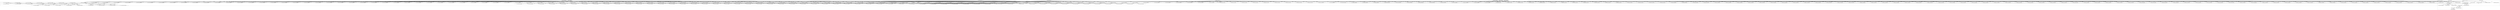 digraph G {
	"10.1.80.1:42884#ServerID_OuterContainerID"->"1_fwatchdog#ServerID_5f846fd567-g8dn6"[ label="GET" ];
	"1_fwatchdog#ServerID_5fff9df6cf-4xmj9"->"10.1.80.1:46014#ServerID_OuterContainerID"[ label="RESPONSE" ];
	"10.1.80.1:38070#ServerID_OuterContainerID"->"1_fwatchdog#ServerID_6df85d7674-f2xxt"[ label="GET" ];
	"10.1.80.1:46016#ServerID_OuterContainerID"->"1_fwatchdog#ServerID_5fff9df6cf-4xmj9"[ label="GET" ];
	"10.1.80.1:42886#ServerID_OuterContainerID"->"1_fwatchdog#ServerID_5f846fd567-g8dn6"[ label="GET" ];
	"10.1.80.1:38071#ServerID_OuterContainerID"->"1_fwatchdog#ServerID_6df85d7674-f2xxt"[ label="GET" ];
	"1_fwatchdog#ServerID_5f846fd567-g8dn6"->"10.1.80.1:42886#ServerID_OuterContainerID"[ label="RESPONSE" ];
	"1_fwatchdog#ServerID_5f846fd567-g8dn6"->"10.1.80.1:42884#ServerID_OuterContainerID"[ label="RESPONSE" ];
	"1_fwatchdog#ServerID_5fff9df6cf-4xmj9"->"10.1.80.1:46016#ServerID_OuterContainerID"[ label="RESPONSE" ];
	"10.1.80.1:46014#ServerID_OuterContainerID"->"1_fwatchdog#ServerID_5fff9df6cf-4xmj9"[ label="GET" ];
	"1_fwatchdog#ServerID_6df85d7674-f2xxt"->"10.1.80.1:38071#ServerID_OuterContainerID"[ label="RESPONSE" ];
	"1_fwatchdog#ServerID_6df85d7674-f2xxt"->"10.1.80.1:38070#ServerID_OuterContainerID"[ label="RESPONSE" ];
	"10.1.80.1:40410#ServerID_OuterContainerID"->"1_fwatchdog#ServerID_8665dd9487-zwjjv"[ label="GET" ];
	"10.1.80.1:40408#ServerID_OuterContainerID"->"1_fwatchdog#ServerID_8665dd9487-zwjjv"[ label="GET" ];
	"1_fwatchdog#ServerID_8665dd9487-zwjjv"->"10.1.80.1:40408#ServerID_OuterContainerID"[ label="RESPONSE" ];
	"1_fwatchdog#ServerID_8665dd9487-zwjjv"->"10.1.80.1:40410#ServerID_OuterContainerID"[ label="RESPONSE" ];
	"10.1.80.1:33136#ServerID_OuterContainerID"->"1_fwatchdog#ServerID_76c96688d7-4wrfp"[ label="GET" ];
	"10.1.80.1:33102#ServerID_OuterContainerID"->"1_fwatchdog#ServerID_68977fd5c9-qtcgc"[ label="GET" ];
	"1_fwatchdog#ServerID_76c96688d7-4wrfp"->"10.1.80.1:33136#ServerID_OuterContainerID"[ label="RESPONSE" ];
	"10.1.80.1:33134#ServerID_OuterContainerID"->"1_fwatchdog#ServerID_76c96688d7-4wrfp"[ label="GET" ];
	"1_fwatchdog#ServerID_76c96688d7-4wrfp"->"10.1.80.1:33134#ServerID_OuterContainerID"[ label="RESPONSE" ];
	"10.1.80.1:33104#ServerID_OuterContainerID"->"1_fwatchdog#ServerID_68977fd5c9-qtcgc"[ label="GET" ];
	"1_fwatchdog#ServerID_68977fd5c9-qtcgc"->"10.1.80.1:33104#ServerID_OuterContainerID"[ label="RESPONSE" ];
	"1_fwatchdog#ServerID_68977fd5c9-qtcgc"->"10.1.80.1:33102#ServerID_OuterContainerID"[ label="RESPONSE" ];
	"10.1.80.1:46048#ServerID_OuterContainerID"->"1_fwatchdog#ServerID_5fff9df6cf-4xmj9"[ label="GET" ];
	"1_fwatchdog#ServerID_5fff9df6cf-4xmj9"->"10.1.80.1:46048#ServerID_OuterContainerID"[ label="RESPONSE" ];
	"10.1.80.1:46050#ServerID_OuterContainerID"->"1_fwatchdog#ServerID_5fff9df6cf-4xmj9"[ label="GET" ];
	"1_fwatchdog#ServerID_5fff9df6cf-4xmj9"->"10.1.80.1:46050#ServerID_OuterContainerID"[ label="RESPONSE" ];
	"10.1.80.1:42920#ServerID_OuterContainerID"->"1_fwatchdog#ServerID_5f846fd567-g8dn6"[ label="GET" ];
	"1_fwatchdog#ServerID_5f846fd567-g8dn6"->"10.1.80.1:42920#ServerID_OuterContainerID"[ label="RESPONSE" ];
	"10.1.80.1:42918#ServerID_OuterContainerID"->"1_fwatchdog#ServerID_5f846fd567-g8dn6"[ label="GET" ];
	"1_fwatchdog#ServerID_5f846fd567-g8dn6"->"10.1.80.1:42918#ServerID_OuterContainerID"[ label="RESPONSE" ];
	"10.1.80.1:38104#ServerID_OuterContainerID"->"1_fwatchdog#ServerID_6df85d7674-f2xxt"[ label="GET" ];
	"1_fwatchdog#ServerID_6df85d7674-f2xxt"->"10.1.80.1:38104#ServerID_OuterContainerID"[ label="RESPONSE" ];
	"10.1.80.1:38106#ServerID_OuterContainerID"->"1_fwatchdog#ServerID_6df85d7674-f2xxt"[ label="GET" ];
	"1_fwatchdog#ServerID_6df85d7674-f2xxt"->"10.1.80.1:38106#ServerID_OuterContainerID"[ label="RESPONSE" ];
	"10.1.80.1:40444#ServerID_OuterContainerID"->"1_fwatchdog#ServerID_8665dd9487-zwjjv"[ label="GET" ];
	"10.1.80.1:40442#ServerID_OuterContainerID"->"1_fwatchdog#ServerID_8665dd9487-zwjjv"[ label="GET" ];
	"1_fwatchdog#ServerID_8665dd9487-zwjjv"->"10.1.80.1:40442#ServerID_OuterContainerID"[ label="RESPONSE" ];
	"1_fwatchdog#ServerID_8665dd9487-zwjjv"->"10.1.80.1:40444#ServerID_OuterContainerID"[ label="RESPONSE" ];
	"10.1.80.1:33170#ServerID_OuterContainerID"->"1_fwatchdog#ServerID_76c96688d7-4wrfp"[ label="GET" ];
	"1_fwatchdog#ServerID_76c96688d7-4wrfp"->"10.1.80.1:33170#ServerID_OuterContainerID"[ label="RESPONSE" ];
	"10.1.80.1:33172#ServerID_OuterContainerID"->"1_fwatchdog#ServerID_76c96688d7-4wrfp"[ label="GET" ];
	"1_fwatchdog#ServerID_76c96688d7-4wrfp"->"10.1.80.1:33172#ServerID_OuterContainerID"[ label="RESPONSE" ];
	"10.1.80.93:55680#ServerID_OuterContainerID"->"1_fwatchdog#ServerID_6df85d7674-f2xxt"[ label="POST" ];
	"1_fwatchdog#ServerID_6df85d7674-f2xxt"->"gateway:8080#ServerID_OuterContainerID"[ label="POST" ];
	"1_fwatchdog#ServerID_6df85d7674-f2xxt"->"10.1.80.93:8080#ServerID_OuterContainerID"[ label="POST" ];
	"10.1.80.93:47690#ServerID_OuterContainerID"->"1_fwatchdog#ServerID_5f846fd567-g8dn6"[ label="POST" ];
	"1_fwatchdog#ServerID_5f846fd567-g8dn6"->"10.1.80.93:47690#ServerID_OuterContainerID"[ label="RESPONSE" ];
	"10.1.80.93:8080#ServerID_OuterContainerID"->"1_fwatchdog#ServerID_6df85d7674-f2xxt"[ label="RESPONSE" ];
	"gateway:8080#ServerID_OuterContainerID"->"1_fwatchdog#ServerID_6df85d7674-f2xxt"[ label="RESPONSE" ];
	"1_fwatchdog#ServerID_6df85d7674-f2xxt"->"10.1.80.93:55680#ServerID_OuterContainerID"[ label="RESPONSE" ];
	"10.1.80.93:55696#ServerID_OuterContainerID"->"1_fwatchdog#ServerID_6df85d7674-f2xxt"[ label="POST" ];
	"1_fwatchdog#ServerID_6df85d7674-f2xxt"->"gateway:8080#ServerID_OuterContainerID"[ label="POST" ];
	"1_fwatchdog#ServerID_6df85d7674-f2xxt"->"10.1.80.93:8080#ServerID_OuterContainerID"[ label="POST" ];
	"10.1.80.93:47704#ServerID_OuterContainerID"->"1_fwatchdog#ServerID_5f846fd567-g8dn6"[ label="POST" ];
	"1_fwatchdog#ServerID_5f846fd567-g8dn6"->"10.1.80.93:47704#ServerID_OuterContainerID"[ label="RESPONSE" ];
	"10.1.80.93:8080#ServerID_OuterContainerID"->"1_fwatchdog#ServerID_6df85d7674-f2xxt"[ label="RESPONSE" ];
	"gateway:8080#ServerID_OuterContainerID"->"1_fwatchdog#ServerID_6df85d7674-f2xxt"[ label="RESPONSE" ];
	"1_fwatchdog#ServerID_6df85d7674-f2xxt"->"10.1.80.93:55696#ServerID_OuterContainerID"[ label="RESPONSE" ];
	"10.1.80.93:55710#ServerID_OuterContainerID"->"1_fwatchdog#ServerID_6df85d7674-f2xxt"[ label="POST" ];
	"1_fwatchdog#ServerID_6df85d7674-f2xxt"->"gateway:8080#ServerID_OuterContainerID"[ label="POST" ];
	"1_fwatchdog#ServerID_6df85d7674-f2xxt"->"10.1.80.93:8080#ServerID_OuterContainerID"[ label="POST" ];
	"10.1.80.93:47718#ServerID_OuterContainerID"->"1_fwatchdog#ServerID_5f846fd567-g8dn6"[ label="POST" ];
	"1_fwatchdog#ServerID_5f846fd567-g8dn6"->"10.1.80.93:47718#ServerID_OuterContainerID"[ label="RESPONSE" ];
	"10.1.80.93:8080#ServerID_OuterContainerID"->"1_fwatchdog#ServerID_6df85d7674-f2xxt"[ label="RESPONSE" ];
	"gateway:8080#ServerID_OuterContainerID"->"1_fwatchdog#ServerID_6df85d7674-f2xxt"[ label="RESPONSE" ];
	"1_fwatchdog#ServerID_6df85d7674-f2xxt"->"10.1.80.93:55710#ServerID_OuterContainerID"[ label="RESPONSE" ];
	"10.1.80.1:33180#ServerID_OuterContainerID"->"1_fwatchdog#ServerID_68977fd5c9-qtcgc"[ label="GET" ];
	"1_fwatchdog#ServerID_68977fd5c9-qtcgc"->"10.1.80.1:33180#ServerID_OuterContainerID"[ label="RESPONSE" ];
	"10.1.80.1:33182#ServerID_OuterContainerID"->"1_fwatchdog#ServerID_68977fd5c9-qtcgc"[ label="GET" ];
	"1_fwatchdog#ServerID_68977fd5c9-qtcgc"->"10.1.80.1:33182#ServerID_OuterContainerID"[ label="RESPONSE" ];
	"10.1.80.93:55726#ServerID_OuterContainerID"->"1_fwatchdog#ServerID_6df85d7674-f2xxt"[ label="POST" ];
	"1_fwatchdog#ServerID_6df85d7674-f2xxt"->"gateway:8080#ServerID_OuterContainerID"[ label="POST" ];
	"1_fwatchdog#ServerID_6df85d7674-f2xxt"->"10.1.80.93:8080#ServerID_OuterContainerID"[ label="POST" ];
	"10.1.80.93:47734#ServerID_OuterContainerID"->"1_fwatchdog#ServerID_5f846fd567-g8dn6"[ label="POST" ];
	"1_fwatchdog#ServerID_5f846fd567-g8dn6"->"10.1.80.93:47734#ServerID_OuterContainerID"[ label="RESPONSE" ];
	"10.1.80.93:8080#ServerID_OuterContainerID"->"1_fwatchdog#ServerID_6df85d7674-f2xxt"[ label="RESPONSE" ];
	"gateway:8080#ServerID_OuterContainerID"->"1_fwatchdog#ServerID_6df85d7674-f2xxt"[ label="RESPONSE" ];
	"1_fwatchdog#ServerID_6df85d7674-f2xxt"->"10.1.80.93:55726#ServerID_OuterContainerID"[ label="RESPONSE" ];
	"10.1.80.93:55738#ServerID_OuterContainerID"->"1_fwatchdog#ServerID_6df85d7674-f2xxt"[ label="POST" ];
	"1_fwatchdog#ServerID_6df85d7674-f2xxt"->"gateway:8080#ServerID_OuterContainerID"[ label="POST" ];
	"1_fwatchdog#ServerID_6df85d7674-f2xxt"->"10.1.80.93:8080#ServerID_OuterContainerID"[ label="POST" ];
	"10.1.80.93:47746#ServerID_OuterContainerID"->"1_fwatchdog#ServerID_5f846fd567-g8dn6"[ label="POST" ];
	"1_fwatchdog#ServerID_5f846fd567-g8dn6"->"10.1.80.93:47746#ServerID_OuterContainerID"[ label="RESPONSE" ];
	"10.1.80.93:8080#ServerID_OuterContainerID"->"1_fwatchdog#ServerID_6df85d7674-f2xxt"[ label="RESPONSE" ];
	"gateway:8080#ServerID_OuterContainerID"->"1_fwatchdog#ServerID_6df85d7674-f2xxt"[ label="RESPONSE" ];
	"1_fwatchdog#ServerID_6df85d7674-f2xxt"->"10.1.80.93:55738#ServerID_OuterContainerID"[ label="RESPONSE" ];
	"10.1.80.1:33072#ServerID_OuterContainerID"->"1_fwatchdog#ServerID_c8cd456c8f13"[ label="read" ];
	"10.1.80.93:55752#ServerID_OuterContainerID"->"1_fwatchdog#ServerID_6df85d7674-f2xxt"[ label="POST" ];
	"1_fwatchdog#ServerID_6df85d7674-f2xxt"->"gateway:8080#ServerID_OuterContainerID"[ label="POST" ];
	"1_fwatchdog#ServerID_6df85d7674-f2xxt"->"10.1.80.93:8080#ServerID_OuterContainerID"[ label="POST" ];
	"10.1.80.93:47760#ServerID_OuterContainerID"->"1_fwatchdog#ServerID_5f846fd567-g8dn6"[ label="POST" ];
	"1_fwatchdog#ServerID_c8cd456c8f13"->"10.1.80.1:33072#ServerID_OuterContainerID"[ label="write" ];
	"1_fwatchdog#ServerID_5f846fd567-g8dn6"->"10.1.80.93:47760#ServerID_OuterContainerID"[ label="RESPONSE" ];
	"10.1.80.93:8080#ServerID_OuterContainerID"->"1_fwatchdog#ServerID_6df85d7674-f2xxt"[ label="RESPONSE" ];
	"gateway:8080#ServerID_OuterContainerID"->"1_fwatchdog#ServerID_6df85d7674-f2xxt"[ label="RESPONSE" ];
	"1_fwatchdog#ServerID_6df85d7674-f2xxt"->"10.1.80.93:55752#ServerID_OuterContainerID"[ label="RESPONSE" ];
	"10.1.80.1:46161#ServerID_OuterContainerID"->"1_fwatchdog#ServerID_5fff9df6cf-4xmj9"[ label="GET" ];
	"10.1.80.1:46160#ServerID_OuterContainerID"->"1_fwatchdog#ServerID_5fff9df6cf-4xmj9"[ label="GET" ];
	"10.1.80.1:33070#ServerID_OuterContainerID"->"1_fwatchdog#ServerID_c8cd456c8f13"[ label="read" ];
	"1_fwatchdog#ServerID_5fff9df6cf-4xmj9"->"10.1.80.1:46161#ServerID_OuterContainerID"[ label="RESPONSE" ];
	"1_fwatchdog#ServerID_5fff9df6cf-4xmj9"->"10.1.80.1:46160#ServerID_OuterContainerID"[ label="RESPONSE" ];
	"10.1.80.93:55768#ServerID_OuterContainerID"->"1_fwatchdog#ServerID_6df85d7674-f2xxt"[ label="POST" ];
	"1_fwatchdog#ServerID_6df85d7674-f2xxt"->"gateway:8080#ServerID_OuterContainerID"[ label="POST" ];
	"1_fwatchdog#ServerID_c8cd456c8f13"->"10.1.80.1:33070#ServerID_OuterContainerID"[ label="write" ];
	"1_fwatchdog#ServerID_6df85d7674-f2xxt"->"10.1.80.93:8080#ServerID_OuterContainerID"[ label="POST" ];
	"10.1.80.93:47776#ServerID_OuterContainerID"->"1_fwatchdog#ServerID_5f846fd567-g8dn6"[ label="POST" ];
	"10.1.80.1:43044#ServerID_OuterContainerID"->"1_fwatchdog#ServerID_5f846fd567-g8dn6"[ label="GET" ];
	"10.1.80.1:43042#ServerID_OuterContainerID"->"1_fwatchdog#ServerID_5f846fd567-g8dn6"[ label="GET" ];
	"1_fwatchdog#ServerID_5f846fd567-g8dn6"->"10.1.80.1:43044#ServerID_OuterContainerID"[ label="RESPONSE" ];
	"1_fwatchdog#ServerID_5f846fd567-g8dn6"->"10.1.80.1:43042#ServerID_OuterContainerID"[ label="RESPONSE" ];
	"1_fwatchdog#ServerID_5f846fd567-g8dn6"->"10.1.80.93:47776#ServerID_OuterContainerID"[ label="RESPONSE" ];
	"10.1.80.93:8080#ServerID_OuterContainerID"->"1_fwatchdog#ServerID_6df85d7674-f2xxt"[ label="RESPONSE" ];
	"gateway:8080#ServerID_OuterContainerID"->"1_fwatchdog#ServerID_6df85d7674-f2xxt"[ label="RESPONSE" ];
	"1_fwatchdog#ServerID_6df85d7674-f2xxt"->"10.1.80.93:55768#ServerID_OuterContainerID"[ label="RESPONSE" ];
	"10.1.80.1:46014#ServerID_OuterContainerID"->"1_fwatchdog#ServerID_5bd30c3565a4"[ label="read" ];
	"10.1.80.1:46016#ServerID_OuterContainerID"->"1_fwatchdog#ServerID_5bd30c3565a4"[ label="read" ];
	"1_fwatchdog#ServerID_5bd30c3565a4"->"10.1.80.1:46016#ServerID_OuterContainerID"[ label="write" ];
	"10.1.80.1:42886#ServerID_OuterContainerID"->"1_fwatchdog#ServerID_7cf8268e6ab5"[ label="read" ];
	"1_fwatchdog#ServerID_5bd30c3565a4"->"10.1.80.1:46014#ServerID_OuterContainerID"[ label="write" ];
	"1_fwatchdog#ServerID_7cf8268e6ab5"->"10.1.80.1:42886#ServerID_OuterContainerID"[ label="write" ];
	"10.1.80.1:42884#ServerID_OuterContainerID"->"1_fwatchdog#ServerID_7cf8268e6ab5"[ label="read" ];
	"1_fwatchdog#ServerID_7cf8268e6ab5"->"10.1.80.1:42884#ServerID_OuterContainerID"[ label="write" ];
	"10.1.80.1:38071#ServerID_OuterContainerID"->"1_fwatchdog#ServerID_2347d2f455dd"[ label="read" ];
	"10.1.80.1:38070#ServerID_OuterContainerID"->"1_fwatchdog#ServerID_2347d2f455dd"[ label="read" ];
	"1_fwatchdog#ServerID_2347d2f455dd"->"10.1.80.1:38071#ServerID_OuterContainerID"[ label="write" ];
	"1_fwatchdog#ServerID_2347d2f455dd"->"10.1.80.1:38070#ServerID_OuterContainerID"[ label="write" ];
	"10.1.80.1:33102#ServerID_OuterContainerID"->"1_fwatchdog#ServerID_c8cd456c8f13"[ label="read" ];
	"10.1.80.1:33104#ServerID_OuterContainerID"->"1_fwatchdog#ServerID_c8cd456c8f13"[ label="read" ];
	"1_fwatchdog#ServerID_c8cd456c8f13"->"10.1.80.1:33104#ServerID_OuterContainerID"[ label="write" ];
	"1_fwatchdog#ServerID_c8cd456c8f13"->"10.1.80.1:33102#ServerID_OuterContainerID"[ label="write" ];
	"10.1.80.1:46048#ServerID_OuterContainerID"->"1_fwatchdog#ServerID_5bd30c3565a4"[ label="read" ];
	"1_fwatchdog#ServerID_5bd30c3565a4"->"10.1.80.1:46048#ServerID_OuterContainerID"[ label="write" ];
	"10.1.80.1:46050#ServerID_OuterContainerID"->"1_fwatchdog#ServerID_5bd30c3565a4"[ label="read" ];
	"1_fwatchdog#ServerID_5bd30c3565a4"->"10.1.80.1:46050#ServerID_OuterContainerID"[ label="write" ];
	"10.1.80.1:42920#ServerID_OuterContainerID"->"1_fwatchdog#ServerID_7cf8268e6ab5"[ label="read" ];
	"1_fwatchdog#ServerID_7cf8268e6ab5"->"10.1.80.1:42920#ServerID_OuterContainerID"[ label="write" ];
	"10.1.80.1:42918#ServerID_OuterContainerID"->"1_fwatchdog#ServerID_7cf8268e6ab5"[ label="read" ];
	"1_fwatchdog#ServerID_7cf8268e6ab5"->"10.1.80.1:42918#ServerID_OuterContainerID"[ label="write" ];
	"10.1.80.1:38104#ServerID_OuterContainerID"->"1_fwatchdog#ServerID_2347d2f455dd"[ label="read" ];
	"10.1.80.93:55786#ServerID_OuterContainerID"->"1_fwatchdog#ServerID_6df85d7674-f2xxt"[ label="POST" ];
	"10.1.80.1:38236#ServerID_OuterContainerID"->"1_fwatchdog#ServerID_6df85d7674-f2xxt"[ label="GET" ];
	"10.1.80.1:38234#ServerID_OuterContainerID"->"1_fwatchdog#ServerID_6df85d7674-f2xxt"[ label="GET" ];
	"1_fwatchdog#ServerID_6df85d7674-f2xxt"->"10.1.80.1:38236#ServerID_OuterContainerID"[ label="RESPONSE" ];
	"1_fwatchdog#ServerID_6df85d7674-f2xxt"->"10.1.80.1:38234#ServerID_OuterContainerID"[ label="RESPONSE" ];
	"1_fwatchdog#ServerID_6df85d7674-f2xxt"->"gateway:8080#ServerID_OuterContainerID"[ label="POST" ];
	"1_fwatchdog#ServerID_6df85d7674-f2xxt"->"10.1.80.93:8080#ServerID_OuterContainerID"[ label="POST" ];
	"10.1.80.93:47798#ServerID_OuterContainerID"->"1_fwatchdog#ServerID_5f846fd567-g8dn6"[ label="POST" ];
	"1_fwatchdog#ServerID_5f846fd567-g8dn6"->"10.1.80.93:47798#ServerID_OuterContainerID"[ label="RESPONSE" ];
	"10.1.80.93:8080#ServerID_OuterContainerID"->"1_fwatchdog#ServerID_6df85d7674-f2xxt"[ label="RESPONSE" ];
	"gateway:8080#ServerID_OuterContainerID"->"1_fwatchdog#ServerID_6df85d7674-f2xxt"[ label="RESPONSE" ];
	"1_fwatchdog#ServerID_6df85d7674-f2xxt"->"10.1.80.93:55786#ServerID_OuterContainerID"[ label="RESPONSE" ];
	"10.1.80.1:40580#ServerID_OuterContainerID"->"1_fwatchdog#ServerID_8665dd9487-zwjjv"[ label="GET" ];
	"10.1.80.1:40582#ServerID_OuterContainerID"->"1_fwatchdog#ServerID_8665dd9487-zwjjv"[ label="GET" ];
	"1_fwatchdog#ServerID_8665dd9487-zwjjv"->"10.1.80.1:40580#ServerID_OuterContainerID"[ label="RESPONSE" ];
	"1_fwatchdog#ServerID_8665dd9487-zwjjv"->"10.1.80.1:40582#ServerID_OuterContainerID"[ label="RESPONSE" ];
	"10.1.80.93:55808#ServerID_OuterContainerID"->"1_fwatchdog#ServerID_6df85d7674-f2xxt"[ label="POST" ];
	"1_fwatchdog#ServerID_6df85d7674-f2xxt"->"gateway:8080#ServerID_OuterContainerID"[ label="POST" ];
	"1_fwatchdog#ServerID_6df85d7674-f2xxt"->"10.1.80.93:8080#ServerID_OuterContainerID"[ label="POST" ];
	"10.1.80.93:47816#ServerID_OuterContainerID"->"1_fwatchdog#ServerID_5f846fd567-g8dn6"[ label="POST" ];
	"1_fwatchdog#ServerID_5f846fd567-g8dn6"->"10.1.80.93:47816#ServerID_OuterContainerID"[ label="RESPONSE" ];
	"10.1.80.93:8080#ServerID_OuterContainerID"->"1_fwatchdog#ServerID_6df85d7674-f2xxt"[ label="RESPONSE" ];
	"gateway:8080#ServerID_OuterContainerID"->"1_fwatchdog#ServerID_6df85d7674-f2xxt"[ label="RESPONSE" ];
	"1_fwatchdog#ServerID_6df85d7674-f2xxt"->"10.1.80.93:55808#ServerID_OuterContainerID"[ label="RESPONSE" ];
	"10.1.80.1:33318#ServerID_OuterContainerID"->"1_fwatchdog#ServerID_76c96688d7-4wrfp"[ label="GET" ];
	"10.1.80.1:33320#ServerID_OuterContainerID"->"1_fwatchdog#ServerID_76c96688d7-4wrfp"[ label="GET" ];
	"1_fwatchdog#ServerID_76c96688d7-4wrfp"->"10.1.80.1:33320#ServerID_OuterContainerID"[ label="RESPONSE" ];
	"1_fwatchdog#ServerID_76c96688d7-4wrfp"->"10.1.80.1:33318#ServerID_OuterContainerID"[ label="RESPONSE" ];
	"10.1.80.93:55824#ServerID_OuterContainerID"->"1_fwatchdog#ServerID_6df85d7674-f2xxt"[ label="POST" ];
	"1_fwatchdog#ServerID_6df85d7674-f2xxt"->"gateway:8080#ServerID_OuterContainerID"[ label="POST" ];
	"1_fwatchdog#ServerID_6df85d7674-f2xxt"->"10.1.80.93:8080#ServerID_OuterContainerID"[ label="POST" ];
	"10.1.80.93:47832#ServerID_OuterContainerID"->"1_fwatchdog#ServerID_5f846fd567-g8dn6"[ label="POST" ];
	"1_fwatchdog#ServerID_5f846fd567-g8dn6"->"10.1.80.93:47832#ServerID_OuterContainerID"[ label="RESPONSE" ];
	"10.1.80.93:8080#ServerID_OuterContainerID"->"1_fwatchdog#ServerID_6df85d7674-f2xxt"[ label="RESPONSE" ];
	"gateway:8080#ServerID_OuterContainerID"->"1_fwatchdog#ServerID_6df85d7674-f2xxt"[ label="RESPONSE" ];
	"1_fwatchdog#ServerID_6df85d7674-f2xxt"->"10.1.80.93:55824#ServerID_OuterContainerID"[ label="RESPONSE" ];
	"10.1.80.93:55838#ServerID_OuterContainerID"->"1_fwatchdog#ServerID_6df85d7674-f2xxt"[ label="POST" ];
	"1_fwatchdog#ServerID_6df85d7674-f2xxt"->"gateway:8080#ServerID_OuterContainerID"[ label="POST" ];
	"1_fwatchdog#ServerID_6df85d7674-f2xxt"->"10.1.80.93:8080#ServerID_OuterContainerID"[ label="POST" ];
	"10.1.80.93:47846#ServerID_OuterContainerID"->"1_fwatchdog#ServerID_5f846fd567-g8dn6"[ label="POST" ];
	"1_fwatchdog#ServerID_5f846fd567-g8dn6"->"10.1.80.93:47846#ServerID_OuterContainerID"[ label="RESPONSE" ];
	"10.1.80.93:8080#ServerID_OuterContainerID"->"1_fwatchdog#ServerID_6df85d7674-f2xxt"[ label="RESPONSE" ];
	"gateway:8080#ServerID_OuterContainerID"->"1_fwatchdog#ServerID_6df85d7674-f2xxt"[ label="RESPONSE" ];
	"1_fwatchdog#ServerID_6df85d7674-f2xxt"->"10.1.80.93:55838#ServerID_OuterContainerID"[ label="RESPONSE" ];
	"10.1.80.93:55850#ServerID_OuterContainerID"->"1_fwatchdog#ServerID_6df85d7674-f2xxt"[ label="POST" ];
	"1_fwatchdog#ServerID_6df85d7674-f2xxt"->"gateway:8080#ServerID_OuterContainerID"[ label="POST" ];
	"1_fwatchdog#ServerID_6df85d7674-f2xxt"->"10.1.80.93:8080#ServerID_OuterContainerID"[ label="POST" ];
	"10.1.80.93:47858#ServerID_OuterContainerID"->"1_fwatchdog#ServerID_5f846fd567-g8dn6"[ label="POST" ];
	"1_fwatchdog#ServerID_5f846fd567-g8dn6"->"10.1.80.93:47858#ServerID_OuterContainerID"[ label="RESPONSE" ];
	"10.1.80.93:8080#ServerID_OuterContainerID"->"1_fwatchdog#ServerID_6df85d7674-f2xxt"[ label="RESPONSE" ];
	"1_fwatchdog#ServerID_6df85d7674-f2xxt"->"10.1.80.93:55850#ServerID_OuterContainerID"[ label="RESPONSE" ];
	"gateway:8080#ServerID_OuterContainerID"->"1_fwatchdog#ServerID_6df85d7674-f2xxt"[ label="RESPONSE" ];
	"10.1.80.93:55864#ServerID_OuterContainerID"->"1_fwatchdog#ServerID_6df85d7674-f2xxt"[ label="POST" ];
	"1_fwatchdog#ServerID_6df85d7674-f2xxt"->"gateway:8080#ServerID_OuterContainerID"[ label="POST" ];
	"1_fwatchdog#ServerID_6df85d7674-f2xxt"->"10.1.80.93:8080#ServerID_OuterContainerID"[ label="POST" ];
	"10.1.80.93:47872#ServerID_OuterContainerID"->"1_fwatchdog#ServerID_5f846fd567-g8dn6"[ label="POST" ];
	"1_fwatchdog#ServerID_5f846fd567-g8dn6"->"10.1.80.93:47872#ServerID_OuterContainerID"[ label="RESPONSE" ];
	"10.1.80.93:8080#ServerID_OuterContainerID"->"1_fwatchdog#ServerID_6df85d7674-f2xxt"[ label="RESPONSE" ];
	"gateway:8080#ServerID_OuterContainerID"->"1_fwatchdog#ServerID_6df85d7674-f2xxt"[ label="RESPONSE" ];
	"1_fwatchdog#ServerID_6df85d7674-f2xxt"->"10.1.80.93:55864#ServerID_OuterContainerID"[ label="RESPONSE" ];
	"10.1.80.1:38106#ServerID_OuterContainerID"->"1_fwatchdog#ServerID_2347d2f455dd"[ label="read" ];
	"10.1.80.1:33334#ServerID_OuterContainerID"->"1_fwatchdog#ServerID_68977fd5c9-qtcgc"[ label="GET" ];
	"1_fwatchdog#ServerID_68977fd5c9-qtcgc"->"10.1.80.1:33334#ServerID_OuterContainerID"[ label="RESPONSE" ];
	"10.1.80.1:33336#ServerID_OuterContainerID"->"1_fwatchdog#ServerID_68977fd5c9-qtcgc"[ label="GET" ];
	"1_fwatchdog#ServerID_68977fd5c9-qtcgc"->"10.1.80.1:33336#ServerID_OuterContainerID"[ label="RESPONSE" ];
	"10.1.80.93:55880#ServerID_OuterContainerID"->"1_fwatchdog#ServerID_6df85d7674-f2xxt"[ label="POST" ];
	"1_fwatchdog#ServerID_6df85d7674-f2xxt"->"gateway:8080#ServerID_OuterContainerID"[ label="POST" ];
	"1_fwatchdog#ServerID_6df85d7674-f2xxt"->"10.1.80.93:8080#ServerID_OuterContainerID"[ label="POST" ];
	"1_fwatchdog#ServerID_2347d2f455dd"->"10.1.80.1:38104#ServerID_OuterContainerID"[ label="write" ];
	"10.1.80.93:47888#ServerID_OuterContainerID"->"1_fwatchdog#ServerID_5f846fd567-g8dn6"[ label="POST" ];
	"1_fwatchdog#ServerID_5f846fd567-g8dn6"->"10.1.80.93:47888#ServerID_OuterContainerID"[ label="RESPONSE" ];
	"10.1.80.93:8080#ServerID_OuterContainerID"->"1_fwatchdog#ServerID_6df85d7674-f2xxt"[ label="RESPONSE" ];
	"gateway:8080#ServerID_OuterContainerID"->"1_fwatchdog#ServerID_6df85d7674-f2xxt"[ label="RESPONSE" ];
	"1_fwatchdog#ServerID_6df85d7674-f2xxt"->"10.1.80.93:55880#ServerID_OuterContainerID"[ label="RESPONSE" ];
	"10.1.80.93:55892#ServerID_OuterContainerID"->"1_fwatchdog#ServerID_6df85d7674-f2xxt"[ label="POST" ];
	"1_fwatchdog#ServerID_6df85d7674-f2xxt"->"gateway:8080#ServerID_OuterContainerID"[ label="POST" ];
	"1_fwatchdog#ServerID_6df85d7674-f2xxt"->"10.1.80.93:8080#ServerID_OuterContainerID"[ label="POST" ];
	"10.1.80.93:47900#ServerID_OuterContainerID"->"1_fwatchdog#ServerID_5f846fd567-g8dn6"[ label="POST" ];
	"1_fwatchdog#ServerID_5f846fd567-g8dn6"->"10.1.80.93:47900#ServerID_OuterContainerID"[ label="RESPONSE" ];
	"10.1.80.93:8080#ServerID_OuterContainerID"->"1_fwatchdog#ServerID_6df85d7674-f2xxt"[ label="RESPONSE" ];
	"gateway:8080#ServerID_OuterContainerID"->"1_fwatchdog#ServerID_6df85d7674-f2xxt"[ label="RESPONSE" ];
	"1_fwatchdog#ServerID_6df85d7674-f2xxt"->"10.1.80.93:55892#ServerID_OuterContainerID"[ label="RESPONSE" ];
	"1_fwatchdog#ServerID_2347d2f455dd"->"10.1.80.1:38106#ServerID_OuterContainerID"[ label="write" ];
	"10.1.80.93:55906#ServerID_OuterContainerID"->"1_fwatchdog#ServerID_6df85d7674-f2xxt"[ label="POST" ];
	"1_fwatchdog#ServerID_6df85d7674-f2xxt"->"gateway:8080#ServerID_OuterContainerID"[ label="POST" ];
	"1_fwatchdog#ServerID_6df85d7674-f2xxt"->"10.1.80.93:8080#ServerID_OuterContainerID"[ label="POST" ];
	"10.1.80.93:47914#ServerID_OuterContainerID"->"1_fwatchdog#ServerID_5f846fd567-g8dn6"[ label="POST" ];
	"1_fwatchdog#ServerID_5f846fd567-g8dn6"->"10.1.80.93:47914#ServerID_OuterContainerID"[ label="RESPONSE" ];
	"10.1.80.93:8080#ServerID_OuterContainerID"->"1_fwatchdog#ServerID_6df85d7674-f2xxt"[ label="RESPONSE" ];
	"gateway:8080#ServerID_OuterContainerID"->"1_fwatchdog#ServerID_6df85d7674-f2xxt"[ label="RESPONSE" ];
	"1_fwatchdog#ServerID_6df85d7674-f2xxt"->"10.1.80.93:55906#ServerID_OuterContainerID"[ label="RESPONSE" ];
	"10.1.80.1:46318#ServerID_OuterContainerID"->"1_fwatchdog#ServerID_5fff9df6cf-4xmj9"[ label="GET" ];
	"10.1.80.1:46316#ServerID_OuterContainerID"->"1_fwatchdog#ServerID_5fff9df6cf-4xmj9"[ label="GET" ];
	"10.1.80.93:55680#ServerID_OuterContainerID"->"1_fwatchdog#ServerID_2347d2f455dd"[ label="read" ];
	"1_fwatchdog#ServerID_5fff9df6cf-4xmj9"->"10.1.80.1:46318#ServerID_OuterContainerID"[ label="RESPONSE" ];
	"1_fwatchdog#ServerID_5fff9df6cf-4xmj9"->"10.1.80.1:46316#ServerID_OuterContainerID"[ label="RESPONSE" ];
	"10.1.80.93:55924#ServerID_OuterContainerID"->"1_fwatchdog#ServerID_6df85d7674-f2xxt"[ label="POST" ];
	"1_fwatchdog#ServerID_6df85d7674-f2xxt"->"gateway:8080#ServerID_OuterContainerID"[ label="POST" ];
	"1_fwatchdog#ServerID_6df85d7674-f2xxt"->"10.1.80.93:8080#ServerID_OuterContainerID"[ label="POST" ];
	"10.1.80.93:47932#ServerID_OuterContainerID"->"1_fwatchdog#ServerID_5f846fd567-g8dn6"[ label="POST" ];
	"1_fwatchdog#ServerID_2347d2f455dd"->"pipe:[7844706]#ServerID_2347d2f455dd"[ label="write" ];
	"1_fwatchdog#ServerID_5f846fd567-g8dn6"->"10.1.80.93:47932#ServerID_OuterContainerID"[ label="RESPONSE" ];
	"10.1.80.93:8080#ServerID_OuterContainerID"->"1_fwatchdog#ServerID_6df85d7674-f2xxt"[ label="RESPONSE" ];
	"gateway:8080#ServerID_OuterContainerID"->"1_fwatchdog#ServerID_6df85d7674-f2xxt"[ label="RESPONSE" ];
	"10.1.80.1:43198#ServerID_OuterContainerID"->"1_fwatchdog#ServerID_5f846fd567-g8dn6"[ label="GET" ];
	"1_fwatchdog#ServerID_2347d2f455dd"->"localhost:3000#ServerID_2347d2f455dd"[ label="connect" ];
	"10.1.80.1:43200#ServerID_OuterContainerID"->"1_fwatchdog#ServerID_5f846fd567-g8dn6"[ label="GET" ];
	"1_fwatchdog#ServerID_6df85d7674-f2xxt"->"10.1.80.93:55924#ServerID_OuterContainerID"[ label="RESPONSE" ];
	"1_fwatchdog#ServerID_5f846fd567-g8dn6"->"10.1.80.1:43200#ServerID_OuterContainerID"[ label="RESPONSE" ];
	"1_fwatchdog#ServerID_5f846fd567-g8dn6"->"10.1.80.1:43198#ServerID_OuterContainerID"[ label="RESPONSE" ];
	"10.1.80.93:55942#ServerID_OuterContainerID"->"1_fwatchdog#ServerID_6df85d7674-f2xxt"[ label="POST" ];
	"10.1.80.1:38392#ServerID_OuterContainerID"->"1_fwatchdog#ServerID_6df85d7674-f2xxt"[ label="GET" ];
	"10.1.80.1:38390#ServerID_OuterContainerID"->"1_fwatchdog#ServerID_6df85d7674-f2xxt"[ label="GET" ];
	"1_fwatchdog#ServerID_6df85d7674-f2xxt"->"10.1.80.1:38392#ServerID_OuterContainerID"[ label="RESPONSE" ];
	"1_fwatchdog#ServerID_6df85d7674-f2xxt"->"10.1.80.1:38390#ServerID_OuterContainerID"[ label="RESPONSE" ];
	"localhost:3000#ServerID_2347d2f455dd"->"1_fwatchdog#ServerID_2347d2f455dd"[ label="read" ];
	"1_fwatchdog#ServerID_6df85d7674-f2xxt"->"gateway:8080#ServerID_OuterContainerID"[ label="POST" ];
	"1_fwatchdog#ServerID_6df85d7674-f2xxt"->"10.1.80.93:8080#ServerID_OuterContainerID"[ label="POST" ];
	"10.1.80.93:47954#ServerID_OuterContainerID"->"1_fwatchdog#ServerID_5f846fd567-g8dn6"[ label="POST" ];
	"1_fwatchdog#ServerID_5f846fd567-g8dn6"->"10.1.80.93:47954#ServerID_OuterContainerID"[ label="RESPONSE" ];
	"10.1.80.93:8080#ServerID_OuterContainerID"->"1_fwatchdog#ServerID_6df85d7674-f2xxt"[ label="RESPONSE" ];
	"gateway:8080#ServerID_OuterContainerID"->"1_fwatchdog#ServerID_6df85d7674-f2xxt"[ label="RESPONSE" ];
	"1_fwatchdog#ServerID_6df85d7674-f2xxt"->"10.1.80.93:55942#ServerID_OuterContainerID"[ label="RESPONSE" ];
	"1_fwatchdog#ServerID_2347d2f455dd"->"localhost:3000#ServerID_2347d2f455dd"[ label="write" ];
	"10.1.80.1:40738#ServerID_OuterContainerID"->"1_fwatchdog#ServerID_8665dd9487-zwjjv"[ label="GET" ];
	"10.1.80.1:40740#ServerID_OuterContainerID"->"1_fwatchdog#ServerID_8665dd9487-zwjjv"[ label="GET" ];
	"1_fwatchdog#ServerID_8665dd9487-zwjjv"->"10.1.80.1:40738#ServerID_OuterContainerID"[ label="RESPONSE" ];
	"1_fwatchdog#ServerID_8665dd9487-zwjjv"->"10.1.80.1:40740#ServerID_OuterContainerID"[ label="RESPONSE" ];
	"10.1.80.93:55972#ServerID_OuterContainerID"->"1_fwatchdog#ServerID_6df85d7674-f2xxt"[ label="POST" ];
	"1_fwatchdog#ServerID_6df85d7674-f2xxt"->"gateway:8080#ServerID_OuterContainerID"[ label="POST" ];
	"1_fwatchdog#ServerID_6df85d7674-f2xxt"->"10.1.80.93:8080#ServerID_OuterContainerID"[ label="POST" ];
	"10.1.80.93:47980#ServerID_OuterContainerID"->"1_fwatchdog#ServerID_5f846fd567-g8dn6"[ label="POST" ];
	"1_fwatchdog#ServerID_5f846fd567-g8dn6"->"10.1.80.93:47980#ServerID_OuterContainerID"[ label="RESPONSE" ];
	"10.1.80.93:8080#ServerID_OuterContainerID"->"1_fwatchdog#ServerID_6df85d7674-f2xxt"[ label="RESPONSE" ];
	"gateway:8080#ServerID_OuterContainerID"->"1_fwatchdog#ServerID_6df85d7674-f2xxt"[ label="RESPONSE" ];
	"1_fwatchdog#ServerID_6df85d7674-f2xxt"->"10.1.80.93:55972#ServerID_OuterContainerID"[ label="RESPONSE" ];
	"10.1.80.1:33484#ServerID_OuterContainerID"->"1_fwatchdog#ServerID_76c96688d7-4wrfp"[ label="GET" ];
	"10.1.80.1:33482#ServerID_OuterContainerID"->"1_fwatchdog#ServerID_76c96688d7-4wrfp"[ label="GET" ];
	"1_fwatchdog#ServerID_76c96688d7-4wrfp"->"10.1.80.1:33484#ServerID_OuterContainerID"[ label="RESPONSE" ];
	"1_fwatchdog#ServerID_76c96688d7-4wrfp"->"10.1.80.1:33482#ServerID_OuterContainerID"[ label="RESPONSE" ];
	"10.1.80.93:55988#ServerID_OuterContainerID"->"1_fwatchdog#ServerID_6df85d7674-f2xxt"[ label="POST" ];
	"1_fwatchdog#ServerID_6df85d7674-f2xxt"->"gateway:8080#ServerID_OuterContainerID"[ label="POST" ];
	"1_fwatchdog#ServerID_6df85d7674-f2xxt"->"10.1.80.93:8080#ServerID_OuterContainerID"[ label="POST" ];
	"10.1.80.93:47996#ServerID_OuterContainerID"->"1_fwatchdog#ServerID_5f846fd567-g8dn6"[ label="POST" ];
	"1_fwatchdog#ServerID_5f846fd567-g8dn6"->"10.1.80.93:47996#ServerID_OuterContainerID"[ label="RESPONSE" ];
	"10.1.80.93:8080#ServerID_OuterContainerID"->"1_fwatchdog#ServerID_6df85d7674-f2xxt"[ label="RESPONSE" ];
	"gateway:8080#ServerID_OuterContainerID"->"1_fwatchdog#ServerID_6df85d7674-f2xxt"[ label="RESPONSE" ];
	"1_fwatchdog#ServerID_6df85d7674-f2xxt"->"10.1.80.93:55988#ServerID_OuterContainerID"[ label="RESPONSE" ];
	"10.1.80.93:56000#ServerID_OuterContainerID"->"1_fwatchdog#ServerID_6df85d7674-f2xxt"[ label="POST" ];
	"1_fwatchdog#ServerID_6df85d7674-f2xxt"->"gateway:8080#ServerID_OuterContainerID"[ label="POST" ];
	"1_fwatchdog#ServerID_6df85d7674-f2xxt"->"10.1.80.93:8080#ServerID_OuterContainerID"[ label="POST" ];
	"10.1.80.93:48008#ServerID_OuterContainerID"->"1_fwatchdog#ServerID_5f846fd567-g8dn6"[ label="POST" ];
	"1_fwatchdog#ServerID_5f846fd567-g8dn6"->"10.1.80.93:48008#ServerID_OuterContainerID"[ label="RESPONSE" ];
	"10.1.80.93:8080#ServerID_OuterContainerID"->"1_fwatchdog#ServerID_6df85d7674-f2xxt"[ label="RESPONSE" ];
	"gateway:8080#ServerID_OuterContainerID"->"1_fwatchdog#ServerID_6df85d7674-f2xxt"[ label="RESPONSE" ];
	"1_fwatchdog#ServerID_6df85d7674-f2xxt"->"10.1.80.93:56000#ServerID_OuterContainerID"[ label="RESPONSE" ];
	"10.1.80.93:56014#ServerID_OuterContainerID"->"1_fwatchdog#ServerID_6df85d7674-f2xxt"[ label="POST" ];
	"localhost:3000#ServerID_2347d2f455dd"->"13_node#ServerID_2347d2f455dd"[ label="read" ];
	"1_fwatchdog#ServerID_6df85d7674-f2xxt"->"gateway:8080#ServerID_OuterContainerID"[ label="POST" ];
	"10.1.80.93:48022#ServerID_OuterContainerID"->"1_fwatchdog#ServerID_5f846fd567-g8dn6"[ label="POST" ];
	"1_fwatchdog#ServerID_6df85d7674-f2xxt"->"10.1.80.93:8080#ServerID_OuterContainerID"[ label="POST" ];
	"1_fwatchdog#ServerID_5f846fd567-g8dn6"->"10.1.80.93:48022#ServerID_OuterContainerID"[ label="RESPONSE" ];
	"10.1.80.93:8080#ServerID_OuterContainerID"->"1_fwatchdog#ServerID_6df85d7674-f2xxt"[ label="RESPONSE" ];
	"gateway:8080#ServerID_OuterContainerID"->"1_fwatchdog#ServerID_6df85d7674-f2xxt"[ label="RESPONSE" ];
	"1_fwatchdog#ServerID_6df85d7674-f2xxt"->"10.1.80.93:56014#ServerID_OuterContainerID"[ label="RESPONSE" ];
	"13_node#ServerID_2347d2f455dd"->"pipe:[7845926]#ServerID_2347d2f455dd"[ label="write" ];
	"10.1.80.93:56028#ServerID_OuterContainerID"->"1_fwatchdog#ServerID_6df85d7674-f2xxt"[ label="POST" ];
	"1_fwatchdog#ServerID_6df85d7674-f2xxt"->"gateway:8080#ServerID_OuterContainerID"[ label="POST" ];
	"/etc/hosts#ServerID_2347d2f455dd"->"13_node#ServerID_2347d2f455dd"[ label="read" ];
	"1_fwatchdog#ServerID_6df85d7674-f2xxt"->"10.1.80.93:8080#ServerID_OuterContainerID"[ label="POST" ];
	"10.1.80.93:48036#ServerID_OuterContainerID"->"1_fwatchdog#ServerID_5f846fd567-g8dn6"[ label="POST" ];
	"1_fwatchdog#ServerID_5f846fd567-g8dn6"->"10.1.80.93:48036#ServerID_OuterContainerID"[ label="RESPONSE" ];
	"10.1.80.93:8080#ServerID_OuterContainerID"->"1_fwatchdog#ServerID_6df85d7674-f2xxt"[ label="RESPONSE" ];
	"/etc/resolv.conf#ServerID_2347d2f455dd"->"13_node#ServerID_2347d2f455dd"[ label="read" ];
	"gateway:8080#ServerID_OuterContainerID"->"1_fwatchdog#ServerID_6df85d7674-f2xxt"[ label="RESPONSE" ];
	"1_fwatchdog#ServerID_6df85d7674-f2xxt"->"10.1.80.93:56028#ServerID_OuterContainerID"[ label="RESPONSE" ];
	"10.1.80.1:33499#ServerID_OuterContainerID"->"1_fwatchdog#ServerID_68977fd5c9-qtcgc"[ label="GET" ];
	"10.1.80.1:33498#ServerID_OuterContainerID"->"1_fwatchdog#ServerID_68977fd5c9-qtcgc"[ label="GET" ];
	"1_fwatchdog#ServerID_68977fd5c9-qtcgc"->"10.1.80.1:33499#ServerID_OuterContainerID"[ label="RESPONSE" ];
	"1_fwatchdog#ServerID_68977fd5c9-qtcgc"->"10.1.80.1:33498#ServerID_OuterContainerID"[ label="RESPONSE" ];
	"13_node#ServerID_2347d2f455dd"->"10.152.183.10:53#ServerID_OuterContainerID"[ label="sendto" ];
	"10.1.80.93:56044#ServerID_OuterContainerID"->"1_fwatchdog#ServerID_6df85d7674-f2xxt"[ label="POST" ];
	"1_fwatchdog#ServerID_6df85d7674-f2xxt"->"gateway:8080#ServerID_OuterContainerID"[ label="POST" ];
	"1_fwatchdog#ServerID_6df85d7674-f2xxt"->"10.1.80.93:8080#ServerID_OuterContainerID"[ label="POST" ];
	"10.1.80.93:48052#ServerID_OuterContainerID"->"1_fwatchdog#ServerID_5f846fd567-g8dn6"[ label="POST" ];
	"1_fwatchdog#ServerID_5f846fd567-g8dn6"->"10.1.80.93:48052#ServerID_OuterContainerID"[ label="RESPONSE" ];
	"10.1.80.93:8080#ServerID_OuterContainerID"->"1_fwatchdog#ServerID_6df85d7674-f2xxt"[ label="RESPONSE" ];
	"gateway:8080#ServerID_OuterContainerID"->"1_fwatchdog#ServerID_6df85d7674-f2xxt"[ label="RESPONSE" ];
	"1_fwatchdog#ServerID_6df85d7674-f2xxt"->"10.1.80.93:56044#ServerID_OuterContainerID"[ label="RESPONSE" ];
	"10.152.183.10:53#ServerID_OuterContainerID"->"13_node#ServerID_2347d2f455dd"[ label="recvfrom" ];
	"10.1.80.93:56058#ServerID_OuterContainerID"->"1_fwatchdog#ServerID_6df85d7674-f2xxt"[ label="POST" ];
	"1_fwatchdog#ServerID_6df85d7674-f2xxt"->"gateway:8080#ServerID_OuterContainerID"[ label="POST" ];
	"10.1.80.93:48066#ServerID_OuterContainerID"->"1_fwatchdog#ServerID_5f846fd567-g8dn6"[ label="POST" ];
	"1_fwatchdog#ServerID_6df85d7674-f2xxt"->"10.1.80.93:8080#ServerID_OuterContainerID"[ label="POST" ];
	"1_fwatchdog#ServerID_5f846fd567-g8dn6"->"10.1.80.93:48066#ServerID_OuterContainerID"[ label="RESPONSE" ];
	"10.1.80.93:8080#ServerID_OuterContainerID"->"1_fwatchdog#ServerID_6df85d7674-f2xxt"[ label="RESPONSE" ];
	"gateway:8080#ServerID_OuterContainerID"->"1_fwatchdog#ServerID_6df85d7674-f2xxt"[ label="RESPONSE" ];
	"1_fwatchdog#ServerID_6df85d7674-f2xxt"->"10.1.80.93:56058#ServerID_OuterContainerID"[ label="RESPONSE" ];
	"10.1.80.93:56070#ServerID_OuterContainerID"->"1_fwatchdog#ServerID_6df85d7674-f2xxt"[ label="POST" ];
	"1_fwatchdog#ServerID_6df85d7674-f2xxt"->"gateway:8080#ServerID_OuterContainerID"[ label="POST" ];
	"1_fwatchdog#ServerID_6df85d7674-f2xxt"->"10.1.80.93:8080#ServerID_OuterContainerID"[ label="POST" ];
	"10.1.80.93:48080#ServerID_OuterContainerID"->"1_fwatchdog#ServerID_5f846fd567-g8dn6"[ label="POST" ];
	"1_fwatchdog#ServerID_5f846fd567-g8dn6"->"10.1.80.93:48080#ServerID_OuterContainerID"[ label="RESPONSE" ];
	"10.1.80.93:8080#ServerID_OuterContainerID"->"1_fwatchdog#ServerID_6df85d7674-f2xxt"[ label="RESPONSE" ];
	"gateway:8080#ServerID_OuterContainerID"->"1_fwatchdog#ServerID_6df85d7674-f2xxt"[ label="RESPONSE" ];
	"1_fwatchdog#ServerID_6df85d7674-f2xxt"->"10.1.80.93:56070#ServerID_OuterContainerID"[ label="RESPONSE" ];
	"10.1.80.1:46492#ServerID_OuterContainerID"->"1_fwatchdog#ServerID_5fff9df6cf-4xmj9"[ label="GET" ];
	"10.1.80.1:46490#ServerID_OuterContainerID"->"1_fwatchdog#ServerID_5fff9df6cf-4xmj9"[ label="GET" ];
	"1_fwatchdog#ServerID_5fff9df6cf-4xmj9"->"10.1.80.1:46490#ServerID_OuterContainerID"[ label="RESPONSE" ];
	"1_fwatchdog#ServerID_5fff9df6cf-4xmj9"->"10.1.80.1:46492#ServerID_OuterContainerID"[ label="RESPONSE" ];
	"10.1.80.93:56098#ServerID_OuterContainerID"->"1_fwatchdog#ServerID_6df85d7674-f2xxt"[ label="POST" ];
	"1_fwatchdog#ServerID_6df85d7674-f2xxt"->"gateway:8080#ServerID_OuterContainerID"[ label="POST" ];
	"1_fwatchdog#ServerID_6df85d7674-f2xxt"->"10.1.80.93:8080#ServerID_OuterContainerID"[ label="POST" ];
	"10.1.80.93:48106#ServerID_OuterContainerID"->"1_fwatchdog#ServerID_5f846fd567-g8dn6"[ label="POST" ];
	"10.1.80.1:43374#ServerID_OuterContainerID"->"1_fwatchdog#ServerID_5f846fd567-g8dn6"[ label="GET" ];
	"10.1.80.1:43372#ServerID_OuterContainerID"->"1_fwatchdog#ServerID_5f846fd567-g8dn6"[ label="GET" ];
	"1_fwatchdog#ServerID_5f846fd567-g8dn6"->"10.1.80.1:43374#ServerID_OuterContainerID"[ label="RESPONSE" ];
	"1_fwatchdog#ServerID_5f846fd567-g8dn6"->"10.1.80.1:43372#ServerID_OuterContainerID"[ label="RESPONSE" ];
	"1_fwatchdog#ServerID_5f846fd567-g8dn6"->"10.1.80.93:48106#ServerID_OuterContainerID"[ label="RESPONSE" ];
	"10.1.80.93:8080#ServerID_OuterContainerID"->"1_fwatchdog#ServerID_6df85d7674-f2xxt"[ label="RESPONSE" ];
	"gateway:8080#ServerID_OuterContainerID"->"1_fwatchdog#ServerID_6df85d7674-f2xxt"[ label="RESPONSE" ];
	"1_fwatchdog#ServerID_6df85d7674-f2xxt"->"10.1.80.93:56098#ServerID_OuterContainerID"[ label="RESPONSE" ];
	"10.1.80.93:56116#ServerID_OuterContainerID"->"1_fwatchdog#ServerID_6df85d7674-f2xxt"[ label="POST" ];
	"10.1.80.1:38566#ServerID_OuterContainerID"->"1_fwatchdog#ServerID_6df85d7674-f2xxt"[ label="GET" ];
	"10.1.80.1:38564#ServerID_OuterContainerID"->"1_fwatchdog#ServerID_6df85d7674-f2xxt"[ label="GET" ];
	"1_fwatchdog#ServerID_6df85d7674-f2xxt"->"10.1.80.1:38564#ServerID_OuterContainerID"[ label="RESPONSE" ];
	"1_fwatchdog#ServerID_6df85d7674-f2xxt"->"10.1.80.1:38566#ServerID_OuterContainerID"[ label="RESPONSE" ];
	"1_fwatchdog#ServerID_6df85d7674-f2xxt"->"gateway:8080#ServerID_OuterContainerID"[ label="POST" ];
	"1_fwatchdog#ServerID_6df85d7674-f2xxt"->"10.1.80.93:8080#ServerID_OuterContainerID"[ label="POST" ];
	"1_fwatchdog#ServerID_5f846fd567-g8dn6"->"10.1.80.93:48128#ServerID_OuterContainerID"[ label="RESPONSE" ];
	"10.1.80.93:48128#ServerID_OuterContainerID"->"1_fwatchdog#ServerID_5f846fd567-g8dn6"[ label="POST" ];
	"10.1.80.93:8080#ServerID_OuterContainerID"->"1_fwatchdog#ServerID_6df85d7674-f2xxt"[ label="RESPONSE" ];
	"gateway:8080#ServerID_OuterContainerID"->"1_fwatchdog#ServerID_6df85d7674-f2xxt"[ label="RESPONSE" ];
	"1_fwatchdog#ServerID_6df85d7674-f2xxt"->"10.1.80.93:56116#ServerID_OuterContainerID"[ label="RESPONSE" ];
	"10.1.80.1:40909#ServerID_OuterContainerID"->"1_fwatchdog#ServerID_8665dd9487-zwjjv"[ label="GET" ];
	"10.1.80.1:40908#ServerID_OuterContainerID"->"1_fwatchdog#ServerID_8665dd9487-zwjjv"[ label="GET" ];
	"1_fwatchdog#ServerID_8665dd9487-zwjjv"->"10.1.80.1:40908#ServerID_OuterContainerID"[ label="RESPONSE" ];
	"1_fwatchdog#ServerID_8665dd9487-zwjjv"->"10.1.80.1:40909#ServerID_OuterContainerID"[ label="RESPONSE" ];
	"10.1.80.93:56136#ServerID_OuterContainerID"->"1_fwatchdog#ServerID_6df85d7674-f2xxt"[ label="POST" ];
	"1_fwatchdog#ServerID_6df85d7674-f2xxt"->"gateway:8080#ServerID_OuterContainerID"[ label="POST" ];
	"1_fwatchdog#ServerID_6df85d7674-f2xxt"->"10.1.80.93:8080#ServerID_OuterContainerID"[ label="POST" ];
	"1_fwatchdog#ServerID_5f846fd567-g8dn6"->"10.1.80.93:48144#ServerID_OuterContainerID"[ label="RESPONSE" ];
	"10.1.80.93:48144#ServerID_OuterContainerID"->"1_fwatchdog#ServerID_5f846fd567-g8dn6"[ label="POST" ];
	"10.1.80.93:8080#ServerID_OuterContainerID"->"1_fwatchdog#ServerID_6df85d7674-f2xxt"[ label="RESPONSE" ];
	"gateway:8080#ServerID_OuterContainerID"->"1_fwatchdog#ServerID_6df85d7674-f2xxt"[ label="RESPONSE" ];
	"1_fwatchdog#ServerID_6df85d7674-f2xxt"->"10.1.80.93:56136#ServerID_OuterContainerID"[ label="RESPONSE" ];
	"10.1.80.1:33648#ServerID_OuterContainerID"->"1_fwatchdog#ServerID_76c96688d7-4wrfp"[ label="GET" ];
	"10.1.80.1:33646#ServerID_OuterContainerID"->"1_fwatchdog#ServerID_76c96688d7-4wrfp"[ label="GET" ];
	"1_fwatchdog#ServerID_76c96688d7-4wrfp"->"10.1.80.1:33646#ServerID_OuterContainerID"[ label="RESPONSE" ];
	"1_fwatchdog#ServerID_76c96688d7-4wrfp"->"10.1.80.1:33648#ServerID_OuterContainerID"[ label="RESPONSE" ];
	"10.1.80.93:56152#ServerID_OuterContainerID"->"1_fwatchdog#ServerID_6df85d7674-f2xxt"[ label="POST" ];
	"1_fwatchdog#ServerID_6df85d7674-f2xxt"->"gateway:8080#ServerID_OuterContainerID"[ label="POST" ];
	"1_fwatchdog#ServerID_6df85d7674-f2xxt"->"10.1.80.93:8080#ServerID_OuterContainerID"[ label="POST" ];
	"10.1.80.93:48160#ServerID_OuterContainerID"->"1_fwatchdog#ServerID_5f846fd567-g8dn6"[ label="POST" ];
	"1_fwatchdog#ServerID_5f846fd567-g8dn6"->"10.1.80.93:48160#ServerID_OuterContainerID"[ label="RESPONSE" ];
	"10.1.80.93:8080#ServerID_OuterContainerID"->"1_fwatchdog#ServerID_6df85d7674-f2xxt"[ label="RESPONSE" ];
	"gateway:8080#ServerID_OuterContainerID"->"1_fwatchdog#ServerID_6df85d7674-f2xxt"[ label="RESPONSE" ];
	"1_fwatchdog#ServerID_6df85d7674-f2xxt"->"10.1.80.93:56152#ServerID_OuterContainerID"[ label="RESPONSE" ];
	"10.1.80.93:56168#ServerID_OuterContainerID"->"1_fwatchdog#ServerID_6df85d7674-f2xxt"[ label="POST" ];
	"1_fwatchdog#ServerID_6df85d7674-f2xxt"->"gateway:8080#ServerID_OuterContainerID"[ label="POST" ];
	"1_fwatchdog#ServerID_6df85d7674-f2xxt"->"10.1.80.93:8080#ServerID_OuterContainerID"[ label="POST" ];
	"10.1.80.93:48176#ServerID_OuterContainerID"->"1_fwatchdog#ServerID_5f846fd567-g8dn6"[ label="POST" ];
	"1_fwatchdog#ServerID_5f846fd567-g8dn6"->"10.1.80.93:48176#ServerID_OuterContainerID"[ label="RESPONSE" ];
	"10.1.80.93:8080#ServerID_OuterContainerID"->"1_fwatchdog#ServerID_6df85d7674-f2xxt"[ label="RESPONSE" ];
	"gateway:8080#ServerID_OuterContainerID"->"1_fwatchdog#ServerID_6df85d7674-f2xxt"[ label="RESPONSE" ];
	"1_fwatchdog#ServerID_6df85d7674-f2xxt"->"10.1.80.93:56168#ServerID_OuterContainerID"[ label="RESPONSE" ];
	"1_fwatchdog#ServerID_6df85d7674-f2xxt"->"gateway:8080#ServerID_OuterContainerID"[ label="POST" ];
	"10.1.80.93:56180#ServerID_OuterContainerID"->"1_fwatchdog#ServerID_6df85d7674-f2xxt"[ label="POST" ];
	"1_fwatchdog#ServerID_6df85d7674-f2xxt"->"10.1.80.93:8080#ServerID_OuterContainerID"[ label="POST" ];
	"10.1.80.93:48188#ServerID_OuterContainerID"->"1_fwatchdog#ServerID_5f846fd567-g8dn6"[ label="POST" ];
	"1_fwatchdog#ServerID_5f846fd567-g8dn6"->"10.1.80.93:48188#ServerID_OuterContainerID"[ label="RESPONSE" ];
	"10.1.80.93:8080#ServerID_OuterContainerID"->"1_fwatchdog#ServerID_6df85d7674-f2xxt"[ label="RESPONSE" ];
	"gateway:8080#ServerID_OuterContainerID"->"1_fwatchdog#ServerID_6df85d7674-f2xxt"[ label="RESPONSE" ];
	"1_fwatchdog#ServerID_6df85d7674-f2xxt"->"10.1.80.93:56180#ServerID_OuterContainerID"[ label="RESPONSE" ];
	"1_fwatchdog#ServerID_6df85d7674-f2xxt"->"gateway:8080#ServerID_OuterContainerID"[ label="POST" ];
	"10.1.80.93:56194#ServerID_OuterContainerID"->"1_fwatchdog#ServerID_6df85d7674-f2xxt"[ label="POST" ];
	"1_fwatchdog#ServerID_6df85d7674-f2xxt"->"10.1.80.93:8080#ServerID_OuterContainerID"[ label="POST" ];
	"10.1.80.93:48202#ServerID_OuterContainerID"->"1_fwatchdog#ServerID_5f846fd567-g8dn6"[ label="POST" ];
	"1_fwatchdog#ServerID_5f846fd567-g8dn6"->"10.1.80.93:48202#ServerID_OuterContainerID"[ label="RESPONSE" ];
	"10.1.80.93:8080#ServerID_OuterContainerID"->"1_fwatchdog#ServerID_6df85d7674-f2xxt"[ label="RESPONSE" ];
	"gateway:8080#ServerID_OuterContainerID"->"1_fwatchdog#ServerID_6df85d7674-f2xxt"[ label="RESPONSE" ];
	"1_fwatchdog#ServerID_6df85d7674-f2xxt"->"10.1.80.93:56194#ServerID_OuterContainerID"[ label="RESPONSE" ];
	"10.1.80.1:33664#ServerID_OuterContainerID"->"1_fwatchdog#ServerID_68977fd5c9-qtcgc"[ label="GET" ];
	"10.1.80.1:33666#ServerID_OuterContainerID"->"1_fwatchdog#ServerID_68977fd5c9-qtcgc"[ label="GET" ];
	"1_fwatchdog#ServerID_68977fd5c9-qtcgc"->"10.1.80.1:33666#ServerID_OuterContainerID"[ label="RESPONSE" ];
	"1_fwatchdog#ServerID_68977fd5c9-qtcgc"->"10.1.80.1:33664#ServerID_OuterContainerID"[ label="RESPONSE" ];
	"10.1.80.93:56210#ServerID_OuterContainerID"->"1_fwatchdog#ServerID_6df85d7674-f2xxt"[ label="POST" ];
	"1_fwatchdog#ServerID_6df85d7674-f2xxt"->"gateway:8080#ServerID_OuterContainerID"[ label="POST" ];
	"1_fwatchdog#ServerID_6df85d7674-f2xxt"->"10.1.80.93:8080#ServerID_OuterContainerID"[ label="POST" ];
	"10.1.80.93:48218#ServerID_OuterContainerID"->"1_fwatchdog#ServerID_5f846fd567-g8dn6"[ label="POST" ];
	"1_fwatchdog#ServerID_5f846fd567-g8dn6"->"10.1.80.93:48218#ServerID_OuterContainerID"[ label="RESPONSE" ];
	"10.1.80.93:8080#ServerID_OuterContainerID"->"1_fwatchdog#ServerID_6df85d7674-f2xxt"[ label="RESPONSE" ];
	"gateway:8080#ServerID_OuterContainerID"->"1_fwatchdog#ServerID_6df85d7674-f2xxt"[ label="RESPONSE" ];
	"1_fwatchdog#ServerID_6df85d7674-f2xxt"->"10.1.80.93:56210#ServerID_OuterContainerID"[ label="RESPONSE" ];
	"10.1.80.93:56222#ServerID_OuterContainerID"->"1_fwatchdog#ServerID_6df85d7674-f2xxt"[ label="POST" ];
	"1_fwatchdog#ServerID_6df85d7674-f2xxt"->"gateway:8080#ServerID_OuterContainerID"[ label="POST" ];
	"1_fwatchdog#ServerID_6df85d7674-f2xxt"->"10.1.80.93:8080#ServerID_OuterContainerID"[ label="POST" ];
	"10.1.80.93:48230#ServerID_OuterContainerID"->"1_fwatchdog#ServerID_5f846fd567-g8dn6"[ label="POST" ];
	"1_fwatchdog#ServerID_5f846fd567-g8dn6"->"10.1.80.93:48230#ServerID_OuterContainerID"[ label="RESPONSE" ];
	"10.1.80.93:8080#ServerID_OuterContainerID"->"1_fwatchdog#ServerID_6df85d7674-f2xxt"[ label="RESPONSE" ];
	"gateway:8080#ServerID_OuterContainerID"->"1_fwatchdog#ServerID_6df85d7674-f2xxt"[ label="RESPONSE" ];
	"1_fwatchdog#ServerID_6df85d7674-f2xxt"->"10.1.80.93:56222#ServerID_OuterContainerID"[ label="RESPONSE" ];
	"10.1.80.93:56234#ServerID_OuterContainerID"->"1_fwatchdog#ServerID_6df85d7674-f2xxt"[ label="POST" ];
	"1_fwatchdog#ServerID_6df85d7674-f2xxt"->"gateway:8080#ServerID_OuterContainerID"[ label="POST" ];
	"1_fwatchdog#ServerID_6df85d7674-f2xxt"->"10.1.80.93:8080#ServerID_OuterContainerID"[ label="POST" ];
	"10.1.80.93:48242#ServerID_OuterContainerID"->"1_fwatchdog#ServerID_5f846fd567-g8dn6"[ label="POST" ];
	"1_fwatchdog#ServerID_5f846fd567-g8dn6"->"10.1.80.93:48242#ServerID_OuterContainerID"[ label="RESPONSE" ];
	"10.1.80.93:8080#ServerID_OuterContainerID"->"1_fwatchdog#ServerID_6df85d7674-f2xxt"[ label="RESPONSE" ];
	"gateway:8080#ServerID_OuterContainerID"->"1_fwatchdog#ServerID_6df85d7674-f2xxt"[ label="RESPONSE" ];
	"1_fwatchdog#ServerID_6df85d7674-f2xxt"->"10.1.80.93:56234#ServerID_OuterContainerID"[ label="RESPONSE" ];
	"10.1.80.1:46642#ServerID_OuterContainerID"->"1_fwatchdog#ServerID_5fff9df6cf-4xmj9"[ label="GET" ];
	"10.1.80.1:46644#ServerID_OuterContainerID"->"1_fwatchdog#ServerID_5fff9df6cf-4xmj9"[ label="GET" ];
	"1_fwatchdog#ServerID_5fff9df6cf-4xmj9"->"10.1.80.1:46642#ServerID_OuterContainerID"[ label="RESPONSE" ];
	"1_fwatchdog#ServerID_5fff9df6cf-4xmj9"->"10.1.80.1:46644#ServerID_OuterContainerID"[ label="RESPONSE" ];
	"10.1.80.93:56250#ServerID_OuterContainerID"->"1_fwatchdog#ServerID_6df85d7674-f2xxt"[ label="POST" ];
	"10.1.80.1:43520#ServerID_OuterContainerID"->"1_fwatchdog#ServerID_5f846fd567-g8dn6"[ label="GET" ];
	"10.1.80.1:43518#ServerID_OuterContainerID"->"1_fwatchdog#ServerID_5f846fd567-g8dn6"[ label="GET" ];
	"1_fwatchdog#ServerID_5f846fd567-g8dn6"->"10.1.80.1:43520#ServerID_OuterContainerID"[ label="RESPONSE" ];
	"1_fwatchdog#ServerID_5f846fd567-g8dn6"->"10.1.80.1:43518#ServerID_OuterContainerID"[ label="RESPONSE" ];
	"1_fwatchdog#ServerID_6df85d7674-f2xxt"->"gateway:8080#ServerID_OuterContainerID"[ label="POST" ];
	"1_fwatchdog#ServerID_6df85d7674-f2xxt"->"10.1.80.93:8080#ServerID_OuterContainerID"[ label="POST" ];
	"10.1.80.93:48262#ServerID_OuterContainerID"->"1_fwatchdog#ServerID_5f846fd567-g8dn6"[ label="POST" ];
	"1_fwatchdog#ServerID_5f846fd567-g8dn6"->"10.1.80.93:48262#ServerID_OuterContainerID"[ label="RESPONSE" ];
	"10.1.80.93:8080#ServerID_OuterContainerID"->"1_fwatchdog#ServerID_6df85d7674-f2xxt"[ label="RESPONSE" ];
	"gateway:8080#ServerID_OuterContainerID"->"1_fwatchdog#ServerID_6df85d7674-f2xxt"[ label="RESPONSE" ];
	"1_fwatchdog#ServerID_6df85d7674-f2xxt"->"10.1.80.93:56250#ServerID_OuterContainerID"[ label="RESPONSE" ];
	"10.1.80.1:38711#ServerID_OuterContainerID"->"1_fwatchdog#ServerID_6df85d7674-f2xxt"[ label="GET" ];
	"10.1.80.1:38710#ServerID_OuterContainerID"->"1_fwatchdog#ServerID_6df85d7674-f2xxt"[ label="GET" ];
	"1_fwatchdog#ServerID_6df85d7674-f2xxt"->"10.1.80.1:38711#ServerID_OuterContainerID"[ label="RESPONSE" ];
	"1_fwatchdog#ServerID_6df85d7674-f2xxt"->"10.1.80.1:38710#ServerID_OuterContainerID"[ label="RESPONSE" ];
	"10.1.80.93:56272#ServerID_OuterContainerID"->"1_fwatchdog#ServerID_6df85d7674-f2xxt"[ label="POST" ];
	"1_fwatchdog#ServerID_6df85d7674-f2xxt"->"gateway:8080#ServerID_OuterContainerID"[ label="POST" ];
	"1_fwatchdog#ServerID_6df85d7674-f2xxt"->"10.1.80.93:8080#ServerID_OuterContainerID"[ label="POST" ];
	"10.1.80.93:48280#ServerID_OuterContainerID"->"1_fwatchdog#ServerID_5f846fd567-g8dn6"[ label="POST" ];
	"1_fwatchdog#ServerID_5f846fd567-g8dn6"->"10.1.80.93:48280#ServerID_OuterContainerID"[ label="RESPONSE" ];
	"10.1.80.93:8080#ServerID_OuterContainerID"->"1_fwatchdog#ServerID_6df85d7674-f2xxt"[ label="RESPONSE" ];
	"gateway:8080#ServerID_OuterContainerID"->"1_fwatchdog#ServerID_6df85d7674-f2xxt"[ label="RESPONSE" ];
	"1_fwatchdog#ServerID_6df85d7674-f2xxt"->"10.1.80.93:56272#ServerID_OuterContainerID"[ label="RESPONSE" ];
	"10.1.80.1:41060#ServerID_OuterContainerID"->"1_fwatchdog#ServerID_8665dd9487-zwjjv"[ label="GET" ];
	"10.1.80.1:41062#ServerID_OuterContainerID"->"1_fwatchdog#ServerID_8665dd9487-zwjjv"[ label="GET" ];
	"1_fwatchdog#ServerID_8665dd9487-zwjjv"->"10.1.80.1:41062#ServerID_OuterContainerID"[ label="RESPONSE" ];
	"1_fwatchdog#ServerID_8665dd9487-zwjjv"->"10.1.80.1:41060#ServerID_OuterContainerID"[ label="RESPONSE" ];
	"10.1.80.93:56288#ServerID_OuterContainerID"->"1_fwatchdog#ServerID_6df85d7674-f2xxt"[ label="POST" ];
	"1_fwatchdog#ServerID_6df85d7674-f2xxt"->"gateway:8080#ServerID_OuterContainerID"[ label="POST" ];
	"1_fwatchdog#ServerID_6df85d7674-f2xxt"->"10.1.80.93:8080#ServerID_OuterContainerID"[ label="POST" ];
	"10.1.80.93:48296#ServerID_OuterContainerID"->"1_fwatchdog#ServerID_5f846fd567-g8dn6"[ label="POST" ];
	"1_fwatchdog#ServerID_5f846fd567-g8dn6"->"10.1.80.93:48296#ServerID_OuterContainerID"[ label="RESPONSE" ];
	"10.1.80.93:8080#ServerID_OuterContainerID"->"1_fwatchdog#ServerID_6df85d7674-f2xxt"[ label="RESPONSE" ];
	"gateway:8080#ServerID_OuterContainerID"->"1_fwatchdog#ServerID_6df85d7674-f2xxt"[ label="RESPONSE" ];
	"1_fwatchdog#ServerID_6df85d7674-f2xxt"->"10.1.80.93:56288#ServerID_OuterContainerID"[ label="RESPONSE" ];
	"10.1.80.1:33800#ServerID_OuterContainerID"->"1_fwatchdog#ServerID_76c96688d7-4wrfp"[ label="GET" ];
	"10.1.80.1:33798#ServerID_OuterContainerID"->"1_fwatchdog#ServerID_76c96688d7-4wrfp"[ label="GET" ];
	"1_fwatchdog#ServerID_76c96688d7-4wrfp"->"10.1.80.1:33798#ServerID_OuterContainerID"[ label="RESPONSE" ];
	"1_fwatchdog#ServerID_76c96688d7-4wrfp"->"10.1.80.1:33800#ServerID_OuterContainerID"[ label="RESPONSE" ];
	"1_fwatchdog#ServerID_6df85d7674-f2xxt"->"gateway:8080#ServerID_OuterContainerID"[ label="POST" ];
	"10.1.80.93:56304#ServerID_OuterContainerID"->"1_fwatchdog#ServerID_6df85d7674-f2xxt"[ label="POST" ];
	"1_fwatchdog#ServerID_6df85d7674-f2xxt"->"10.1.80.93:8080#ServerID_OuterContainerID"[ label="POST" ];
	"10.1.80.93:48312#ServerID_OuterContainerID"->"1_fwatchdog#ServerID_5f846fd567-g8dn6"[ label="POST" ];
	"1_fwatchdog#ServerID_5f846fd567-g8dn6"->"10.1.80.93:48312#ServerID_OuterContainerID"[ label="RESPONSE" ];
	"10.1.80.93:8080#ServerID_OuterContainerID"->"1_fwatchdog#ServerID_6df85d7674-f2xxt"[ label="RESPONSE" ];
	"gateway:8080#ServerID_OuterContainerID"->"1_fwatchdog#ServerID_6df85d7674-f2xxt"[ label="RESPONSE" ];
	"1_fwatchdog#ServerID_6df85d7674-f2xxt"->"10.1.80.93:56304#ServerID_OuterContainerID"[ label="RESPONSE" ];
	"10.1.80.93:56316#ServerID_OuterContainerID"->"1_fwatchdog#ServerID_6df85d7674-f2xxt"[ label="POST" ];
	"1_fwatchdog#ServerID_6df85d7674-f2xxt"->"gateway:8080#ServerID_OuterContainerID"[ label="POST" ];
	"1_fwatchdog#ServerID_6df85d7674-f2xxt"->"10.1.80.93:8080#ServerID_OuterContainerID"[ label="POST" ];
	"10.1.80.93:48324#ServerID_OuterContainerID"->"1_fwatchdog#ServerID_5f846fd567-g8dn6"[ label="POST" ];
	"1_fwatchdog#ServerID_5f846fd567-g8dn6"->"10.1.80.93:48324#ServerID_OuterContainerID"[ label="RESPONSE" ];
	"10.1.80.93:8080#ServerID_OuterContainerID"->"1_fwatchdog#ServerID_6df85d7674-f2xxt"[ label="RESPONSE" ];
	"gateway:8080#ServerID_OuterContainerID"->"1_fwatchdog#ServerID_6df85d7674-f2xxt"[ label="RESPONSE" ];
	"1_fwatchdog#ServerID_6df85d7674-f2xxt"->"10.1.80.93:56316#ServerID_OuterContainerID"[ label="RESPONSE" ];
	"10.1.80.93:56328#ServerID_OuterContainerID"->"1_fwatchdog#ServerID_6df85d7674-f2xxt"[ label="POST" ];
	"1_fwatchdog#ServerID_6df85d7674-f2xxt"->"gateway:8080#ServerID_OuterContainerID"[ label="POST" ];
	"1_fwatchdog#ServerID_6df85d7674-f2xxt"->"10.1.80.93:8080#ServerID_OuterContainerID"[ label="POST" ];
	"10.1.80.93:48336#ServerID_OuterContainerID"->"1_fwatchdog#ServerID_5f846fd567-g8dn6"[ label="POST" ];
	"1_fwatchdog#ServerID_5f846fd567-g8dn6"->"10.1.80.93:48336#ServerID_OuterContainerID"[ label="RESPONSE" ];
	"10.1.80.93:8080#ServerID_OuterContainerID"->"1_fwatchdog#ServerID_6df85d7674-f2xxt"[ label="RESPONSE" ];
	"1_fwatchdog#ServerID_6df85d7674-f2xxt"->"10.1.80.93:56328#ServerID_OuterContainerID"[ label="RESPONSE" ];
	"gateway:8080#ServerID_OuterContainerID"->"1_fwatchdog#ServerID_6df85d7674-f2xxt"[ label="RESPONSE" ];
	"10.1.80.93:56342#ServerID_OuterContainerID"->"1_fwatchdog#ServerID_6df85d7674-f2xxt"[ label="POST" ];
	"1_fwatchdog#ServerID_6df85d7674-f2xxt"->"10.1.80.93:8080#ServerID_OuterContainerID"[ label="POST" ];
	"10.1.80.93:48350#ServerID_OuterContainerID"->"1_fwatchdog#ServerID_5f846fd567-g8dn6"[ label="POST" ];
	"1_fwatchdog#ServerID_6df85d7674-f2xxt"->"gateway:8080#ServerID_OuterContainerID"[ label="POST" ];
	"1_fwatchdog#ServerID_5f846fd567-g8dn6"->"10.1.80.93:48350#ServerID_OuterContainerID"[ label="RESPONSE" ];
	"10.1.80.93:8080#ServerID_OuterContainerID"->"1_fwatchdog#ServerID_6df85d7674-f2xxt"[ label="RESPONSE" ];
	"gateway:8080#ServerID_OuterContainerID"->"1_fwatchdog#ServerID_6df85d7674-f2xxt"[ label="RESPONSE" ];
	"1_fwatchdog#ServerID_6df85d7674-f2xxt"->"10.1.80.93:56342#ServerID_OuterContainerID"[ label="RESPONSE" ];
	"13_node#ServerID_2347d2f455dd"->"gateway:8080#ServerID_OuterContainerID"[ label="connect" ];
	"10.1.80.1:33814#ServerID_OuterContainerID"->"1_fwatchdog#ServerID_68977fd5c9-qtcgc"[ label="GET" ];
	"10.1.80.1:33816#ServerID_OuterContainerID"->"1_fwatchdog#ServerID_68977fd5c9-qtcgc"[ label="GET" ];
	"1_fwatchdog#ServerID_68977fd5c9-qtcgc"->"10.1.80.1:33816#ServerID_OuterContainerID"[ label="RESPONSE" ];
	"1_fwatchdog#ServerID_68977fd5c9-qtcgc"->"10.1.80.1:33814#ServerID_OuterContainerID"[ label="RESPONSE" ];
	"10.1.80.93:56364#ServerID_OuterContainerID"->"1_fwatchdog#ServerID_6df85d7674-f2xxt"[ label="POST" ];
	"1_fwatchdog#ServerID_6df85d7674-f2xxt"->"gateway:8080#ServerID_OuterContainerID"[ label="POST" ];
	"1_fwatchdog#ServerID_6df85d7674-f2xxt"->"10.1.80.93:8080#ServerID_OuterContainerID"[ label="POST" ];
	"10.1.80.93:48372#ServerID_OuterContainerID"->"1_fwatchdog#ServerID_5f846fd567-g8dn6"[ label="POST" ];
	"1_fwatchdog#ServerID_5f846fd567-g8dn6"->"10.1.80.93:48372#ServerID_OuterContainerID"[ label="RESPONSE" ];
	"10.1.80.93:8080#ServerID_OuterContainerID"->"1_fwatchdog#ServerID_6df85d7674-f2xxt"[ label="RESPONSE" ];
	"gateway:8080#ServerID_OuterContainerID"->"1_fwatchdog#ServerID_6df85d7674-f2xxt"[ label="RESPONSE" ];
	"1_fwatchdog#ServerID_6df85d7674-f2xxt"->"10.1.80.93:56364#ServerID_OuterContainerID"[ label="RESPONSE" ];
	"10.1.80.93:47690#ServerID_OuterContainerID"->"1_fwatchdog#ServerID_7cf8268e6ab5"[ label="read" ];
	"10.1.80.93:56376#ServerID_OuterContainerID"->"1_fwatchdog#ServerID_6df85d7674-f2xxt"[ label="POST" ];
	"1_fwatchdog#ServerID_6df85d7674-f2xxt"->"gateway:8080#ServerID_OuterContainerID"[ label="POST" ];
	"1_fwatchdog#ServerID_6df85d7674-f2xxt"->"10.1.80.93:8080#ServerID_OuterContainerID"[ label="POST" ];
	"10.1.80.93:48384#ServerID_OuterContainerID"->"1_fwatchdog#ServerID_5f846fd567-g8dn6"[ label="POST" ];
	"1_fwatchdog#ServerID_5f846fd567-g8dn6"->"10.1.80.93:48384#ServerID_OuterContainerID"[ label="RESPONSE" ];
	"10.1.80.93:8080#ServerID_OuterContainerID"->"1_fwatchdog#ServerID_6df85d7674-f2xxt"[ label="RESPONSE" ];
	"gateway:8080#ServerID_OuterContainerID"->"1_fwatchdog#ServerID_6df85d7674-f2xxt"[ label="RESPONSE" ];
	"1_fwatchdog#ServerID_7cf8268e6ab5"->"pipe:[7845975]#ServerID_7cf8268e6ab5"[ label="write" ];
	"1_fwatchdog#ServerID_6df85d7674-f2xxt"->"10.1.80.93:56376#ServerID_OuterContainerID"[ label="RESPONSE" ];
	"1_fwatchdog#ServerID_7cf8268e6ab5"->"localhost:3000#ServerID_7cf8268e6ab5"[ label="connect" ];
	"10.1.80.93:56388#ServerID_OuterContainerID"->"1_fwatchdog#ServerID_6df85d7674-f2xxt"[ label="POST" ];
	"1_fwatchdog#ServerID_6df85d7674-f2xxt"->"gateway:8080#ServerID_OuterContainerID"[ label="POST" ];
	"1_fwatchdog#ServerID_6df85d7674-f2xxt"->"10.1.80.93:8080#ServerID_OuterContainerID"[ label="POST" ];
	"10.1.80.93:48396#ServerID_OuterContainerID"->"1_fwatchdog#ServerID_5f846fd567-g8dn6"[ label="POST" ];
	"1_fwatchdog#ServerID_5f846fd567-g8dn6"->"10.1.80.93:48396#ServerID_OuterContainerID"[ label="RESPONSE" ];
	"10.1.80.93:8080#ServerID_OuterContainerID"->"1_fwatchdog#ServerID_6df85d7674-f2xxt"[ label="RESPONSE" ];
	"gateway:8080#ServerID_OuterContainerID"->"1_fwatchdog#ServerID_6df85d7674-f2xxt"[ label="RESPONSE" ];
	"1_fwatchdog#ServerID_6df85d7674-f2xxt"->"10.1.80.93:56388#ServerID_OuterContainerID"[ label="RESPONSE" ];
	"localhost:3000#ServerID_7cf8268e6ab5"->"1_fwatchdog#ServerID_7cf8268e6ab5"[ label="read" ];
	"1_fwatchdog#ServerID_7cf8268e6ab5"->"localhost:3000#ServerID_7cf8268e6ab5"[ label="write" ];
	"10.1.80.1:46798#ServerID_OuterContainerID"->"1_fwatchdog#ServerID_5fff9df6cf-4xmj9"[ label="GET" ];
	"10.1.80.1:46796#ServerID_OuterContainerID"->"1_fwatchdog#ServerID_5fff9df6cf-4xmj9"[ label="GET" ];
	"1_fwatchdog#ServerID_5fff9df6cf-4xmj9"->"10.1.80.1:46796#ServerID_OuterContainerID"[ label="RESPONSE" ];
	"1_fwatchdog#ServerID_5fff9df6cf-4xmj9"->"10.1.80.1:46798#ServerID_OuterContainerID"[ label="RESPONSE" ];
	"10.1.80.1:43670#ServerID_OuterContainerID"->"1_fwatchdog#ServerID_5f846fd567-g8dn6"[ label="GET" ];
	"10.1.80.1:43668#ServerID_OuterContainerID"->"1_fwatchdog#ServerID_5f846fd567-g8dn6"[ label="GET" ];
	"1_fwatchdog#ServerID_5f846fd567-g8dn6"->"10.1.80.1:43670#ServerID_OuterContainerID"[ label="RESPONSE" ];
	"1_fwatchdog#ServerID_5f846fd567-g8dn6"->"10.1.80.1:43668#ServerID_OuterContainerID"[ label="RESPONSE" ];
	"10.1.80.93:56408#ServerID_OuterContainerID"->"1_fwatchdog#ServerID_6df85d7674-f2xxt"[ label="POST" ];
	"1_fwatchdog#ServerID_6df85d7674-f2xxt"->"gateway:8080#ServerID_OuterContainerID"[ label="POST" ];
	"1_fwatchdog#ServerID_6df85d7674-f2xxt"->"10.1.80.93:8080#ServerID_OuterContainerID"[ label="POST" ];
	"10.1.80.93:48416#ServerID_OuterContainerID"->"1_fwatchdog#ServerID_5f846fd567-g8dn6"[ label="POST" ];
	"1_fwatchdog#ServerID_5f846fd567-g8dn6"->"10.1.80.93:48416#ServerID_OuterContainerID"[ label="RESPONSE" ];
	"10.1.80.93:8080#ServerID_OuterContainerID"->"1_fwatchdog#ServerID_6df85d7674-f2xxt"[ label="RESPONSE" ];
	"gateway:8080#ServerID_OuterContainerID"->"1_fwatchdog#ServerID_6df85d7674-f2xxt"[ label="RESPONSE" ];
	"1_fwatchdog#ServerID_6df85d7674-f2xxt"->"10.1.80.93:56408#ServerID_OuterContainerID"[ label="RESPONSE" ];
	"10.1.80.1:38865#ServerID_OuterContainerID"->"1_fwatchdog#ServerID_6df85d7674-f2xxt"[ label="GET" ];
	"10.1.80.1:38864#ServerID_OuterContainerID"->"1_fwatchdog#ServerID_6df85d7674-f2xxt"[ label="GET" ];
	"1_fwatchdog#ServerID_6df85d7674-f2xxt"->"10.1.80.1:38865#ServerID_OuterContainerID"[ label="RESPONSE" ];
	"10.1.80.93:56426#ServerID_OuterContainerID"->"1_fwatchdog#ServerID_6df85d7674-f2xxt"[ label="POST" ];
	"1_fwatchdog#ServerID_6df85d7674-f2xxt"->"gateway:8080#ServerID_OuterContainerID"[ label="POST" ];
	"1_fwatchdog#ServerID_6df85d7674-f2xxt"->"10.1.80.1:38864#ServerID_OuterContainerID"[ label="RESPONSE" ];
	"1_fwatchdog#ServerID_6df85d7674-f2xxt"->"10.1.80.93:8080#ServerID_OuterContainerID"[ label="POST" ];
	"10.1.80.93:48434#ServerID_OuterContainerID"->"1_fwatchdog#ServerID_5f846fd567-g8dn6"[ label="POST" ];
	"1_fwatchdog#ServerID_5f846fd567-g8dn6"->"10.1.80.93:48434#ServerID_OuterContainerID"[ label="RESPONSE" ];
	"10.1.80.93:8080#ServerID_OuterContainerID"->"1_fwatchdog#ServerID_6df85d7674-f2xxt"[ label="RESPONSE" ];
	"gateway:8080#ServerID_OuterContainerID"->"1_fwatchdog#ServerID_6df85d7674-f2xxt"[ label="RESPONSE" ];
	"localhost:3000#ServerID_7cf8268e6ab5"->"13_node#ServerID_7cf8268e6ab5"[ label="read" ];
	"1_fwatchdog#ServerID_6df85d7674-f2xxt"->"10.1.80.93:56426#ServerID_OuterContainerID"[ label="RESPONSE" ];
	"10.1.80.1:41215#ServerID_OuterContainerID"->"1_fwatchdog#ServerID_8665dd9487-zwjjv"[ label="GET" ];
	"10.1.80.1:41214#ServerID_OuterContainerID"->"1_fwatchdog#ServerID_8665dd9487-zwjjv"[ label="GET" ];
	"13_node#ServerID_7cf8268e6ab5"->"pipe:[7845600]#ServerID_7cf8268e6ab5"[ label="write" ];
	"1_fwatchdog#ServerID_8665dd9487-zwjjv"->"10.1.80.1:41214#ServerID_OuterContainerID"[ label="RESPONSE" ];
	"1_fwatchdog#ServerID_8665dd9487-zwjjv"->"10.1.80.1:41215#ServerID_OuterContainerID"[ label="RESPONSE" ];
	"10.1.80.93:56442#ServerID_OuterContainerID"->"1_fwatchdog#ServerID_6df85d7674-f2xxt"[ label="POST" ];
	"1_fwatchdog#ServerID_6df85d7674-f2xxt"->"gateway:8080#ServerID_OuterContainerID"[ label="POST" ];
	"1_fwatchdog#ServerID_6df85d7674-f2xxt"->"10.1.80.93:8080#ServerID_OuterContainerID"[ label="POST" ];
	"10.1.80.93:48450#ServerID_OuterContainerID"->"1_fwatchdog#ServerID_5f846fd567-g8dn6"[ label="POST" ];
	"1_fwatchdog#ServerID_5f846fd567-g8dn6"->"10.1.80.93:48450#ServerID_OuterContainerID"[ label="RESPONSE" ];
	"10.1.80.93:8080#ServerID_OuterContainerID"->"1_fwatchdog#ServerID_6df85d7674-f2xxt"[ label="RESPONSE" ];
	"gateway:8080#ServerID_OuterContainerID"->"1_fwatchdog#ServerID_6df85d7674-f2xxt"[ label="RESPONSE" ];
	"1_fwatchdog#ServerID_6df85d7674-f2xxt"->"10.1.80.93:56442#ServerID_OuterContainerID"[ label="RESPONSE" ];
	"10.1.80.1:33952#ServerID_OuterContainerID"->"1_fwatchdog#ServerID_76c96688d7-4wrfp"[ label="GET" ];
	"10.1.80.1:33954#ServerID_OuterContainerID"->"1_fwatchdog#ServerID_76c96688d7-4wrfp"[ label="GET" ];
	"1_fwatchdog#ServerID_76c96688d7-4wrfp"->"10.1.80.1:33954#ServerID_OuterContainerID"[ label="RESPONSE" ];
	"1_fwatchdog#ServerID_76c96688d7-4wrfp"->"10.1.80.1:33952#ServerID_OuterContainerID"[ label="RESPONSE" ];
	"1_fwatchdog#ServerID_7cf8268e6ab5"->"pipe:[7845976]#ServerID_7cf8268e6ab5"[ label="write" ];
	"10.1.80.93:56458#ServerID_OuterContainerID"->"1_fwatchdog#ServerID_6df85d7674-f2xxt"[ label="POST" ];
	"1_fwatchdog#ServerID_6df85d7674-f2xxt"->"gateway:8080#ServerID_OuterContainerID"[ label="POST" ];
	"10.1.80.93:48466#ServerID_OuterContainerID"->"1_fwatchdog#ServerID_5f846fd567-g8dn6"[ label="POST" ];
	"1_fwatchdog#ServerID_5f846fd567-g8dn6"->"10.1.80.93:48466#ServerID_OuterContainerID"[ label="RESPONSE" ];
	"1_fwatchdog#ServerID_6df85d7674-f2xxt"->"10.1.80.93:8080#ServerID_OuterContainerID"[ label="POST" ];
	"10.1.80.93:8080#ServerID_OuterContainerID"->"1_fwatchdog#ServerID_6df85d7674-f2xxt"[ label="RESPONSE" ];
	"gateway:8080#ServerID_OuterContainerID"->"1_fwatchdog#ServerID_6df85d7674-f2xxt"[ label="RESPONSE" ];
	"1_fwatchdog#ServerID_6df85d7674-f2xxt"->"10.1.80.93:56458#ServerID_OuterContainerID"[ label="RESPONSE" ];
	"10.1.80.1:33933#ServerID_OuterContainerID"->"1_fwatchdog#ServerID_68977fd5c9-qtcgc"[ label="GET" ];
	"1_fwatchdog#ServerID_68977fd5c9-qtcgc"->"10.1.80.1:33933#ServerID_OuterContainerID"[ label="RESPONSE" ];
	"10.1.80.1:33932#ServerID_OuterContainerID"->"1_fwatchdog#ServerID_68977fd5c9-qtcgc"[ label="GET" ];
	"1_fwatchdog#ServerID_68977fd5c9-qtcgc"->"10.1.80.1:33932#ServerID_OuterContainerID"[ label="RESPONSE" ];
	"10.1.80.1:46876#ServerID_OuterContainerID"->"1_fwatchdog#ServerID_5fff9df6cf-4xmj9"[ label="GET" ];
	"1_fwatchdog#ServerID_5fff9df6cf-4xmj9"->"10.1.80.1:46876#ServerID_OuterContainerID"[ label="RESPONSE" ];
	"10.1.80.1:46878#ServerID_OuterContainerID"->"1_fwatchdog#ServerID_5fff9df6cf-4xmj9"[ label="GET" ];
	"1_fwatchdog#ServerID_5fff9df6cf-4xmj9"->"10.1.80.1:46878#ServerID_OuterContainerID"[ label="RESPONSE" ];
	"10.1.80.1:43748#ServerID_OuterContainerID"->"1_fwatchdog#ServerID_5f846fd567-g8dn6"[ label="GET" ];
	"10.1.80.1:43746#ServerID_OuterContainerID"->"1_fwatchdog#ServerID_5f846fd567-g8dn6"[ label="GET" ];
	"1_fwatchdog#ServerID_5f846fd567-g8dn6"->"10.1.80.1:43748#ServerID_OuterContainerID"[ label="RESPONSE" ];
	"1_fwatchdog#ServerID_5f846fd567-g8dn6"->"10.1.80.1:43746#ServerID_OuterContainerID"[ label="RESPONSE" ];
	"10.1.80.1:38932#ServerID_OuterContainerID"->"1_fwatchdog#ServerID_6df85d7674-f2xxt"[ label="GET" ];
	"10.1.80.1:38934#ServerID_OuterContainerID"->"1_fwatchdog#ServerID_6df85d7674-f2xxt"[ label="GET" ];
	"1_fwatchdog#ServerID_6df85d7674-f2xxt"->"10.1.80.1:38934#ServerID_OuterContainerID"[ label="RESPONSE" ];
	"1_fwatchdog#ServerID_6df85d7674-f2xxt"->"10.1.80.1:38932#ServerID_OuterContainerID"[ label="RESPONSE" ];
	"10.1.80.1:41274#ServerID_OuterContainerID"->"1_fwatchdog#ServerID_8665dd9487-zwjjv"[ label="GET" ];
	"10.1.80.1:41272#ServerID_OuterContainerID"->"1_fwatchdog#ServerID_8665dd9487-zwjjv"[ label="GET" ];
	"1_fwatchdog#ServerID_8665dd9487-zwjjv"->"10.1.80.1:41274#ServerID_OuterContainerID"[ label="RESPONSE" ];
	"1_fwatchdog#ServerID_8665dd9487-zwjjv"->"10.1.80.1:41272#ServerID_OuterContainerID"[ label="RESPONSE" ];
	"10.1.80.1:34000#ServerID_OuterContainerID"->"1_fwatchdog#ServerID_76c96688d7-4wrfp"[ label="GET" ];
	"10.1.80.1:33998#ServerID_OuterContainerID"->"1_fwatchdog#ServerID_76c96688d7-4wrfp"[ label="GET" ];
	"1_fwatchdog#ServerID_76c96688d7-4wrfp"->"10.1.80.1:34000#ServerID_OuterContainerID"[ label="RESPONSE" ];
	"1_fwatchdog#ServerID_76c96688d7-4wrfp"->"10.1.80.1:33998#ServerID_OuterContainerID"[ label="RESPONSE" ];
	"10.1.80.1:33966#ServerID_OuterContainerID"->"1_fwatchdog#ServerID_68977fd5c9-qtcgc"[ label="GET" ];
	"1_fwatchdog#ServerID_68977fd5c9-qtcgc"->"10.1.80.1:33966#ServerID_OuterContainerID"[ label="RESPONSE" ];
	"10.1.80.1:33967#ServerID_OuterContainerID"->"1_fwatchdog#ServerID_68977fd5c9-qtcgc"[ label="GET" ];
	"1_fwatchdog#ServerID_68977fd5c9-qtcgc"->"10.1.80.1:33967#ServerID_OuterContainerID"[ label="RESPONSE" ];
	"10.1.80.1:46914#ServerID_OuterContainerID"->"1_fwatchdog#ServerID_5fff9df6cf-4xmj9"[ label="GET" ];
	"10.1.80.1:46912#ServerID_OuterContainerID"->"1_fwatchdog#ServerID_5fff9df6cf-4xmj9"[ label="GET" ];
	"1_fwatchdog#ServerID_5fff9df6cf-4xmj9"->"10.1.80.1:46912#ServerID_OuterContainerID"[ label="RESPONSE" ];
	"1_fwatchdog#ServerID_5fff9df6cf-4xmj9"->"10.1.80.1:46914#ServerID_OuterContainerID"[ label="RESPONSE" ];
	"10.1.80.1:43782#ServerID_OuterContainerID"->"1_fwatchdog#ServerID_5f846fd567-g8dn6"[ label="GET" ];
	"1_fwatchdog#ServerID_5f846fd567-g8dn6"->"10.1.80.1:43782#ServerID_OuterContainerID"[ label="RESPONSE" ];
	"gateway:8080#ServerID_OuterContainerID"->"13_node#ServerID_2347d2f455dd"[ label="read" ];
	"10.1.80.1:43784#ServerID_OuterContainerID"->"1_fwatchdog#ServerID_5f846fd567-g8dn6"[ label="GET" ];
	"1_fwatchdog#ServerID_5f846fd567-g8dn6"->"10.1.80.1:43784#ServerID_OuterContainerID"[ label="RESPONSE" ];
	"10.1.80.1:38968#ServerID_OuterContainerID"->"1_fwatchdog#ServerID_6df85d7674-f2xxt"[ label="GET" ];
	"1_fwatchdog#ServerID_6df85d7674-f2xxt"->"10.1.80.1:38968#ServerID_OuterContainerID"[ label="RESPONSE" ];
	"10.1.80.1:38969#ServerID_OuterContainerID"->"1_fwatchdog#ServerID_6df85d7674-f2xxt"[ label="GET" ];
	"1_fwatchdog#ServerID_6df85d7674-f2xxt"->"10.1.80.1:38969#ServerID_OuterContainerID"[ label="RESPONSE" ];
	"1_fwatchdog#ServerID_7cf8268e6ab5"->"10.1.80.93:47690#ServerID_OuterContainerID"[ label="write" ];
	"10.1.80.1:41311#ServerID_OuterContainerID"->"1_fwatchdog#ServerID_8665dd9487-zwjjv"[ label="GET" ];
	"1_fwatchdog#ServerID_8665dd9487-zwjjv"->"10.1.80.1:41311#ServerID_OuterContainerID"[ label="RESPONSE" ];
	"10.1.80.1:41310#ServerID_OuterContainerID"->"1_fwatchdog#ServerID_8665dd9487-zwjjv"[ label="GET" ];
	"1_fwatchdog#ServerID_8665dd9487-zwjjv"->"10.1.80.1:41310#ServerID_OuterContainerID"[ label="RESPONSE" ];
	"10.1.80.1:34042#ServerID_OuterContainerID"->"1_fwatchdog#ServerID_76c96688d7-4wrfp"[ label="GET" ];
	"1_fwatchdog#ServerID_76c96688d7-4wrfp"->"10.1.80.1:34042#ServerID_OuterContainerID"[ label="RESPONSE" ];
	"10.1.80.1:34043#ServerID_OuterContainerID"->"1_fwatchdog#ServerID_76c96688d7-4wrfp"[ label="GET" ];
	"1_fwatchdog#ServerID_76c96688d7-4wrfp"->"10.1.80.1:34043#ServerID_OuterContainerID"[ label="RESPONSE" ];
	"1_fwatchdog#ServerID_2347d2f455dd"->"pipe:[7844707]#ServerID_2347d2f455dd"[ label="write" ];
	"1_fwatchdog#ServerID_2347d2f455dd"->"10.1.80.93:55680#ServerID_OuterContainerID"[ label="write" ];
	"10.1.80.93:55696#ServerID_OuterContainerID"->"1_fwatchdog#ServerID_2347d2f455dd"[ label="read" ];
	"10.1.80.93:47704#ServerID_OuterContainerID"->"1_fwatchdog#ServerID_7cf8268e6ab5"[ label="read" ];
	"1_fwatchdog#ServerID_7cf8268e6ab5"->"10.1.80.93:47704#ServerID_OuterContainerID"[ label="write" ];
	"1_fwatchdog#ServerID_2347d2f455dd"->"10.1.80.93:55696#ServerID_OuterContainerID"[ label="write" ];
	"10.1.80.93:55710#ServerID_OuterContainerID"->"1_fwatchdog#ServerID_2347d2f455dd"[ label="read" ];
	"10.1.80.93:47718#ServerID_OuterContainerID"->"1_fwatchdog#ServerID_7cf8268e6ab5"[ label="read" ];
	"1_fwatchdog#ServerID_7cf8268e6ab5"->"10.1.80.93:47718#ServerID_OuterContainerID"[ label="write" ];
	"1_fwatchdog#ServerID_2347d2f455dd"->"10.1.80.93:55710#ServerID_OuterContainerID"[ label="write" ];
	"1_fwatchdog#ServerID_c8cd456c8f13"->"10.1.80.1:33180#ServerID_OuterContainerID"[ label="write" ];
	"10.1.80.1:33180#ServerID_OuterContainerID"->"1_fwatchdog#ServerID_c8cd456c8f13"[ label="read" ];
	"10.1.80.1:33182#ServerID_OuterContainerID"->"1_fwatchdog#ServerID_c8cd456c8f13"[ label="read" ];
	"10.1.80.93:55726#ServerID_OuterContainerID"->"1_fwatchdog#ServerID_2347d2f455dd"[ label="read" ];
	"1_fwatchdog#ServerID_c8cd456c8f13"->"10.1.80.1:33182#ServerID_OuterContainerID"[ label="write" ];
	"10.1.80.93:47734#ServerID_OuterContainerID"->"1_fwatchdog#ServerID_7cf8268e6ab5"[ label="read" ];
	"1_fwatchdog#ServerID_7cf8268e6ab5"->"10.1.80.93:47734#ServerID_OuterContainerID"[ label="write" ];
	"1_fwatchdog#ServerID_2347d2f455dd"->"10.1.80.93:55726#ServerID_OuterContainerID"[ label="write" ];
	"10.1.80.93:55738#ServerID_OuterContainerID"->"1_fwatchdog#ServerID_2347d2f455dd"[ label="read" ];
	"10.1.80.93:47746#ServerID_OuterContainerID"->"1_fwatchdog#ServerID_7cf8268e6ab5"[ label="read" ];
	"1_fwatchdog#ServerID_7cf8268e6ab5"->"10.1.80.93:47746#ServerID_OuterContainerID"[ label="write" ];
	"1_fwatchdog#ServerID_2347d2f455dd"->"10.1.80.93:55738#ServerID_OuterContainerID"[ label="write" ];
	"10.1.80.93:55752#ServerID_OuterContainerID"->"1_fwatchdog#ServerID_2347d2f455dd"[ label="read" ];
	"10.1.80.93:47760#ServerID_OuterContainerID"->"1_fwatchdog#ServerID_7cf8268e6ab5"[ label="read" ];
	"1_fwatchdog#ServerID_7cf8268e6ab5"->"10.1.80.93:47760#ServerID_OuterContainerID"[ label="write" ];
	"1_fwatchdog#ServerID_2347d2f455dd"->"10.1.80.93:55752#ServerID_OuterContainerID"[ label="write" ];
	"1_fwatchdog#ServerID_5bd30c3565a4"->"10.1.80.1:46161#ServerID_OuterContainerID"[ label="write" ];
	"10.1.80.1:46160#ServerID_OuterContainerID"->"1_fwatchdog#ServerID_5bd30c3565a4"[ label="read" ];
	"10.1.80.1:46161#ServerID_OuterContainerID"->"1_fwatchdog#ServerID_5bd30c3565a4"[ label="read" ];
	"10.1.80.93:55768#ServerID_OuterContainerID"->"1_fwatchdog#ServerID_2347d2f455dd"[ label="read" ];
	"1_fwatchdog#ServerID_5bd30c3565a4"->"10.1.80.1:46160#ServerID_OuterContainerID"[ label="write" ];
	"10.1.80.93:47776#ServerID_OuterContainerID"->"1_fwatchdog#ServerID_7cf8268e6ab5"[ label="read" ];
	"1_fwatchdog#ServerID_7cf8268e6ab5"->"10.1.80.1:43044#ServerID_OuterContainerID"[ label="write" ];
	"10.1.80.1:43044#ServerID_OuterContainerID"->"1_fwatchdog#ServerID_7cf8268e6ab5"[ label="read" ];
	"10.1.80.1:43042#ServerID_OuterContainerID"->"1_fwatchdog#ServerID_7cf8268e6ab5"[ label="read" ];
	"1_fwatchdog#ServerID_7cf8268e6ab5"->"10.1.80.1:43042#ServerID_OuterContainerID"[ label="write" ];
	"1_fwatchdog#ServerID_7cf8268e6ab5"->"10.1.80.93:47776#ServerID_OuterContainerID"[ label="write" ];
	"1_fwatchdog#ServerID_2347d2f455dd"->"10.1.80.93:55768#ServerID_OuterContainerID"[ label="write" ];
	"10.1.80.93:55786#ServerID_OuterContainerID"->"1_fwatchdog#ServerID_2347d2f455dd"[ label="read" ];
	"10.1.80.1:38236#ServerID_OuterContainerID"->"1_fwatchdog#ServerID_2347d2f455dd"[ label="read" ];
	"10.1.80.1:38234#ServerID_OuterContainerID"->"1_fwatchdog#ServerID_2347d2f455dd"[ label="read" ];
	"1_fwatchdog#ServerID_2347d2f455dd"->"10.1.80.1:38234#ServerID_OuterContainerID"[ label="write" ];
	"1_fwatchdog#ServerID_2347d2f455dd"->"10.1.80.1:38236#ServerID_OuterContainerID"[ label="write" ];
	"10.1.80.93:47798#ServerID_OuterContainerID"->"1_fwatchdog#ServerID_7cf8268e6ab5"[ label="read" ];
	"1_fwatchdog#ServerID_7cf8268e6ab5"->"10.1.80.93:47798#ServerID_OuterContainerID"[ label="write" ];
	"1_fwatchdog#ServerID_2347d2f455dd"->"10.1.80.93:55786#ServerID_OuterContainerID"[ label="write" ];
	"10.1.80.93:55808#ServerID_OuterContainerID"->"1_fwatchdog#ServerID_2347d2f455dd"[ label="read" ];
	"10.1.80.93:47816#ServerID_OuterContainerID"->"1_fwatchdog#ServerID_7cf8268e6ab5"[ label="read" ];
	"1_fwatchdog#ServerID_7cf8268e6ab5"->"10.1.80.93:47816#ServerID_OuterContainerID"[ label="write" ];
	"1_fwatchdog#ServerID_2347d2f455dd"->"10.1.80.93:55808#ServerID_OuterContainerID"[ label="write" ];
	"10.1.80.93:55824#ServerID_OuterContainerID"->"1_fwatchdog#ServerID_2347d2f455dd"[ label="read" ];
	"10.1.80.93:47832#ServerID_OuterContainerID"->"1_fwatchdog#ServerID_7cf8268e6ab5"[ label="read" ];
	"1_fwatchdog#ServerID_7cf8268e6ab5"->"10.1.80.93:47832#ServerID_OuterContainerID"[ label="write" ];
	"1_fwatchdog#ServerID_2347d2f455dd"->"10.1.80.93:55824#ServerID_OuterContainerID"[ label="write" ];
	"10.1.80.93:55838#ServerID_OuterContainerID"->"1_fwatchdog#ServerID_2347d2f455dd"[ label="read" ];
	"10.1.80.93:47846#ServerID_OuterContainerID"->"1_fwatchdog#ServerID_7cf8268e6ab5"[ label="read" ];
	"1_fwatchdog#ServerID_7cf8268e6ab5"->"10.1.80.93:47846#ServerID_OuterContainerID"[ label="write" ];
	"1_fwatchdog#ServerID_2347d2f455dd"->"10.1.80.93:55838#ServerID_OuterContainerID"[ label="write" ];
	"10.1.80.93:55850#ServerID_OuterContainerID"->"1_fwatchdog#ServerID_2347d2f455dd"[ label="read" ];
	"10.1.80.93:47858#ServerID_OuterContainerID"->"1_fwatchdog#ServerID_7cf8268e6ab5"[ label="read" ];
	"1_fwatchdog#ServerID_7cf8268e6ab5"->"10.1.80.93:47858#ServerID_OuterContainerID"[ label="write" ];
	"1_fwatchdog#ServerID_2347d2f455dd"->"10.1.80.93:55850#ServerID_OuterContainerID"[ label="write" ];
	"10.1.80.93:55864#ServerID_OuterContainerID"->"1_fwatchdog#ServerID_2347d2f455dd"[ label="read" ];
	"10.1.80.93:47872#ServerID_OuterContainerID"->"1_fwatchdog#ServerID_7cf8268e6ab5"[ label="read" ];
	"1_fwatchdog#ServerID_7cf8268e6ab5"->"10.1.80.93:47872#ServerID_OuterContainerID"[ label="write" ];
	"1_fwatchdog#ServerID_2347d2f455dd"->"10.1.80.93:55864#ServerID_OuterContainerID"[ label="write" ];
	"10.1.80.1:33336#ServerID_OuterContainerID"->"1_fwatchdog#ServerID_c8cd456c8f13"[ label="read" ];
	"10.1.80.1:33334#ServerID_OuterContainerID"->"1_fwatchdog#ServerID_c8cd456c8f13"[ label="read" ];
	"1_fwatchdog#ServerID_c8cd456c8f13"->"10.1.80.1:33336#ServerID_OuterContainerID"[ label="write" ];
	"1_fwatchdog#ServerID_c8cd456c8f13"->"10.1.80.1:33334#ServerID_OuterContainerID"[ label="write" ];
	"10.1.80.93:55880#ServerID_OuterContainerID"->"1_fwatchdog#ServerID_2347d2f455dd"[ label="read" ];
	"10.1.80.93:47888#ServerID_OuterContainerID"->"1_fwatchdog#ServerID_7cf8268e6ab5"[ label="read" ];
	"pipe:[7845627]#ServerID_7cf8268e6ab5"->"13_node#ServerID_7cf8268e6ab5"[ label="read" ];
	"53_sh#ServerID_7cf8268e6ab5"->"53_touch#ServerID_7cf8268e6ab5"[ label="execve" ];
	"52_node#ServerID_7cf8268e6ab5"->"52_sh#ServerID_7cf8268e6ab5"[ label="execve" ];
	"52_sh#ServerID_7cf8268e6ab5"->"53_sh#ServerID_7cf8268e6ab5"[ label="fork" ];
	"13_node#ServerID_7cf8268e6ab5"->"pipe:[7845627]#ServerID_7cf8268e6ab5"[ label="write" ];
	"52_sh#ServerID_7cf8268e6ab5"->"/home/app/3.txt#ServerID_7cf8268e6ab5"[ label="write" ];
	"/dev/null#ServerID_7cf8268e6ab5"->"13_node#ServerID_7cf8268e6ab5"[ label="read" ];
	"13_node#ServerID_7cf8268e6ab5"->"52_node#ServerID_7cf8268e6ab5"[ label="fork" ];
	"13_node#ServerID_7cf8268e6ab5"->"/dev/null#ServerID_7cf8268e6ab5"[ label="write" ];
	"1_fwatchdog#ServerID_7cf8268e6ab5"->"10.1.80.93:47888#ServerID_OuterContainerID"[ label="write" ];
	"1_fwatchdog#ServerID_2347d2f455dd"->"10.1.80.93:55880#ServerID_OuterContainerID"[ label="write" ];
	"10.1.80.93:55892#ServerID_OuterContainerID"->"1_fwatchdog#ServerID_2347d2f455dd"[ label="read" ];
	"10.1.80.93:47900#ServerID_OuterContainerID"->"1_fwatchdog#ServerID_7cf8268e6ab5"[ label="read" ];
	"1_fwatchdog#ServerID_7cf8268e6ab5"->"10.1.80.93:47900#ServerID_OuterContainerID"[ label="write" ];
	"1_fwatchdog#ServerID_2347d2f455dd"->"10.1.80.93:55892#ServerID_OuterContainerID"[ label="write" ];
	"10.1.80.93:55906#ServerID_OuterContainerID"->"1_fwatchdog#ServerID_2347d2f455dd"[ label="read" ];
	"10.1.80.93:47914#ServerID_OuterContainerID"->"1_fwatchdog#ServerID_7cf8268e6ab5"[ label="read" ];
	"1_fwatchdog#ServerID_7cf8268e6ab5"->"10.1.80.93:47914#ServerID_OuterContainerID"[ label="write" ];
	"1_fwatchdog#ServerID_2347d2f455dd"->"10.1.80.93:55906#ServerID_OuterContainerID"[ label="write" ];
	"10.1.80.1:46318#ServerID_OuterContainerID"->"1_fwatchdog#ServerID_5bd30c3565a4"[ label="read" ];
	"10.1.80.1:46316#ServerID_OuterContainerID"->"1_fwatchdog#ServerID_5bd30c3565a4"[ label="read" ];
	"1_fwatchdog#ServerID_5bd30c3565a4"->"10.1.80.1:46318#ServerID_OuterContainerID"[ label="write" ];
	"10.1.80.93:55924#ServerID_OuterContainerID"->"1_fwatchdog#ServerID_2347d2f455dd"[ label="read" ];
	"1_fwatchdog#ServerID_5bd30c3565a4"->"10.1.80.1:46316#ServerID_OuterContainerID"[ label="write" ];
	"10.1.80.93:47932#ServerID_OuterContainerID"->"1_fwatchdog#ServerID_7cf8268e6ab5"[ label="read" ];
	"1_fwatchdog#ServerID_7cf8268e6ab5"->"10.1.80.93:47932#ServerID_OuterContainerID"[ label="write" ];
	"10.1.80.1:43198#ServerID_OuterContainerID"->"1_fwatchdog#ServerID_7cf8268e6ab5"[ label="read" ];
	"10.1.80.1:43200#ServerID_OuterContainerID"->"1_fwatchdog#ServerID_7cf8268e6ab5"[ label="read" ];
	"1_fwatchdog#ServerID_2347d2f455dd"->"10.1.80.93:55924#ServerID_OuterContainerID"[ label="write" ];
	"1_fwatchdog#ServerID_7cf8268e6ab5"->"10.1.80.1:43198#ServerID_OuterContainerID"[ label="write" ];
	"1_fwatchdog#ServerID_7cf8268e6ab5"->"10.1.80.1:43200#ServerID_OuterContainerID"[ label="write" ];
	"10.1.80.93:55942#ServerID_OuterContainerID"->"1_fwatchdog#ServerID_2347d2f455dd"[ label="read" ];
	"10.1.80.1:38392#ServerID_OuterContainerID"->"1_fwatchdog#ServerID_2347d2f455dd"[ label="read" ];
	"1_fwatchdog#ServerID_2347d2f455dd"->"10.1.80.1:38392#ServerID_OuterContainerID"[ label="write" ];
	"10.1.80.1:38390#ServerID_OuterContainerID"->"1_fwatchdog#ServerID_2347d2f455dd"[ label="read" ];
	"1_fwatchdog#ServerID_2347d2f455dd"->"10.1.80.1:38390#ServerID_OuterContainerID"[ label="write" ];
	"10.1.80.93:47954#ServerID_OuterContainerID"->"1_fwatchdog#ServerID_7cf8268e6ab5"[ label="read" ];
	"1_fwatchdog#ServerID_7cf8268e6ab5"->"10.1.80.93:47954#ServerID_OuterContainerID"[ label="write" ];
	"1_fwatchdog#ServerID_2347d2f455dd"->"10.1.80.93:55942#ServerID_OuterContainerID"[ label="write" ];
	"10.1.80.93:55972#ServerID_OuterContainerID"->"1_fwatchdog#ServerID_2347d2f455dd"[ label="read" ];
	"10.1.80.93:47980#ServerID_OuterContainerID"->"1_fwatchdog#ServerID_7cf8268e6ab5"[ label="read" ];
	"1_fwatchdog#ServerID_7cf8268e6ab5"->"10.1.80.93:47980#ServerID_OuterContainerID"[ label="write" ];
	"1_fwatchdog#ServerID_2347d2f455dd"->"10.1.80.93:55972#ServerID_OuterContainerID"[ label="write" ];
	"10.1.80.93:55988#ServerID_OuterContainerID"->"1_fwatchdog#ServerID_2347d2f455dd"[ label="read" ];
	"10.1.80.93:47996#ServerID_OuterContainerID"->"1_fwatchdog#ServerID_7cf8268e6ab5"[ label="read" ];
	"1_fwatchdog#ServerID_7cf8268e6ab5"->"10.1.80.93:47996#ServerID_OuterContainerID"[ label="write" ];
	"1_fwatchdog#ServerID_2347d2f455dd"->"10.1.80.93:55988#ServerID_OuterContainerID"[ label="write" ];
	"10.1.80.93:56000#ServerID_OuterContainerID"->"1_fwatchdog#ServerID_2347d2f455dd"[ label="read" ];
	"10.1.80.93:48008#ServerID_OuterContainerID"->"1_fwatchdog#ServerID_7cf8268e6ab5"[ label="read" ];
	"1_fwatchdog#ServerID_7cf8268e6ab5"->"10.1.80.93:48008#ServerID_OuterContainerID"[ label="write" ];
	"1_fwatchdog#ServerID_2347d2f455dd"->"10.1.80.93:56000#ServerID_OuterContainerID"[ label="write" ];
	"10.1.80.93:56014#ServerID_OuterContainerID"->"1_fwatchdog#ServerID_2347d2f455dd"[ label="read" ];
	"10.1.80.93:48022#ServerID_OuterContainerID"->"1_fwatchdog#ServerID_7cf8268e6ab5"[ label="read" ];
	"1_fwatchdog#ServerID_7cf8268e6ab5"->"10.1.80.93:48022#ServerID_OuterContainerID"[ label="write" ];
	"1_fwatchdog#ServerID_2347d2f455dd"->"10.1.80.93:56014#ServerID_OuterContainerID"[ label="write" ];
	"10.1.80.93:56028#ServerID_OuterContainerID"->"1_fwatchdog#ServerID_2347d2f455dd"[ label="read" ];
	"10.1.80.93:48036#ServerID_OuterContainerID"->"1_fwatchdog#ServerID_7cf8268e6ab5"[ label="read" ];
	"1_fwatchdog#ServerID_7cf8268e6ab5"->"10.1.80.93:48036#ServerID_OuterContainerID"[ label="write" ];
	"1_fwatchdog#ServerID_2347d2f455dd"->"10.1.80.93:56028#ServerID_OuterContainerID"[ label="write" ];
	"10.1.80.1:33498#ServerID_OuterContainerID"->"1_fwatchdog#ServerID_c8cd456c8f13"[ label="read" ];
	"1_fwatchdog#ServerID_c8cd456c8f13"->"10.1.80.1:33499#ServerID_OuterContainerID"[ label="write" ];
	"1_fwatchdog#ServerID_c8cd456c8f13"->"10.1.80.1:33498#ServerID_OuterContainerID"[ label="write" ];
	"10.1.80.1:33499#ServerID_OuterContainerID"->"1_fwatchdog#ServerID_c8cd456c8f13"[ label="read" ];
	"10.1.80.93:56044#ServerID_OuterContainerID"->"1_fwatchdog#ServerID_2347d2f455dd"[ label="read" ];
	"10.1.80.93:48052#ServerID_OuterContainerID"->"1_fwatchdog#ServerID_7cf8268e6ab5"[ label="read" ];
	"1_fwatchdog#ServerID_7cf8268e6ab5"->"10.1.80.93:48052#ServerID_OuterContainerID"[ label="write" ];
	"1_fwatchdog#ServerID_2347d2f455dd"->"10.1.80.93:56044#ServerID_OuterContainerID"[ label="write" ];
	"10.1.80.93:56058#ServerID_OuterContainerID"->"1_fwatchdog#ServerID_2347d2f455dd"[ label="read" ];
	"10.1.80.93:48066#ServerID_OuterContainerID"->"1_fwatchdog#ServerID_7cf8268e6ab5"[ label="read" ];
	"1_fwatchdog#ServerID_7cf8268e6ab5"->"10.1.80.93:48066#ServerID_OuterContainerID"[ label="write" ];
	"1_fwatchdog#ServerID_2347d2f455dd"->"10.1.80.93:56058#ServerID_OuterContainerID"[ label="write" ];
	"10.1.80.93:56070#ServerID_OuterContainerID"->"1_fwatchdog#ServerID_2347d2f455dd"[ label="read" ];
	"10.1.80.93:48080#ServerID_OuterContainerID"->"1_fwatchdog#ServerID_7cf8268e6ab5"[ label="read" ];
	"1_fwatchdog#ServerID_7cf8268e6ab5"->"10.1.80.93:48080#ServerID_OuterContainerID"[ label="write" ];
	"1_fwatchdog#ServerID_2347d2f455dd"->"10.1.80.93:56070#ServerID_OuterContainerID"[ label="write" ];
	"10.1.80.1:46490#ServerID_OuterContainerID"->"1_fwatchdog#ServerID_5bd30c3565a4"[ label="read" ];
	"10.1.80.1:46492#ServerID_OuterContainerID"->"1_fwatchdog#ServerID_5bd30c3565a4"[ label="read" ];
	"1_fwatchdog#ServerID_5bd30c3565a4"->"10.1.80.1:46490#ServerID_OuterContainerID"[ label="write" ];
	"1_fwatchdog#ServerID_5bd30c3565a4"->"10.1.80.1:46492#ServerID_OuterContainerID"[ label="write" ];
	"10.1.80.93:56098#ServerID_OuterContainerID"->"1_fwatchdog#ServerID_2347d2f455dd"[ label="read" ];
	"10.1.80.93:48106#ServerID_OuterContainerID"->"1_fwatchdog#ServerID_7cf8268e6ab5"[ label="read" ];
	"10.1.80.1:43372#ServerID_OuterContainerID"->"1_fwatchdog#ServerID_7cf8268e6ab5"[ label="read" ];
	"10.1.80.1:43374#ServerID_OuterContainerID"->"1_fwatchdog#ServerID_7cf8268e6ab5"[ label="read" ];
	"1_fwatchdog#ServerID_7cf8268e6ab5"->"10.1.80.1:43372#ServerID_OuterContainerID"[ label="write" ];
	"1_fwatchdog#ServerID_7cf8268e6ab5"->"10.1.80.1:43374#ServerID_OuterContainerID"[ label="write" ];
	"1_fwatchdog#ServerID_7cf8268e6ab5"->"10.1.80.93:48106#ServerID_OuterContainerID"[ label="write" ];
	"1_fwatchdog#ServerID_2347d2f455dd"->"10.1.80.93:56098#ServerID_OuterContainerID"[ label="write" ];
	"10.1.80.93:56116#ServerID_OuterContainerID"->"1_fwatchdog#ServerID_2347d2f455dd"[ label="read" ];
	"10.1.80.1:38566#ServerID_OuterContainerID"->"1_fwatchdog#ServerID_2347d2f455dd"[ label="read" ];
	"10.1.80.1:38564#ServerID_OuterContainerID"->"1_fwatchdog#ServerID_2347d2f455dd"[ label="read" ];
	"1_fwatchdog#ServerID_2347d2f455dd"->"10.1.80.1:38566#ServerID_OuterContainerID"[ label="write" ];
	"1_fwatchdog#ServerID_2347d2f455dd"->"10.1.80.1:38564#ServerID_OuterContainerID"[ label="write" ];
	"10.1.80.93:48128#ServerID_OuterContainerID"->"1_fwatchdog#ServerID_7cf8268e6ab5"[ label="read" ];
	"1_fwatchdog#ServerID_7cf8268e6ab5"->"10.1.80.93:48128#ServerID_OuterContainerID"[ label="write" ];
	"1_fwatchdog#ServerID_2347d2f455dd"->"10.1.80.93:56116#ServerID_OuterContainerID"[ label="write" ];
	"10.1.80.93:56136#ServerID_OuterContainerID"->"1_fwatchdog#ServerID_2347d2f455dd"[ label="read" ];
	"10.1.80.93:48144#ServerID_OuterContainerID"->"1_fwatchdog#ServerID_7cf8268e6ab5"[ label="read" ];
	"1_fwatchdog#ServerID_7cf8268e6ab5"->"10.1.80.93:48144#ServerID_OuterContainerID"[ label="write" ];
	"1_fwatchdog#ServerID_2347d2f455dd"->"10.1.80.93:56136#ServerID_OuterContainerID"[ label="write" ];
	"10.1.80.93:56152#ServerID_OuterContainerID"->"1_fwatchdog#ServerID_2347d2f455dd"[ label="read" ];
	"10.1.80.93:48160#ServerID_OuterContainerID"->"1_fwatchdog#ServerID_7cf8268e6ab5"[ label="read" ];
	"1_fwatchdog#ServerID_7cf8268e6ab5"->"10.1.80.93:48160#ServerID_OuterContainerID"[ label="write" ];
	"1_fwatchdog#ServerID_2347d2f455dd"->"10.1.80.93:56152#ServerID_OuterContainerID"[ label="write" ];
	"10.1.80.93:56168#ServerID_OuterContainerID"->"1_fwatchdog#ServerID_2347d2f455dd"[ label="read" ];
	"10.1.80.93:48176#ServerID_OuterContainerID"->"1_fwatchdog#ServerID_7cf8268e6ab5"[ label="read" ];
	"1_fwatchdog#ServerID_7cf8268e6ab5"->"10.1.80.93:48176#ServerID_OuterContainerID"[ label="write" ];
	"1_fwatchdog#ServerID_2347d2f455dd"->"10.1.80.93:56168#ServerID_OuterContainerID"[ label="write" ];
	"10.1.80.93:56180#ServerID_OuterContainerID"->"1_fwatchdog#ServerID_2347d2f455dd"[ label="read" ];
	"10.1.80.93:48188#ServerID_OuterContainerID"->"1_fwatchdog#ServerID_7cf8268e6ab5"[ label="read" ];
	"1_fwatchdog#ServerID_7cf8268e6ab5"->"10.1.80.93:48188#ServerID_OuterContainerID"[ label="write" ];
	"1_fwatchdog#ServerID_2347d2f455dd"->"10.1.80.93:56180#ServerID_OuterContainerID"[ label="write" ];
	"10.1.80.93:56194#ServerID_OuterContainerID"->"1_fwatchdog#ServerID_2347d2f455dd"[ label="read" ];
	"10.1.80.93:48202#ServerID_OuterContainerID"->"1_fwatchdog#ServerID_7cf8268e6ab5"[ label="read" ];
	"1_fwatchdog#ServerID_7cf8268e6ab5"->"10.1.80.93:48202#ServerID_OuterContainerID"[ label="write" ];
	"1_fwatchdog#ServerID_2347d2f455dd"->"10.1.80.93:56194#ServerID_OuterContainerID"[ label="write" ];
	"1_fwatchdog#ServerID_c8cd456c8f13"->"10.1.80.1:33666#ServerID_OuterContainerID"[ label="write" ];
	"10.1.80.93:56210#ServerID_OuterContainerID"->"1_fwatchdog#ServerID_2347d2f455dd"[ label="read" ];
	"10.1.80.1:33666#ServerID_OuterContainerID"->"1_fwatchdog#ServerID_c8cd456c8f13"[ label="read" ];
	"10.1.80.1:33664#ServerID_OuterContainerID"->"1_fwatchdog#ServerID_c8cd456c8f13"[ label="read" ];
	"1_fwatchdog#ServerID_c8cd456c8f13"->"10.1.80.1:33664#ServerID_OuterContainerID"[ label="write" ];
	"10.1.80.93:48218#ServerID_OuterContainerID"->"1_fwatchdog#ServerID_7cf8268e6ab5"[ label="read" ];
	"1_fwatchdog#ServerID_7cf8268e6ab5"->"10.1.80.93:48218#ServerID_OuterContainerID"[ label="write" ];
	"1_fwatchdog#ServerID_2347d2f455dd"->"10.1.80.93:56210#ServerID_OuterContainerID"[ label="write" ];
	"10.1.80.93:56222#ServerID_OuterContainerID"->"1_fwatchdog#ServerID_2347d2f455dd"[ label="read" ];
	"10.1.80.93:48230#ServerID_OuterContainerID"->"1_fwatchdog#ServerID_7cf8268e6ab5"[ label="read" ];
	"1_fwatchdog#ServerID_2347d2f455dd"->"10.1.80.93:56222#ServerID_OuterContainerID"[ label="write" ];
	"1_fwatchdog#ServerID_7cf8268e6ab5"->"10.1.80.93:48230#ServerID_OuterContainerID"[ label="write" ];
	"10.1.80.93:56234#ServerID_OuterContainerID"->"1_fwatchdog#ServerID_2347d2f455dd"[ label="read" ];
	"10.1.80.93:48242#ServerID_OuterContainerID"->"1_fwatchdog#ServerID_7cf8268e6ab5"[ label="read" ];
	"1_fwatchdog#ServerID_7cf8268e6ab5"->"10.1.80.93:48242#ServerID_OuterContainerID"[ label="write" ];
	"1_fwatchdog#ServerID_2347d2f455dd"->"10.1.80.93:56234#ServerID_OuterContainerID"[ label="write" ];
	"10.1.80.1:46642#ServerID_OuterContainerID"->"1_fwatchdog#ServerID_5bd30c3565a4"[ label="read" ];
	"10.1.80.1:46644#ServerID_OuterContainerID"->"1_fwatchdog#ServerID_5bd30c3565a4"[ label="read" ];
	"10.1.80.93:56250#ServerID_OuterContainerID"->"1_fwatchdog#ServerID_2347d2f455dd"[ label="read" ];
	"1_fwatchdog#ServerID_5bd30c3565a4"->"10.1.80.1:46642#ServerID_OuterContainerID"[ label="write" ];
	"1_fwatchdog#ServerID_5bd30c3565a4"->"10.1.80.1:46644#ServerID_OuterContainerID"[ label="write" ];
	"10.1.80.1:43518#ServerID_OuterContainerID"->"1_fwatchdog#ServerID_7cf8268e6ab5"[ label="read" ];
	"10.1.80.1:43520#ServerID_OuterContainerID"->"1_fwatchdog#ServerID_7cf8268e6ab5"[ label="read" ];
	"1_fwatchdog#ServerID_7cf8268e6ab5"->"10.1.80.1:43520#ServerID_OuterContainerID"[ label="write" ];
	"1_fwatchdog#ServerID_7cf8268e6ab5"->"10.1.80.1:43518#ServerID_OuterContainerID"[ label="write" ];
	"10.1.80.93:48262#ServerID_OuterContainerID"->"1_fwatchdog#ServerID_7cf8268e6ab5"[ label="read" ];
	"1_fwatchdog#ServerID_7cf8268e6ab5"->"10.1.80.93:48262#ServerID_OuterContainerID"[ label="write" ];
	"1_fwatchdog#ServerID_2347d2f455dd"->"10.1.80.93:56250#ServerID_OuterContainerID"[ label="write" ];
	"10.1.80.1:38711#ServerID_OuterContainerID"->"1_fwatchdog#ServerID_2347d2f455dd"[ label="read" ];
	"1_fwatchdog#ServerID_2347d2f455dd"->"10.1.80.1:38710#ServerID_OuterContainerID"[ label="write" ];
	"1_fwatchdog#ServerID_2347d2f455dd"->"10.1.80.1:38711#ServerID_OuterContainerID"[ label="write" ];
	"10.1.80.1:38710#ServerID_OuterContainerID"->"1_fwatchdog#ServerID_2347d2f455dd"[ label="read" ];
	"10.1.80.93:56272#ServerID_OuterContainerID"->"1_fwatchdog#ServerID_2347d2f455dd"[ label="read" ];
	"10.1.80.93:48280#ServerID_OuterContainerID"->"1_fwatchdog#ServerID_7cf8268e6ab5"[ label="read" ];
	"1_fwatchdog#ServerID_7cf8268e6ab5"->"10.1.80.93:48280#ServerID_OuterContainerID"[ label="write" ];
	"1_fwatchdog#ServerID_2347d2f455dd"->"10.1.80.93:56272#ServerID_OuterContainerID"[ label="write" ];
	"10.1.80.93:56288#ServerID_OuterContainerID"->"1_fwatchdog#ServerID_2347d2f455dd"[ label="read" ];
	"10.1.80.93:48296#ServerID_OuterContainerID"->"1_fwatchdog#ServerID_7cf8268e6ab5"[ label="read" ];
	"1_fwatchdog#ServerID_7cf8268e6ab5"->"10.1.80.93:48296#ServerID_OuterContainerID"[ label="write" ];
	"1_fwatchdog#ServerID_2347d2f455dd"->"10.1.80.93:56288#ServerID_OuterContainerID"[ label="write" ];
	"10.1.80.93:56304#ServerID_OuterContainerID"->"1_fwatchdog#ServerID_2347d2f455dd"[ label="read" ];
	"10.1.80.93:48312#ServerID_OuterContainerID"->"1_fwatchdog#ServerID_7cf8268e6ab5"[ label="read" ];
	"1_fwatchdog#ServerID_7cf8268e6ab5"->"10.1.80.93:48312#ServerID_OuterContainerID"[ label="write" ];
	"1_fwatchdog#ServerID_2347d2f455dd"->"10.1.80.93:56304#ServerID_OuterContainerID"[ label="write" ];
	"10.1.80.93:56316#ServerID_OuterContainerID"->"1_fwatchdog#ServerID_2347d2f455dd"[ label="read" ];
	"10.1.80.93:48324#ServerID_OuterContainerID"->"1_fwatchdog#ServerID_7cf8268e6ab5"[ label="read" ];
	"1_fwatchdog#ServerID_7cf8268e6ab5"->"10.1.80.93:48324#ServerID_OuterContainerID"[ label="write" ];
	"1_fwatchdog#ServerID_2347d2f455dd"->"10.1.80.93:56316#ServerID_OuterContainerID"[ label="write" ];
	"10.1.80.93:56328#ServerID_OuterContainerID"->"1_fwatchdog#ServerID_2347d2f455dd"[ label="read" ];
	"10.1.80.93:48336#ServerID_OuterContainerID"->"1_fwatchdog#ServerID_7cf8268e6ab5"[ label="read" ];
	"1_fwatchdog#ServerID_7cf8268e6ab5"->"10.1.80.93:48336#ServerID_OuterContainerID"[ label="write" ];
	"1_fwatchdog#ServerID_2347d2f455dd"->"10.1.80.93:56328#ServerID_OuterContainerID"[ label="write" ];
	"10.1.80.93:56342#ServerID_OuterContainerID"->"1_fwatchdog#ServerID_2347d2f455dd"[ label="read" ];
	"10.1.80.93:48350#ServerID_OuterContainerID"->"1_fwatchdog#ServerID_7cf8268e6ab5"[ label="read" ];
	"1_fwatchdog#ServerID_7cf8268e6ab5"->"10.1.80.93:48350#ServerID_OuterContainerID"[ label="write" ];
	"1_fwatchdog#ServerID_2347d2f455dd"->"10.1.80.93:56342#ServerID_OuterContainerID"[ label="write" ];
	"1_fwatchdog#ServerID_c8cd456c8f13"->"10.1.80.1:33814#ServerID_OuterContainerID"[ label="write" ];
	"1_fwatchdog#ServerID_c8cd456c8f13"->"10.1.80.1:33816#ServerID_OuterContainerID"[ label="write" ];
	"10.1.80.1:33816#ServerID_OuterContainerID"->"1_fwatchdog#ServerID_c8cd456c8f13"[ label="read" ];
	"10.1.80.1:33814#ServerID_OuterContainerID"->"1_fwatchdog#ServerID_c8cd456c8f13"[ label="read" ];
	"10.1.80.93:56364#ServerID_OuterContainerID"->"1_fwatchdog#ServerID_2347d2f455dd"[ label="read" ];
	"10.1.80.93:48372#ServerID_OuterContainerID"->"1_fwatchdog#ServerID_7cf8268e6ab5"[ label="read" ];
	"1_fwatchdog#ServerID_7cf8268e6ab5"->"10.1.80.93:48372#ServerID_OuterContainerID"[ label="write" ];
	"1_fwatchdog#ServerID_2347d2f455dd"->"10.1.80.93:56364#ServerID_OuterContainerID"[ label="write" ];
	"10.1.80.93:56376#ServerID_OuterContainerID"->"1_fwatchdog#ServerID_2347d2f455dd"[ label="read" ];
	"10.1.80.93:48384#ServerID_OuterContainerID"->"1_fwatchdog#ServerID_7cf8268e6ab5"[ label="read" ];
	"1_fwatchdog#ServerID_7cf8268e6ab5"->"10.1.80.93:48384#ServerID_OuterContainerID"[ label="write" ];
	"1_fwatchdog#ServerID_2347d2f455dd"->"10.1.80.93:56376#ServerID_OuterContainerID"[ label="write" ];
	"10.1.80.93:56388#ServerID_OuterContainerID"->"1_fwatchdog#ServerID_2347d2f455dd"[ label="read" ];
	"10.1.80.93:48396#ServerID_OuterContainerID"->"1_fwatchdog#ServerID_7cf8268e6ab5"[ label="read" ];
	"1_fwatchdog#ServerID_7cf8268e6ab5"->"10.1.80.93:48396#ServerID_OuterContainerID"[ label="write" ];
	"1_fwatchdog#ServerID_2347d2f455dd"->"10.1.80.93:56388#ServerID_OuterContainerID"[ label="write" ];
	"1_fwatchdog#ServerID_5bd30c3565a4"->"10.1.80.1:46796#ServerID_OuterContainerID"[ label="write" ];
	"10.1.80.1:46796#ServerID_OuterContainerID"->"1_fwatchdog#ServerID_5bd30c3565a4"[ label="read" ];
	"10.1.80.1:46798#ServerID_OuterContainerID"->"1_fwatchdog#ServerID_5bd30c3565a4"[ label="read" ];
	"1_fwatchdog#ServerID_5bd30c3565a4"->"10.1.80.1:46798#ServerID_OuterContainerID"[ label="write" ];
	"10.1.80.1:43670#ServerID_OuterContainerID"->"1_fwatchdog#ServerID_7cf8268e6ab5"[ label="read" ];
	"10.1.80.1:43668#ServerID_OuterContainerID"->"1_fwatchdog#ServerID_7cf8268e6ab5"[ label="read" ];
	"1_fwatchdog#ServerID_7cf8268e6ab5"->"10.1.80.1:43670#ServerID_OuterContainerID"[ label="write" ];
	"1_fwatchdog#ServerID_7cf8268e6ab5"->"10.1.80.1:43668#ServerID_OuterContainerID"[ label="write" ];
	"10.1.80.93:56408#ServerID_OuterContainerID"->"1_fwatchdog#ServerID_2347d2f455dd"[ label="read" ];
	"10.1.80.93:48416#ServerID_OuterContainerID"->"1_fwatchdog#ServerID_7cf8268e6ab5"[ label="read" ];
	"1_fwatchdog#ServerID_7cf8268e6ab5"->"10.1.80.93:48416#ServerID_OuterContainerID"[ label="write" ];
	"1_fwatchdog#ServerID_2347d2f455dd"->"10.1.80.93:56408#ServerID_OuterContainerID"[ label="write" ];
	"1_fwatchdog#ServerID_2347d2f455dd"->"10.1.80.1:38865#ServerID_OuterContainerID"[ label="write" ];
	"10.1.80.1:38865#ServerID_OuterContainerID"->"1_fwatchdog#ServerID_2347d2f455dd"[ label="read" ];
	"10.1.80.93:56426#ServerID_OuterContainerID"->"1_fwatchdog#ServerID_2347d2f455dd"[ label="read" ];
	"10.1.80.1:38864#ServerID_OuterContainerID"->"1_fwatchdog#ServerID_2347d2f455dd"[ label="read" ];
	"1_fwatchdog#ServerID_2347d2f455dd"->"10.1.80.1:38864#ServerID_OuterContainerID"[ label="write" ];
	"10.1.80.93:48434#ServerID_OuterContainerID"->"1_fwatchdog#ServerID_7cf8268e6ab5"[ label="read" ];
	"1_fwatchdog#ServerID_7cf8268e6ab5"->"10.1.80.93:48434#ServerID_OuterContainerID"[ label="write" ];
	"1_fwatchdog#ServerID_2347d2f455dd"->"10.1.80.93:56426#ServerID_OuterContainerID"[ label="write" ];
	"10.1.80.93:56442#ServerID_OuterContainerID"->"1_fwatchdog#ServerID_2347d2f455dd"[ label="read" ];
	"10.1.80.93:48450#ServerID_OuterContainerID"->"1_fwatchdog#ServerID_7cf8268e6ab5"[ label="read" ];
	"1_fwatchdog#ServerID_7cf8268e6ab5"->"10.1.80.93:48450#ServerID_OuterContainerID"[ label="write" ];
	"1_fwatchdog#ServerID_2347d2f455dd"->"10.1.80.93:56442#ServerID_OuterContainerID"[ label="write" ];
	"10.1.80.93:56458#ServerID_OuterContainerID"->"1_fwatchdog#ServerID_2347d2f455dd"[ label="read" ];
	"10.1.80.93:48466#ServerID_OuterContainerID"->"1_fwatchdog#ServerID_7cf8268e6ab5"[ label="read" ];
	"1_fwatchdog#ServerID_7cf8268e6ab5"->"10.1.80.93:48466#ServerID_OuterContainerID"[ label="write" ];
	"1_fwatchdog#ServerID_2347d2f455dd"->"10.1.80.93:56458#ServerID_OuterContainerID"[ label="write" ];
	"10.1.80.1:33932#ServerID_OuterContainerID"->"1_fwatchdog#ServerID_c8cd456c8f13"[ label="read" ];
	"10.1.80.1:33933#ServerID_OuterContainerID"->"1_fwatchdog#ServerID_c8cd456c8f13"[ label="read" ];
	"1_fwatchdog#ServerID_c8cd456c8f13"->"10.1.80.1:33933#ServerID_OuterContainerID"[ label="write" ];
	"10.1.80.1:46878#ServerID_OuterContainerID"->"1_fwatchdog#ServerID_5bd30c3565a4"[ label="read" ];
	"1_fwatchdog#ServerID_c8cd456c8f13"->"10.1.80.1:33932#ServerID_OuterContainerID"[ label="write" ];
	"10.1.80.1:46876#ServerID_OuterContainerID"->"1_fwatchdog#ServerID_5bd30c3565a4"[ label="read" ];
	"1_fwatchdog#ServerID_5bd30c3565a4"->"10.1.80.1:46876#ServerID_OuterContainerID"[ label="write" ];
	"1_fwatchdog#ServerID_5bd30c3565a4"->"10.1.80.1:46878#ServerID_OuterContainerID"[ label="write" ];
	"10.1.80.1:43746#ServerID_OuterContainerID"->"1_fwatchdog#ServerID_7cf8268e6ab5"[ label="read" ];
	"10.1.80.1:43748#ServerID_OuterContainerID"->"1_fwatchdog#ServerID_7cf8268e6ab5"[ label="read" ];
	"1_fwatchdog#ServerID_7cf8268e6ab5"->"10.1.80.1:43748#ServerID_OuterContainerID"[ label="write" ];
	"1_fwatchdog#ServerID_7cf8268e6ab5"->"10.1.80.1:43746#ServerID_OuterContainerID"[ label="write" ];
	"10.1.80.1:38934#ServerID_OuterContainerID"->"1_fwatchdog#ServerID_2347d2f455dd"[ label="read" ];
	"10.1.80.1:38932#ServerID_OuterContainerID"->"1_fwatchdog#ServerID_2347d2f455dd"[ label="read" ];
	"1_fwatchdog#ServerID_2347d2f455dd"->"10.1.80.1:38934#ServerID_OuterContainerID"[ label="write" ];
	"1_fwatchdog#ServerID_2347d2f455dd"->"10.1.80.1:38932#ServerID_OuterContainerID"[ label="write" ];
	"10.1.80.1:33967#ServerID_OuterContainerID"->"1_fwatchdog#ServerID_c8cd456c8f13"[ label="read" ];
	"1_fwatchdog#ServerID_c8cd456c8f13"->"10.1.80.1:33966#ServerID_OuterContainerID"[ label="write" ];
	"10.1.80.1:33966#ServerID_OuterContainerID"->"1_fwatchdog#ServerID_c8cd456c8f13"[ label="read" ];
	"1_fwatchdog#ServerID_c8cd456c8f13"->"10.1.80.1:33967#ServerID_OuterContainerID"[ label="write" ];
	"10.1.80.1:46912#ServerID_OuterContainerID"->"1_fwatchdog#ServerID_5bd30c3565a4"[ label="read" ];
	"10.1.80.1:46914#ServerID_OuterContainerID"->"1_fwatchdog#ServerID_5bd30c3565a4"[ label="read" ];
	"1_fwatchdog#ServerID_5bd30c3565a4"->"10.1.80.1:46912#ServerID_OuterContainerID"[ label="write" ];
	"1_fwatchdog#ServerID_5bd30c3565a4"->"10.1.80.1:46914#ServerID_OuterContainerID"[ label="write" ];
	"10.1.80.1:43784#ServerID_OuterContainerID"->"1_fwatchdog#ServerID_7cf8268e6ab5"[ label="read" ];
	"10.1.80.1:43782#ServerID_OuterContainerID"->"1_fwatchdog#ServerID_7cf8268e6ab5"[ label="read" ];
	"1_fwatchdog#ServerID_7cf8268e6ab5"->"10.1.80.1:43782#ServerID_OuterContainerID"[ label="write" ];
	"1_fwatchdog#ServerID_7cf8268e6ab5"->"10.1.80.1:43784#ServerID_OuterContainerID"[ label="write" ];
	"10.1.80.1:38968#ServerID_OuterContainerID"->"1_fwatchdog#ServerID_2347d2f455dd"[ label="read" ];
	"10.1.80.1:38969#ServerID_OuterContainerID"->"1_fwatchdog#ServerID_2347d2f455dd"[ label="read" ];
	"1_fwatchdog#ServerID_2347d2f455dd"->"10.1.80.1:38968#ServerID_OuterContainerID"[ label="write" ];
	"1_fwatchdog#ServerID_2347d2f455dd"->"10.1.80.1:38969#ServerID_OuterContainerID"[ label="write" ];
	"10.1.80.1:34010#ServerID_OuterContainerID"->"1_fwatchdog#ServerID_c8cd456c8f13"[ label="read" ];
	"10.1.80.1:34012#ServerID_OuterContainerID"->"1_fwatchdog#ServerID_c8cd456c8f13"[ label="read" ];
	"1_fwatchdog#ServerID_c8cd456c8f13"->"10.1.80.1:34012#ServerID_OuterContainerID"[ label="write" ];
	"1_fwatchdog#ServerID_c8cd456c8f13"->"10.1.80.1:34010#ServerID_OuterContainerID"[ label="write" ];
	"10.1.80.1:57764#ServerID_OuterContainerID"->"10.1.80.93:8080#ServerID_OuterContainerID"[ label="GET" ];
	"10.1.80.93:8080#ServerID_OuterContainerID"->"10.1.80.1:57764#ServerID_OuterContainerID"[ label="RESPONSE" ];
	"10.1.80.109:56936#ServerID_OuterContainerID"->"10.1.80.93:8082#ServerID_OuterContainerID"[ label="GET" ];
	"10.1.80.93:8082#ServerID_OuterContainerID"->"10.1.80.109:56936#ServerID_OuterContainerID"[ label="RESPONSE" ];
	"10.1.80.1:53246#ServerID_OuterContainerID"->"10.1.80.92:8080#ServerID_OuterContainerID"[ label="GET" ];
	"10.1.80.92:8080#ServerID_OuterContainerID"->"10.1.80.1:53246#ServerID_OuterContainerID"[ label="RESPONSE" ];
	"10.1.80.1:4487#ServerID_OuterContainerID"->"10.1.80.93:8080#ServerID_OuterContainerID"[ label="POST" ];
	"10.1.80.93:8080#ServerID_OuterContainerID"->"10.1.80.1:4487#ServerID_OuterContainerID"[ label="RESPONSE" ];
	"10.1.80.93:8080#ServerID_OuterContainerID"->"10.0.88.125:31112#ServerID_OuterContainerID"[ label="RESPONSE" ];
	"10.1.80.1:42463#ServerID_OuterContainerID"->"10.1.80.93:8080#ServerID_OuterContainerID"[ label="POST" ];
	"10.1.80.93:8080#ServerID_OuterContainerID"->"10.1.80.1:42463#ServerID_OuterContainerID"[ label="RESPONSE" ];
	"10.1.80.93:8080#ServerID_OuterContainerID"->"10.0.88.125:31112#ServerID_OuterContainerID"[ label="RESPONSE" ];
	"10.1.80.1:20256#ServerID_OuterContainerID"->"10.1.80.93:8080#ServerID_OuterContainerID"[ label="POST" ];
	"10.1.80.93:8080#ServerID_OuterContainerID"->"10.1.80.1:20256#ServerID_OuterContainerID"[ label="RESPONSE" ];
	"10.1.80.93:8080#ServerID_OuterContainerID"->"10.0.88.125:31112#ServerID_OuterContainerID"[ label="RESPONSE" ];
	"10.1.80.1:35962#ServerID_OuterContainerID"->"10.1.80.93:8080#ServerID_OuterContainerID"[ label="POST" ];
	"10.1.80.93:8080#ServerID_OuterContainerID"->"10.1.80.1:35962#ServerID_OuterContainerID"[ label="RESPONSE" ];
	"10.1.80.93:8080#ServerID_OuterContainerID"->"10.0.88.125:31112#ServerID_OuterContainerID"[ label="RESPONSE" ];
	"10.1.80.1:1308#ServerID_OuterContainerID"->"10.1.80.93:8080#ServerID_OuterContainerID"[ label="POST" ];
	"10.1.80.1:57872#ServerID_OuterContainerID"->"10.1.80.93:8080#ServerID_OuterContainerID"[ label="GET" ];
	"10.1.80.93:8080#ServerID_OuterContainerID"->"10.1.80.1:57872#ServerID_OuterContainerID"[ label="RESPONSE" ];
	"10.1.80.93:8080#ServerID_OuterContainerID"->"10.1.80.1:1308#ServerID_OuterContainerID"[ label="RESPONSE" ];
	"10.1.80.93:8080#ServerID_OuterContainerID"->"10.0.88.125:31112#ServerID_OuterContainerID"[ label="RESPONSE" ];
	"10.1.80.1:49533#ServerID_OuterContainerID"->"10.1.80.93:8080#ServerID_OuterContainerID"[ label="POST" ];
	"10.1.80.93:8080#ServerID_OuterContainerID"->"10.1.80.1:49533#ServerID_OuterContainerID"[ label="RESPONSE" ];
	"10.1.80.93:8080#ServerID_OuterContainerID"->"10.0.88.125:31112#ServerID_OuterContainerID"[ label="RESPONSE" ];
	"10.1.80.1:14735#ServerID_OuterContainerID"->"10.1.80.93:8080#ServerID_OuterContainerID"[ label="POST" ];
	"10.1.80.93:8080#ServerID_OuterContainerID"->"10.1.80.1:14735#ServerID_OuterContainerID"[ label="RESPONSE" ];
	"10.1.80.93:8080#ServerID_OuterContainerID"->"10.0.88.125:31112#ServerID_OuterContainerID"[ label="RESPONSE" ];
	"10.1.80.1:48525#ServerID_OuterContainerID"->"10.1.80.93:8080#ServerID_OuterContainerID"[ label="POST" ];
	"10.1.80.93:8080#ServerID_OuterContainerID"->"10.1.80.1:48525#ServerID_OuterContainerID"[ label="RESPONSE" ];
	"10.1.80.93:8080#ServerID_OuterContainerID"->"10.0.88.125:31112#ServerID_OuterContainerID"[ label="RESPONSE" ];
	"10.1.80.1:32826#ServerID_OuterContainerID"->"10.1.80.109:9090#ServerID_OuterContainerID"[ label="GET" ];
	"10.1.80.109:9090#ServerID_OuterContainerID"->"10.1.80.1:32826#ServerID_OuterContainerID"[ label="RESPONSE" ];
	"10.1.80.1:23614#ServerID_OuterContainerID"->"10.1.80.93:8080#ServerID_OuterContainerID"[ label="POST" ];
	"10.1.80.93:8080#ServerID_OuterContainerID"->"10.1.80.1:23614#ServerID_OuterContainerID"[ label="RESPONSE" ];
	"10.1.80.93:8080#ServerID_OuterContainerID"->"10.0.88.125:31112#ServerID_OuterContainerID"[ label="RESPONSE" ];
	"10.1.80.1:1446#ServerID_OuterContainerID"->"10.1.80.93:8080#ServerID_OuterContainerID"[ label="POST" ];
	"10.1.80.93:8080#ServerID_OuterContainerID"->"10.1.80.1:1446#ServerID_OuterContainerID"[ label="RESPONSE" ];
	"10.1.80.93:8080#ServerID_OuterContainerID"->"10.0.88.125:31112#ServerID_OuterContainerID"[ label="RESPONSE" ];
	"10.1.80.1:32860#ServerID_OuterContainerID"->"10.1.80.109:9090#ServerID_OuterContainerID"[ label="GET" ];
	"10.1.80.109:9090#ServerID_OuterContainerID"->"10.1.80.1:32860#ServerID_OuterContainerID"[ label="RESPONSE" ];
	"10.1.80.1:56018#ServerID_OuterContainerID"->"10.1.80.93:8080#ServerID_OuterContainerID"[ label="POST" ];
	"10.1.80.93:8080#ServerID_OuterContainerID"->"10.1.80.1:56018#ServerID_OuterContainerID"[ label="RESPONSE" ];
	"10.1.80.93:8080#ServerID_OuterContainerID"->"10.0.88.125:31112#ServerID_OuterContainerID"[ label="RESPONSE" ];
	"10.1.80.1:45729#ServerID_OuterContainerID"->"10.1.80.93:8080#ServerID_OuterContainerID"[ label="POST" ];
	"10.1.80.93:8080#ServerID_OuterContainerID"->"10.1.80.1:45729#ServerID_OuterContainerID"[ label="RESPONSE" ];
	"10.1.80.93:8080#ServerID_OuterContainerID"->"10.0.88.125:31112#ServerID_OuterContainerID"[ label="RESPONSE" ];
	"10.1.80.1:11472#ServerID_OuterContainerID"->"10.1.80.93:8080#ServerID_OuterContainerID"[ label="POST" ];
	"10.1.80.93:8080#ServerID_OuterContainerID"->"10.1.80.1:11472#ServerID_OuterContainerID"[ label="RESPONSE" ];
	"10.1.80.93:8080#ServerID_OuterContainerID"->"10.0.88.125:31112#ServerID_OuterContainerID"[ label="RESPONSE" ];
	"10.1.80.1:54181#ServerID_OuterContainerID"->"10.1.80.93:8080#ServerID_OuterContainerID"[ label="POST" ];
	"10.1.80.93:8080#ServerID_OuterContainerID"->"10.1.80.1:54181#ServerID_OuterContainerID"[ label="RESPONSE" ];
	"10.1.80.93:8080#ServerID_OuterContainerID"->"10.0.88.125:31112#ServerID_OuterContainerID"[ label="RESPONSE" ];
	"10.1.80.1:10034#ServerID_OuterContainerID"->"10.1.80.93:8080#ServerID_OuterContainerID"[ label="POST" ];
	"10.1.80.93:8080#ServerID_OuterContainerID"->"10.1.80.1:10034#ServerID_OuterContainerID"[ label="RESPONSE" ];
	"10.1.80.93:8080#ServerID_OuterContainerID"->"10.0.88.125:31112#ServerID_OuterContainerID"[ label="RESPONSE" ];
	"10.1.80.1:60644#ServerID_OuterContainerID"->"10.1.80.111:9093#ServerID_OuterContainerID"[ label="GET" ];
	"10.1.80.111:9093#ServerID_OuterContainerID"->"10.1.80.1:60644#ServerID_OuterContainerID"[ label="RESPONSE" ];
	"10.1.80.1:18180#ServerID_OuterContainerID"->"10.1.80.93:8080#ServerID_OuterContainerID"[ label="POST" ];
	"10.1.80.93:8080#ServerID_OuterContainerID"->"10.1.80.1:18180#ServerID_OuterContainerID"[ label="RESPONSE" ];
	"10.1.80.93:8080#ServerID_OuterContainerID"->"10.0.88.125:31112#ServerID_OuterContainerID"[ label="RESPONSE" ];
	"10.1.80.1:24161#ServerID_OuterContainerID"->"10.1.80.93:8080#ServerID_OuterContainerID"[ label="POST" ];
	"10.1.80.93:8080#ServerID_OuterContainerID"->"10.1.80.1:24161#ServerID_OuterContainerID"[ label="RESPONSE" ];
	"10.1.80.93:8080#ServerID_OuterContainerID"->"10.0.88.125:31112#ServerID_OuterContainerID"[ label="RESPONSE" ];
	"10.1.80.1:63370#ServerID_OuterContainerID"->"10.1.80.93:8080#ServerID_OuterContainerID"[ label="POST" ];
	"10.1.80.93:8080#ServerID_OuterContainerID"->"10.1.80.1:63370#ServerID_OuterContainerID"[ label="RESPONSE" ];
	"10.1.80.93:8080#ServerID_OuterContainerID"->"10.0.88.125:31112#ServerID_OuterContainerID"[ label="RESPONSE" ];
	"10.1.80.1:58080#ServerID_OuterContainerID"->"10.1.80.93:8080#ServerID_OuterContainerID"[ label="GET" ];
	"10.1.80.93:8080#ServerID_OuterContainerID"->"10.1.80.1:58080#ServerID_OuterContainerID"[ label="RESPONSE" ];
	"10.1.80.1:60700#ServerID_OuterContainerID"->"10.1.80.111:9093#ServerID_OuterContainerID"[ label="GET" ];
	"10.1.80.111:9093#ServerID_OuterContainerID"->"10.1.80.1:60700#ServerID_OuterContainerID"[ label="RESPONSE" ];
	"10.1.80.1:40724#ServerID_OuterContainerID"->"10.1.80.92:8181#ServerID_OuterContainerID"[ label="GET" ];
	"10.1.80.92:8181#ServerID_OuterContainerID"->"10.1.80.1:40724#ServerID_OuterContainerID"[ label="RESPONSE" ];
	"10.1.80.1:1911#ServerID_OuterContainerID"->"10.1.80.93:8080#ServerID_OuterContainerID"[ label="POST" ];
	"10.1.80.93:8080#ServerID_OuterContainerID"->"10.1.80.1:1911#ServerID_OuterContainerID"[ label="RESPONSE" ];
	"10.1.80.93:8080#ServerID_OuterContainerID"->"10.0.88.125:31112#ServerID_OuterContainerID"[ label="RESPONSE" ];
	"10.1.80.1:57967#ServerID_OuterContainerID"->"10.1.80.93:8080#ServerID_OuterContainerID"[ label="POST" ];
	"10.1.80.93:8080#ServerID_OuterContainerID"->"10.1.80.1:57967#ServerID_OuterContainerID"[ label="RESPONSE" ];
	"10.1.80.93:8080#ServerID_OuterContainerID"->"10.0.88.125:31112#ServerID_OuterContainerID"[ label="RESPONSE" ];
	"10.1.80.1:15874#ServerID_OuterContainerID"->"10.1.80.93:8080#ServerID_OuterContainerID"[ label="POST" ];
	"10.1.80.93:8080#ServerID_OuterContainerID"->"10.1.80.1:15874#ServerID_OuterContainerID"[ label="RESPONSE" ];
	"10.1.80.93:8080#ServerID_OuterContainerID"->"10.0.88.125:31112#ServerID_OuterContainerID"[ label="RESPONSE" ];
	"10.1.80.1:40304#ServerID_OuterContainerID"->"10.1.80.104:8000#ServerID_OuterContainerID"[ label="GET" ];
	"10.1.80.104:8000#ServerID_OuterContainerID"->"10.1.80.1:40304#ServerID_OuterContainerID"[ label="RESPONSE" ];
	"10.1.80.1:62594#ServerID_OuterContainerID"->"10.1.80.93:8080#ServerID_OuterContainerID"[ label="POST" ];
	"10.1.80.93:8080#ServerID_OuterContainerID"->"10.1.80.1:62594#ServerID_OuterContainerID"[ label="RESPONSE" ];
	"10.1.80.93:8080#ServerID_OuterContainerID"->"10.0.88.125:31112#ServerID_OuterContainerID"[ label="RESPONSE" ];
	"10.1.80.1:15566#ServerID_OuterContainerID"->"10.1.80.93:8080#ServerID_OuterContainerID"[ label="POST" ];
	"10.1.80.93:8080#ServerID_OuterContainerID"->"10.1.80.1:15566#ServerID_OuterContainerID"[ label="RESPONSE" ];
	"10.1.80.93:8080#ServerID_OuterContainerID"->"10.0.88.125:31112#ServerID_OuterContainerID"[ label="RESPONSE" ];
	"10.1.80.1:4298#ServerID_OuterContainerID"->"10.1.80.93:8080#ServerID_OuterContainerID"[ label="POST" ];
	"10.1.80.93:8080#ServerID_OuterContainerID"->"10.1.80.1:4298#ServerID_OuterContainerID"[ label="RESPONSE" ];
	"10.1.80.93:8080#ServerID_OuterContainerID"->"10.0.88.125:31112#ServerID_OuterContainerID"[ label="RESPONSE" ];
	"10.1.80.1:24999#ServerID_OuterContainerID"->"10.1.80.93:8080#ServerID_OuterContainerID"[ label="POST" ];
	"10.1.80.93:8080#ServerID_OuterContainerID"->"10.1.80.1:24999#ServerID_OuterContainerID"[ label="RESPONSE" ];
	"10.1.80.93:8080#ServerID_OuterContainerID"->"10.0.88.125:31112#ServerID_OuterContainerID"[ label="RESPONSE" ];
	"10.1.80.1:47183#ServerID_OuterContainerID"->"10.1.80.93:8080#ServerID_OuterContainerID"[ label="POST" ];
	"10.1.80.93:8080#ServerID_OuterContainerID"->"10.1.80.1:47183#ServerID_OuterContainerID"[ label="RESPONSE" ];
	"10.1.80.93:8080#ServerID_OuterContainerID"->"10.0.88.125:31112#ServerID_OuterContainerID"[ label="RESPONSE" ];
	"169.254.169.254:80#ServerID_OuterContainerID"->"172.31.25.42:57690#ServerID_OuterContainerID"[ label="RESPONSE" ];
	"172.31.25.42:57692#ServerID_OuterContainerID"->"169.254.169.254:80#ServerID_OuterContainerID"[ label="GET" ];
	"169.254.169.254:80#ServerID_OuterContainerID"->"172.31.25.42:57692#ServerID_OuterContainerID"[ label="RESPONSE" ];
	"169.254.169.254:80#ServerID_OuterContainerID"->"172.31.25.42:57694#ServerID_OuterContainerID"[ label="RESPONSE" ];
	"172.31.25.42:57696#ServerID_OuterContainerID"->"169.254.169.254:80#ServerID_OuterContainerID"[ label="GET" ];
	"169.254.169.254:80#ServerID_OuterContainerID"->"172.31.25.42:57696#ServerID_OuterContainerID"[ label="RESPONSE" ];
	"10.1.80.1:25417#ServerID_OuterContainerID"->"10.1.80.93:8080#ServerID_OuterContainerID"[ label="POST" ];
	"10.1.80.93:8080#ServerID_OuterContainerID"->"10.1.80.1:25417#ServerID_OuterContainerID"[ label="RESPONSE" ];
	"10.1.80.93:8080#ServerID_OuterContainerID"->"10.0.88.125:31112#ServerID_OuterContainerID"[ label="RESPONSE" ];
	"10.1.80.1:25855#ServerID_OuterContainerID"->"10.1.80.93:8080#ServerID_OuterContainerID"[ label="POST" ];
	"10.1.80.93:8080#ServerID_OuterContainerID"->"10.1.80.1:25855#ServerID_OuterContainerID"[ label="RESPONSE" ];
	"10.1.80.93:8080#ServerID_OuterContainerID"->"10.0.88.125:31112#ServerID_OuterContainerID"[ label="RESPONSE" ];
	"10.1.80.1:48971#ServerID_OuterContainerID"->"10.1.80.93:8080#ServerID_OuterContainerID"[ label="POST" ];
	"10.1.80.93:8080#ServerID_OuterContainerID"->"10.0.88.125:31112#ServerID_OuterContainerID"[ label="RESPONSE" ];
	"10.1.80.93:8080#ServerID_OuterContainerID"->"10.1.80.1:48971#ServerID_OuterContainerID"[ label="RESPONSE" ];
	"10.1.80.1:30185#ServerID_OuterContainerID"->"10.1.80.93:8080#ServerID_OuterContainerID"[ label="POST" ];
	"10.1.80.93:8080#ServerID_OuterContainerID"->"10.1.80.1:58286#ServerID_OuterContainerID"[ label="RESPONSE" ];
	"10.1.80.1:58286#ServerID_OuterContainerID"->"10.1.80.93:8080#ServerID_OuterContainerID"[ label="GET" ];
	"10.1.80.93:8080#ServerID_OuterContainerID"->"10.1.80.1:30185#ServerID_OuterContainerID"[ label="RESPONSE" ];
	"10.1.80.93:8080#ServerID_OuterContainerID"->"10.0.88.125:31112#ServerID_OuterContainerID"[ label="RESPONSE" ];
	"10.1.80.1:15090#ServerID_OuterContainerID"->"10.1.80.93:8080#ServerID_OuterContainerID"[ label="POST" ];
	"10.1.80.93:8080#ServerID_OuterContainerID"->"10.1.80.1:15090#ServerID_OuterContainerID"[ label="RESPONSE" ];
	"10.1.80.93:8080#ServerID_OuterContainerID"->"10.0.88.125:31112#ServerID_OuterContainerID"[ label="RESPONSE" ];
	"10.1.80.1:8867#ServerID_OuterContainerID"->"10.1.80.93:8080#ServerID_OuterContainerID"[ label="POST" ];
	"10.1.80.93:8080#ServerID_OuterContainerID"->"10.1.80.1:8867#ServerID_OuterContainerID"[ label="RESPONSE" ];
	"10.1.80.93:8080#ServerID_OuterContainerID"->"10.0.88.125:31112#ServerID_OuterContainerID"[ label="RESPONSE" ];
	"10.1.80.1:60909#ServerID_OuterContainerID"->"10.1.80.93:8080#ServerID_OuterContainerID"[ label="POST" ];
	"10.1.80.93:8080#ServerID_OuterContainerID"->"10.1.80.1:60909#ServerID_OuterContainerID"[ label="RESPONSE" ];
	"10.1.80.93:8080#ServerID_OuterContainerID"->"10.0.88.125:31112#ServerID_OuterContainerID"[ label="RESPONSE" ];
	"10.1.80.1:56807#ServerID_OuterContainerID"->"10.1.80.93:8080#ServerID_OuterContainerID"[ label="POST" ];
	"10.1.80.93:8080#ServerID_OuterContainerID"->"10.1.80.1:56807#ServerID_OuterContainerID"[ label="RESPONSE" ];
	"10.1.80.93:8080#ServerID_OuterContainerID"->"10.0.88.125:31112#ServerID_OuterContainerID"[ label="RESPONSE" ];
	"10.1.80.1:36504#ServerID_OuterContainerID"->"10.1.80.93:8080#ServerID_OuterContainerID"[ label="POST" ];
	"10.1.80.93:8080#ServerID_OuterContainerID"->"10.1.80.1:36504#ServerID_OuterContainerID"[ label="RESPONSE" ];
	"10.1.80.93:8080#ServerID_OuterContainerID"->"10.0.88.125:31112#ServerID_OuterContainerID"[ label="RESPONSE" ];
	"10.1.80.1:59684#ServerID_OuterContainerID"->"10.1.80.93:8080#ServerID_OuterContainerID"[ label="POST" ];
	"10.1.80.93:8080#ServerID_OuterContainerID"->"10.1.80.1:59684#ServerID_OuterContainerID"[ label="RESPONSE" ];
	"10.1.80.93:8080#ServerID_OuterContainerID"->"10.0.88.125:31112#ServerID_OuterContainerID"[ label="RESPONSE" ];
	"10.1.80.1:45574#ServerID_OuterContainerID"->"10.1.80.93:8080#ServerID_OuterContainerID"[ label="POST" ];
	"10.1.80.93:8080#ServerID_OuterContainerID"->"10.1.80.1:45574#ServerID_OuterContainerID"[ label="RESPONSE" ];
	"10.1.80.93:8080#ServerID_OuterContainerID"->"10.0.88.125:31112#ServerID_OuterContainerID"[ label="RESPONSE" ];
	"10.1.80.1:22645#ServerID_OuterContainerID"->"10.1.80.93:8080#ServerID_OuterContainerID"[ label="POST" ];
	"10.1.80.93:8080#ServerID_OuterContainerID"->"10.1.80.1:22645#ServerID_OuterContainerID"[ label="RESPONSE" ];
	"10.1.80.93:8080#ServerID_OuterContainerID"->"10.0.88.125:31112#ServerID_OuterContainerID"[ label="RESPONSE" ];
	"10.1.80.1:51086#ServerID_OuterContainerID"->"10.1.80.93:8080#ServerID_OuterContainerID"[ label="POST" ];
	"10.1.80.93:8080#ServerID_OuterContainerID"->"10.1.80.1:51086#ServerID_OuterContainerID"[ label="RESPONSE" ];
	"10.1.80.93:8080#ServerID_OuterContainerID"->"10.0.88.125:31112#ServerID_OuterContainerID"[ label="RESPONSE" ];
	"10.1.80.1:38156#ServerID_OuterContainerID"->"10.1.80.93:8080#ServerID_OuterContainerID"[ label="POST" ];
	"10.1.80.93:8080#ServerID_OuterContainerID"->"10.1.80.1:38156#ServerID_OuterContainerID"[ label="RESPONSE" ];
	"10.1.80.93:8080#ServerID_OuterContainerID"->"10.0.88.125:31112#ServerID_OuterContainerID"[ label="RESPONSE" ];
	"10.1.80.1:45993#ServerID_OuterContainerID"->"10.1.80.93:8080#ServerID_OuterContainerID"[ label="POST" ];
	"10.1.80.93:8080#ServerID_OuterContainerID"->"10.1.80.1:45993#ServerID_OuterContainerID"[ label="RESPONSE" ];
	"10.1.80.93:8080#ServerID_OuterContainerID"->"10.0.88.125:31112#ServerID_OuterContainerID"[ label="RESPONSE" ];
	"10.1.80.1:49754#ServerID_OuterContainerID"->"10.1.80.93:8080#ServerID_OuterContainerID"[ label="POST" ];
	"10.1.80.93:8080#ServerID_OuterContainerID"->"10.1.80.1:49754#ServerID_OuterContainerID"[ label="RESPONSE" ];
	"10.1.80.93:8080#ServerID_OuterContainerID"->"10.0.88.125:31112#ServerID_OuterContainerID"[ label="RESPONSE" ];
	"10.1.80.1:65249#ServerID_OuterContainerID"->"10.1.80.93:8080#ServerID_OuterContainerID"[ label="POST" ];
	"10.1.80.93:8080#ServerID_OuterContainerID"->"10.1.80.1:65249#ServerID_OuterContainerID"[ label="RESPONSE" ];
	"10.1.80.93:8080#ServerID_OuterContainerID"->"10.0.88.125:31112#ServerID_OuterContainerID"[ label="RESPONSE" ];
	"10.1.80.1:58476#ServerID_OuterContainerID"->"10.1.80.93:8080#ServerID_OuterContainerID"[ label="GET" ];
	"10.1.80.93:8080#ServerID_OuterContainerID"->"10.1.80.1:58476#ServerID_OuterContainerID"[ label="RESPONSE" ];
	"10.1.80.1:4537#ServerID_OuterContainerID"->"10.1.80.93:8080#ServerID_OuterContainerID"[ label="POST" ];
	"10.1.80.93:8080#ServerID_OuterContainerID"->"10.1.80.1:4537#ServerID_OuterContainerID"[ label="RESPONSE" ];
	"10.1.80.93:8080#ServerID_OuterContainerID"->"10.0.88.125:31112#ServerID_OuterContainerID"[ label="RESPONSE" ];
	"10.1.80.1:7868#ServerID_OuterContainerID"->"10.1.80.93:8080#ServerID_OuterContainerID"[ label="POST" ];
	"10.1.80.93:8080#ServerID_OuterContainerID"->"10.1.80.1:7868#ServerID_OuterContainerID"[ label="RESPONSE" ];
	"10.1.80.1:13105#ServerID_OuterContainerID"->"10.1.80.93:8080#ServerID_OuterContainerID"[ label="POST" ];
	"10.1.80.93:8080#ServerID_OuterContainerID"->"10.0.88.125:31112#ServerID_OuterContainerID"[ label="RESPONSE" ];
	"10.1.80.93:8080#ServerID_OuterContainerID"->"10.1.80.1:13105#ServerID_OuterContainerID"[ label="RESPONSE" ];
	"10.1.80.93:8080#ServerID_OuterContainerID"->"10.0.88.125:31112#ServerID_OuterContainerID"[ label="RESPONSE" ];
	"10.1.80.1:3994#ServerID_OuterContainerID"->"10.1.80.93:8080#ServerID_OuterContainerID"[ label="POST" ];
	"10.1.80.93:8080#ServerID_OuterContainerID"->"10.1.80.1:3994#ServerID_OuterContainerID"[ label="RESPONSE" ];
	"10.1.80.93:8080#ServerID_OuterContainerID"->"10.0.88.125:31112#ServerID_OuterContainerID"[ label="RESPONSE" ];
	"10.1.80.1:37741#ServerID_OuterContainerID"->"10.1.80.93:8080#ServerID_OuterContainerID"[ label="POST" ];
	"10.1.80.93:8080#ServerID_OuterContainerID"->"10.1.80.1:37741#ServerID_OuterContainerID"[ label="RESPONSE" ];
	"10.1.80.93:8080#ServerID_OuterContainerID"->"10.0.88.125:31112#ServerID_OuterContainerID"[ label="RESPONSE" ];
	"10.1.80.1:1945#ServerID_OuterContainerID"->"10.1.80.93:8080#ServerID_OuterContainerID"[ label="POST" ];
	"10.1.80.93:8080#ServerID_OuterContainerID"->"10.1.80.1:1945#ServerID_OuterContainerID"[ label="RESPONSE" ];
	"10.1.80.93:8080#ServerID_OuterContainerID"->"10.0.88.125:31112#ServerID_OuterContainerID"[ label="RESPONSE" ];
	"10.1.80.1:14308#ServerID_OuterContainerID"->"10.1.80.93:8080#ServerID_OuterContainerID"[ label="POST" ];
	"10.1.80.93:8080#ServerID_OuterContainerID"->"10.1.80.1:14308#ServerID_OuterContainerID"[ label="RESPONSE" ];
	"10.1.80.93:8080#ServerID_OuterContainerID"->"10.0.88.125:31112#ServerID_OuterContainerID"[ label="RESPONSE" ];
	"10.1.80.1:54038#ServerID_OuterContainerID"->"10.1.80.92:8080#ServerID_OuterContainerID"[ label="GET" ];
	"10.1.80.92:8080#ServerID_OuterContainerID"->"10.1.80.1:54038#ServerID_OuterContainerID"[ label="RESPONSE" ];
	"10.1.80.1:58600#ServerID_OuterContainerID"->"10.1.80.93:8080#ServerID_OuterContainerID"[ label="GET" ];
	"10.1.80.93:8080#ServerID_OuterContainerID"->"10.1.80.1:58600#ServerID_OuterContainerID"[ label="RESPONSE" ];
	"10.1.80.1:33518#ServerID_OuterContainerID"->"10.1.80.109:9090#ServerID_OuterContainerID"[ label="GET" ];
	"10.1.80.109:9090#ServerID_OuterContainerID"->"10.1.80.1:33518#ServerID_OuterContainerID"[ label="RESPONSE" ];
	"10.1.80.1:33528#ServerID_OuterContainerID"->"10.1.80.109:9090#ServerID_OuterContainerID"[ label="GET" ];
	"10.1.80.109:9090#ServerID_OuterContainerID"->"10.1.80.1:33528#ServerID_OuterContainerID"[ label="RESPONSE" ];
	"10.1.80.1:33020#ServerID_OuterContainerID"->"10.1.80.111:9093#ServerID_OuterContainerID"[ label="GET" ];
	"10.1.80.111:9093#ServerID_OuterContainerID"->"10.1.80.1:33020#ServerID_OuterContainerID"[ label="RESPONSE" ];
	"10.1.80.1:58652#ServerID_OuterContainerID"->"10.1.80.93:8080#ServerID_OuterContainerID"[ label="GET" ];
	"10.1.80.93:8080#ServerID_OuterContainerID"->"10.1.80.1:58652#ServerID_OuterContainerID"[ label="RESPONSE" ];
	"10.1.80.1:33040#ServerID_OuterContainerID"->"10.1.80.111:9093#ServerID_OuterContainerID"[ label="GET" ];
	"10.1.80.111:9093#ServerID_OuterContainerID"->"10.1.80.1:33040#ServerID_OuterContainerID"[ label="RESPONSE" ];
	"10.1.80.1:41296#ServerID_OuterContainerID"->"10.1.80.92:8181#ServerID_OuterContainerID"[ label="GET" ];
	"10.1.80.92:8181#ServerID_OuterContainerID"->"10.1.80.1:41296#ServerID_OuterContainerID"[ label="RESPONSE" ];
	"10.1.80.1:40840#ServerID_OuterContainerID"->"10.1.80.104:8000#ServerID_OuterContainerID"[ label="GET" ];
	"10.1.80.104:8000#ServerID_OuterContainerID"->"10.1.80.1:40840#ServerID_OuterContainerID"[ label="RESPONSE" ];
	subgraph "clusterServerID_2347d2f455dd" {
	label="clusterServerID_2347d2f455dd";
	"/etc/hosts#ServerID_2347d2f455dd" [ shape=ellipse ];
	"/etc/resolv.conf#ServerID_2347d2f455dd" [ shape=ellipse ];
	"13_node#ServerID_2347d2f455dd" [ shape=box ];
	"1_fwatchdog#ServerID_2347d2f455dd" [ shape=box ];
	"localhost:3000#ServerID_2347d2f455dd" [ shape=diamond ];
	"pipe:[7844706]#ServerID_2347d2f455dd" [ shape=ellipse ];
	"pipe:[7844707]#ServerID_2347d2f455dd" [ shape=ellipse ];
	"pipe:[7845926]#ServerID_2347d2f455dd" [ shape=ellipse ];

}
;
	subgraph "clusterServerID_5bd30c3565a4" {
	label="clusterServerID_5bd30c3565a4";
	"1_fwatchdog#ServerID_5bd30c3565a4" [ shape=box ];

}
;
	subgraph "clusterServerID_5f846fd567-g8dn6" {
	label="clusterServerID_5f846fd567-g8dn6";
	"1_fwatchdog#ServerID_5f846fd567-g8dn6" [ shape=box ];

}
;
	subgraph "clusterServerID_5fff9df6cf-4xmj9" {
	label="clusterServerID_5fff9df6cf-4xmj9";
	"1_fwatchdog#ServerID_5fff9df6cf-4xmj9" [ shape=box ];

}
;
	subgraph "clusterServerID_68977fd5c9-qtcgc" {
	label="clusterServerID_68977fd5c9-qtcgc";
	"1_fwatchdog#ServerID_68977fd5c9-qtcgc" [ shape=box ];

}
;
	subgraph "clusterServerID_6df85d7674-f2xxt" {
	label="clusterServerID_6df85d7674-f2xxt";
	"1_fwatchdog#ServerID_6df85d7674-f2xxt" [ shape=box ];

}
;
	subgraph "clusterServerID_76c96688d7-4wrfp" {
	label="clusterServerID_76c96688d7-4wrfp";
	"1_fwatchdog#ServerID_76c96688d7-4wrfp" [ shape=box ];

}
;
	subgraph "clusterServerID_7cf8268e6ab5" {
	label="clusterServerID_7cf8268e6ab5";
	"/dev/null#ServerID_7cf8268e6ab5" [ shape=ellipse ];
	"/home/app/3.txt#ServerID_7cf8268e6ab5" [ shape=ellipse ];
	"13_node#ServerID_7cf8268e6ab5" [ shape=box ];
	"1_fwatchdog#ServerID_7cf8268e6ab5" [ shape=box ];
	"52_node#ServerID_7cf8268e6ab5" [ shape=box ];
	"52_sh#ServerID_7cf8268e6ab5" [ shape=box ];
	"53_sh#ServerID_7cf8268e6ab5" [ shape=box ];
	"53_touch#ServerID_7cf8268e6ab5" [ shape=box ];
	"localhost:3000#ServerID_7cf8268e6ab5" [ shape=diamond ];
	"pipe:[7845600]#ServerID_7cf8268e6ab5" [ shape=ellipse ];
	"pipe:[7845627]#ServerID_7cf8268e6ab5" [ shape=ellipse ];
	"pipe:[7845975]#ServerID_7cf8268e6ab5" [ shape=ellipse ];
	"pipe:[7845976]#ServerID_7cf8268e6ab5" [ shape=ellipse ];

}
;
	subgraph "clusterServerID_8665dd9487-zwjjv" {
	label="clusterServerID_8665dd9487-zwjjv";
	"1_fwatchdog#ServerID_8665dd9487-zwjjv" [ shape=box ];

}
;
	subgraph "clusterServerID_OuterContainerID" {
	label="clusterServerID_OuterContainerID";
	"10.0.88.125:31112#ServerID_OuterContainerID" [ shape=diamond ];
	"10.1.80.104:8000#ServerID_OuterContainerID" [ shape=diamond ];
	"10.1.80.109:56936#ServerID_OuterContainerID" [ shape=diamond ];
	"10.1.80.109:9090#ServerID_OuterContainerID" [ shape=diamond ];
	"10.1.80.111:9093#ServerID_OuterContainerID" [ shape=diamond ];
	"10.1.80.1:10034#ServerID_OuterContainerID" [ shape=diamond ];
	"10.1.80.1:11472#ServerID_OuterContainerID" [ shape=diamond ];
	"10.1.80.1:1308#ServerID_OuterContainerID" [ shape=diamond ];
	"10.1.80.1:13105#ServerID_OuterContainerID" [ shape=diamond ];
	"10.1.80.1:14308#ServerID_OuterContainerID" [ shape=diamond ];
	"10.1.80.1:1446#ServerID_OuterContainerID" [ shape=diamond ];
	"10.1.80.1:14735#ServerID_OuterContainerID" [ shape=diamond ];
	"10.1.80.1:15090#ServerID_OuterContainerID" [ shape=diamond ];
	"10.1.80.1:15566#ServerID_OuterContainerID" [ shape=diamond ];
	"10.1.80.1:15874#ServerID_OuterContainerID" [ shape=diamond ];
	"10.1.80.1:18180#ServerID_OuterContainerID" [ shape=diamond ];
	"10.1.80.1:1911#ServerID_OuterContainerID" [ shape=diamond ];
	"10.1.80.1:1945#ServerID_OuterContainerID" [ shape=diamond ];
	"10.1.80.1:20256#ServerID_OuterContainerID" [ shape=diamond ];
	"10.1.80.1:22645#ServerID_OuterContainerID" [ shape=diamond ];
	"10.1.80.1:23614#ServerID_OuterContainerID" [ shape=diamond ];
	"10.1.80.1:24161#ServerID_OuterContainerID" [ shape=diamond ];
	"10.1.80.1:24999#ServerID_OuterContainerID" [ shape=diamond ];
	"10.1.80.1:25417#ServerID_OuterContainerID" [ shape=diamond ];
	"10.1.80.1:25855#ServerID_OuterContainerID" [ shape=diamond ];
	"10.1.80.1:30185#ServerID_OuterContainerID" [ shape=diamond ];
	"10.1.80.1:32826#ServerID_OuterContainerID" [ shape=diamond ];
	"10.1.80.1:32860#ServerID_OuterContainerID" [ shape=diamond ];
	"10.1.80.1:33020#ServerID_OuterContainerID" [ shape=diamond ];
	"10.1.80.1:33040#ServerID_OuterContainerID" [ shape=diamond ];
	"10.1.80.1:33070#ServerID_OuterContainerID" [ shape=diamond ];
	"10.1.80.1:33072#ServerID_OuterContainerID" [ shape=diamond ];
	"10.1.80.1:33102#ServerID_OuterContainerID" [ shape=diamond ];
	"10.1.80.1:33104#ServerID_OuterContainerID" [ shape=diamond ];
	"10.1.80.1:33134#ServerID_OuterContainerID" [ shape=diamond ];
	"10.1.80.1:33136#ServerID_OuterContainerID" [ shape=diamond ];
	"10.1.80.1:33170#ServerID_OuterContainerID" [ shape=diamond ];
	"10.1.80.1:33172#ServerID_OuterContainerID" [ shape=diamond ];
	"10.1.80.1:33180#ServerID_OuterContainerID" [ shape=diamond ];
	"10.1.80.1:33182#ServerID_OuterContainerID" [ shape=diamond ];
	"10.1.80.1:33318#ServerID_OuterContainerID" [ shape=diamond ];
	"10.1.80.1:33320#ServerID_OuterContainerID" [ shape=diamond ];
	"10.1.80.1:33334#ServerID_OuterContainerID" [ shape=diamond ];
	"10.1.80.1:33336#ServerID_OuterContainerID" [ shape=diamond ];
	"10.1.80.1:33482#ServerID_OuterContainerID" [ shape=diamond ];
	"10.1.80.1:33484#ServerID_OuterContainerID" [ shape=diamond ];
	"10.1.80.1:33498#ServerID_OuterContainerID" [ shape=diamond ];
	"10.1.80.1:33499#ServerID_OuterContainerID" [ shape=diamond ];
	"10.1.80.1:33518#ServerID_OuterContainerID" [ shape=diamond ];
	"10.1.80.1:33528#ServerID_OuterContainerID" [ shape=diamond ];
	"10.1.80.1:33646#ServerID_OuterContainerID" [ shape=diamond ];
	"10.1.80.1:33648#ServerID_OuterContainerID" [ shape=diamond ];
	"10.1.80.1:33664#ServerID_OuterContainerID" [ shape=diamond ];
	"10.1.80.1:33666#ServerID_OuterContainerID" [ shape=diamond ];
	"10.1.80.1:33798#ServerID_OuterContainerID" [ shape=diamond ];
	"10.1.80.1:33800#ServerID_OuterContainerID" [ shape=diamond ];
	"10.1.80.1:33814#ServerID_OuterContainerID" [ shape=diamond ];
	"10.1.80.1:33816#ServerID_OuterContainerID" [ shape=diamond ];
	"10.1.80.1:33932#ServerID_OuterContainerID" [ shape=diamond ];
	"10.1.80.1:33933#ServerID_OuterContainerID" [ shape=diamond ];
	"10.1.80.1:33952#ServerID_OuterContainerID" [ shape=diamond ];
	"10.1.80.1:33954#ServerID_OuterContainerID" [ shape=diamond ];
	"10.1.80.1:33966#ServerID_OuterContainerID" [ shape=diamond ];
	"10.1.80.1:33967#ServerID_OuterContainerID" [ shape=diamond ];
	"10.1.80.1:33998#ServerID_OuterContainerID" [ shape=diamond ];
	"10.1.80.1:34000#ServerID_OuterContainerID" [ shape=diamond ];
	"10.1.80.1:34010#ServerID_OuterContainerID" [ shape=diamond ];
	"10.1.80.1:34012#ServerID_OuterContainerID" [ shape=diamond ];
	"10.1.80.1:34042#ServerID_OuterContainerID" [ shape=diamond ];
	"10.1.80.1:34043#ServerID_OuterContainerID" [ shape=diamond ];
	"10.1.80.1:35962#ServerID_OuterContainerID" [ shape=diamond ];
	"10.1.80.1:36504#ServerID_OuterContainerID" [ shape=diamond ];
	"10.1.80.1:37741#ServerID_OuterContainerID" [ shape=diamond ];
	"10.1.80.1:38070#ServerID_OuterContainerID" [ shape=diamond ];
	"10.1.80.1:38071#ServerID_OuterContainerID" [ shape=diamond ];
	"10.1.80.1:38104#ServerID_OuterContainerID" [ shape=diamond ];
	"10.1.80.1:38106#ServerID_OuterContainerID" [ shape=diamond ];
	"10.1.80.1:38156#ServerID_OuterContainerID" [ shape=diamond ];
	"10.1.80.1:38234#ServerID_OuterContainerID" [ shape=diamond ];
	"10.1.80.1:38236#ServerID_OuterContainerID" [ shape=diamond ];
	"10.1.80.1:38390#ServerID_OuterContainerID" [ shape=diamond ];
	"10.1.80.1:38392#ServerID_OuterContainerID" [ shape=diamond ];
	"10.1.80.1:38564#ServerID_OuterContainerID" [ shape=diamond ];
	"10.1.80.1:38566#ServerID_OuterContainerID" [ shape=diamond ];
	"10.1.80.1:38710#ServerID_OuterContainerID" [ shape=diamond ];
	"10.1.80.1:38711#ServerID_OuterContainerID" [ shape=diamond ];
	"10.1.80.1:38864#ServerID_OuterContainerID" [ shape=diamond ];
	"10.1.80.1:38865#ServerID_OuterContainerID" [ shape=diamond ];
	"10.1.80.1:38932#ServerID_OuterContainerID" [ shape=diamond ];
	"10.1.80.1:38934#ServerID_OuterContainerID" [ shape=diamond ];
	"10.1.80.1:38968#ServerID_OuterContainerID" [ shape=diamond ];
	"10.1.80.1:38969#ServerID_OuterContainerID" [ shape=diamond ];
	"10.1.80.1:3994#ServerID_OuterContainerID" [ shape=diamond ];
	"10.1.80.1:40304#ServerID_OuterContainerID" [ shape=diamond ];
	"10.1.80.1:40408#ServerID_OuterContainerID" [ shape=diamond ];
	"10.1.80.1:40410#ServerID_OuterContainerID" [ shape=diamond ];
	"10.1.80.1:40442#ServerID_OuterContainerID" [ shape=diamond ];
	"10.1.80.1:40444#ServerID_OuterContainerID" [ shape=diamond ];
	"10.1.80.1:40580#ServerID_OuterContainerID" [ shape=diamond ];
	"10.1.80.1:40582#ServerID_OuterContainerID" [ shape=diamond ];
	"10.1.80.1:40724#ServerID_OuterContainerID" [ shape=diamond ];
	"10.1.80.1:40738#ServerID_OuterContainerID" [ shape=diamond ];
	"10.1.80.1:40740#ServerID_OuterContainerID" [ shape=diamond ];
	"10.1.80.1:40840#ServerID_OuterContainerID" [ shape=diamond ];
	"10.1.80.1:40908#ServerID_OuterContainerID" [ shape=diamond ];
	"10.1.80.1:40909#ServerID_OuterContainerID" [ shape=diamond ];
	"10.1.80.1:41060#ServerID_OuterContainerID" [ shape=diamond ];
	"10.1.80.1:41062#ServerID_OuterContainerID" [ shape=diamond ];
	"10.1.80.1:41214#ServerID_OuterContainerID" [ shape=diamond ];
	"10.1.80.1:41215#ServerID_OuterContainerID" [ shape=diamond ];
	"10.1.80.1:41272#ServerID_OuterContainerID" [ shape=diamond ];
	"10.1.80.1:41274#ServerID_OuterContainerID" [ shape=diamond ];
	"10.1.80.1:41296#ServerID_OuterContainerID" [ shape=diamond ];
	"10.1.80.1:41310#ServerID_OuterContainerID" [ shape=diamond ];
	"10.1.80.1:41311#ServerID_OuterContainerID" [ shape=diamond ];
	"10.1.80.1:42463#ServerID_OuterContainerID" [ shape=diamond ];
	"10.1.80.1:42884#ServerID_OuterContainerID" [ shape=diamond ];
	"10.1.80.1:42886#ServerID_OuterContainerID" [ shape=diamond ];
	"10.1.80.1:42918#ServerID_OuterContainerID" [ shape=diamond ];
	"10.1.80.1:42920#ServerID_OuterContainerID" [ shape=diamond ];
	"10.1.80.1:4298#ServerID_OuterContainerID" [ shape=diamond ];
	"10.1.80.1:43042#ServerID_OuterContainerID" [ shape=diamond ];
	"10.1.80.1:43044#ServerID_OuterContainerID" [ shape=diamond ];
	"10.1.80.1:43198#ServerID_OuterContainerID" [ shape=diamond ];
	"10.1.80.1:43200#ServerID_OuterContainerID" [ shape=diamond ];
	"10.1.80.1:43372#ServerID_OuterContainerID" [ shape=diamond ];
	"10.1.80.1:43374#ServerID_OuterContainerID" [ shape=diamond ];
	"10.1.80.1:43518#ServerID_OuterContainerID" [ shape=diamond ];
	"10.1.80.1:43520#ServerID_OuterContainerID" [ shape=diamond ];
	"10.1.80.1:43668#ServerID_OuterContainerID" [ shape=diamond ];
	"10.1.80.1:43670#ServerID_OuterContainerID" [ shape=diamond ];
	"10.1.80.1:43746#ServerID_OuterContainerID" [ shape=diamond ];
	"10.1.80.1:43748#ServerID_OuterContainerID" [ shape=diamond ];
	"10.1.80.1:43782#ServerID_OuterContainerID" [ shape=diamond ];
	"10.1.80.1:43784#ServerID_OuterContainerID" [ shape=diamond ];
	"10.1.80.1:4487#ServerID_OuterContainerID" [ shape=diamond ];
	"10.1.80.1:4537#ServerID_OuterContainerID" [ shape=diamond ];
	"10.1.80.1:45574#ServerID_OuterContainerID" [ shape=diamond ];
	"10.1.80.1:45729#ServerID_OuterContainerID" [ shape=diamond ];
	"10.1.80.1:45993#ServerID_OuterContainerID" [ shape=diamond ];
	"10.1.80.1:46014#ServerID_OuterContainerID" [ shape=diamond ];
	"10.1.80.1:46016#ServerID_OuterContainerID" [ shape=diamond ];
	"10.1.80.1:46048#ServerID_OuterContainerID" [ shape=diamond ];
	"10.1.80.1:46050#ServerID_OuterContainerID" [ shape=diamond ];
	"10.1.80.1:46160#ServerID_OuterContainerID" [ shape=diamond ];
	"10.1.80.1:46161#ServerID_OuterContainerID" [ shape=diamond ];
	"10.1.80.1:46316#ServerID_OuterContainerID" [ shape=diamond ];
	"10.1.80.1:46318#ServerID_OuterContainerID" [ shape=diamond ];
	"10.1.80.1:46490#ServerID_OuterContainerID" [ shape=diamond ];
	"10.1.80.1:46492#ServerID_OuterContainerID" [ shape=diamond ];
	"10.1.80.1:46642#ServerID_OuterContainerID" [ shape=diamond ];
	"10.1.80.1:46644#ServerID_OuterContainerID" [ shape=diamond ];
	"10.1.80.1:46796#ServerID_OuterContainerID" [ shape=diamond ];
	"10.1.80.1:46798#ServerID_OuterContainerID" [ shape=diamond ];
	"10.1.80.1:46876#ServerID_OuterContainerID" [ shape=diamond ];
	"10.1.80.1:46878#ServerID_OuterContainerID" [ shape=diamond ];
	"10.1.80.1:46912#ServerID_OuterContainerID" [ shape=diamond ];
	"10.1.80.1:46914#ServerID_OuterContainerID" [ shape=diamond ];
	"10.1.80.1:47183#ServerID_OuterContainerID" [ shape=diamond ];
	"10.1.80.1:48525#ServerID_OuterContainerID" [ shape=diamond ];
	"10.1.80.1:48971#ServerID_OuterContainerID" [ shape=diamond ];
	"10.1.80.1:49533#ServerID_OuterContainerID" [ shape=diamond ];
	"10.1.80.1:49754#ServerID_OuterContainerID" [ shape=diamond ];
	"10.1.80.1:51086#ServerID_OuterContainerID" [ shape=diamond ];
	"10.1.80.1:53246#ServerID_OuterContainerID" [ shape=diamond ];
	"10.1.80.1:54038#ServerID_OuterContainerID" [ shape=diamond ];
	"10.1.80.1:54181#ServerID_OuterContainerID" [ shape=diamond ];
	"10.1.80.1:56018#ServerID_OuterContainerID" [ shape=diamond ];
	"10.1.80.1:56807#ServerID_OuterContainerID" [ shape=diamond ];
	"10.1.80.1:57764#ServerID_OuterContainerID" [ shape=diamond ];
	"10.1.80.1:57872#ServerID_OuterContainerID" [ shape=diamond ];
	"10.1.80.1:57967#ServerID_OuterContainerID" [ shape=diamond ];
	"10.1.80.1:58080#ServerID_OuterContainerID" [ shape=diamond ];
	"10.1.80.1:58286#ServerID_OuterContainerID" [ shape=diamond ];
	"10.1.80.1:58476#ServerID_OuterContainerID" [ shape=diamond ];
	"10.1.80.1:58600#ServerID_OuterContainerID" [ shape=diamond ];
	"10.1.80.1:58652#ServerID_OuterContainerID" [ shape=diamond ];
	"10.1.80.1:59684#ServerID_OuterContainerID" [ shape=diamond ];
	"10.1.80.1:60644#ServerID_OuterContainerID" [ shape=diamond ];
	"10.1.80.1:60700#ServerID_OuterContainerID" [ shape=diamond ];
	"10.1.80.1:60909#ServerID_OuterContainerID" [ shape=diamond ];
	"10.1.80.1:62594#ServerID_OuterContainerID" [ shape=diamond ];
	"10.1.80.1:63370#ServerID_OuterContainerID" [ shape=diamond ];
	"10.1.80.1:65249#ServerID_OuterContainerID" [ shape=diamond ];
	"10.1.80.1:7868#ServerID_OuterContainerID" [ shape=diamond ];
	"10.1.80.1:8867#ServerID_OuterContainerID" [ shape=diamond ];
	"10.1.80.92:8080#ServerID_OuterContainerID" [ shape=diamond ];
	"10.1.80.92:8181#ServerID_OuterContainerID" [ shape=diamond ];
	"10.1.80.93:47690#ServerID_OuterContainerID" [ shape=diamond ];
	"10.1.80.93:47704#ServerID_OuterContainerID" [ shape=diamond ];
	"10.1.80.93:47718#ServerID_OuterContainerID" [ shape=diamond ];
	"10.1.80.93:47734#ServerID_OuterContainerID" [ shape=diamond ];
	"10.1.80.93:47746#ServerID_OuterContainerID" [ shape=diamond ];
	"10.1.80.93:47760#ServerID_OuterContainerID" [ shape=diamond ];
	"10.1.80.93:47776#ServerID_OuterContainerID" [ shape=diamond ];
	"10.1.80.93:47798#ServerID_OuterContainerID" [ shape=diamond ];
	"10.1.80.93:47816#ServerID_OuterContainerID" [ shape=diamond ];
	"10.1.80.93:47832#ServerID_OuterContainerID" [ shape=diamond ];
	"10.1.80.93:47846#ServerID_OuterContainerID" [ shape=diamond ];
	"10.1.80.93:47858#ServerID_OuterContainerID" [ shape=diamond ];
	"10.1.80.93:47872#ServerID_OuterContainerID" [ shape=diamond ];
	"10.1.80.93:47888#ServerID_OuterContainerID" [ shape=diamond ];
	"10.1.80.93:47900#ServerID_OuterContainerID" [ shape=diamond ];
	"10.1.80.93:47914#ServerID_OuterContainerID" [ shape=diamond ];
	"10.1.80.93:47932#ServerID_OuterContainerID" [ shape=diamond ];
	"10.1.80.93:47954#ServerID_OuterContainerID" [ shape=diamond ];
	"10.1.80.93:47980#ServerID_OuterContainerID" [ shape=diamond ];
	"10.1.80.93:47996#ServerID_OuterContainerID" [ shape=diamond ];
	"10.1.80.93:48008#ServerID_OuterContainerID" [ shape=diamond ];
	"10.1.80.93:48022#ServerID_OuterContainerID" [ shape=diamond ];
	"10.1.80.93:48036#ServerID_OuterContainerID" [ shape=diamond ];
	"10.1.80.93:48052#ServerID_OuterContainerID" [ shape=diamond ];
	"10.1.80.93:48066#ServerID_OuterContainerID" [ shape=diamond ];
	"10.1.80.93:48080#ServerID_OuterContainerID" [ shape=diamond ];
	"10.1.80.93:48106#ServerID_OuterContainerID" [ shape=diamond ];
	"10.1.80.93:48128#ServerID_OuterContainerID" [ shape=diamond ];
	"10.1.80.93:48144#ServerID_OuterContainerID" [ shape=diamond ];
	"10.1.80.93:48160#ServerID_OuterContainerID" [ shape=diamond ];
	"10.1.80.93:48176#ServerID_OuterContainerID" [ shape=diamond ];
	"10.1.80.93:48188#ServerID_OuterContainerID" [ shape=diamond ];
	"10.1.80.93:48202#ServerID_OuterContainerID" [ shape=diamond ];
	"10.1.80.93:48218#ServerID_OuterContainerID" [ shape=diamond ];
	"10.1.80.93:48230#ServerID_OuterContainerID" [ shape=diamond ];
	"10.1.80.93:48242#ServerID_OuterContainerID" [ shape=diamond ];
	"10.1.80.93:48262#ServerID_OuterContainerID" [ shape=diamond ];
	"10.1.80.93:48280#ServerID_OuterContainerID" [ shape=diamond ];
	"10.1.80.93:48296#ServerID_OuterContainerID" [ shape=diamond ];
	"10.1.80.93:48312#ServerID_OuterContainerID" [ shape=diamond ];
	"10.1.80.93:48324#ServerID_OuterContainerID" [ shape=diamond ];
	"10.1.80.93:48336#ServerID_OuterContainerID" [ shape=diamond ];
	"10.1.80.93:48350#ServerID_OuterContainerID" [ shape=diamond ];
	"10.1.80.93:48372#ServerID_OuterContainerID" [ shape=diamond ];
	"10.1.80.93:48384#ServerID_OuterContainerID" [ shape=diamond ];
	"10.1.80.93:48396#ServerID_OuterContainerID" [ shape=diamond ];
	"10.1.80.93:48416#ServerID_OuterContainerID" [ shape=diamond ];
	"10.1.80.93:48434#ServerID_OuterContainerID" [ shape=diamond ];
	"10.1.80.93:48450#ServerID_OuterContainerID" [ shape=diamond ];
	"10.1.80.93:48466#ServerID_OuterContainerID" [ shape=diamond ];
	"10.1.80.93:55680#ServerID_OuterContainerID" [ shape=diamond ];
	"10.1.80.93:55696#ServerID_OuterContainerID" [ shape=diamond ];
	"10.1.80.93:55710#ServerID_OuterContainerID" [ shape=diamond ];
	"10.1.80.93:55726#ServerID_OuterContainerID" [ shape=diamond ];
	"10.1.80.93:55738#ServerID_OuterContainerID" [ shape=diamond ];
	"10.1.80.93:55752#ServerID_OuterContainerID" [ shape=diamond ];
	"10.1.80.93:55768#ServerID_OuterContainerID" [ shape=diamond ];
	"10.1.80.93:55786#ServerID_OuterContainerID" [ shape=diamond ];
	"10.1.80.93:55808#ServerID_OuterContainerID" [ shape=diamond ];
	"10.1.80.93:55824#ServerID_OuterContainerID" [ shape=diamond ];
	"10.1.80.93:55838#ServerID_OuterContainerID" [ shape=diamond ];
	"10.1.80.93:55850#ServerID_OuterContainerID" [ shape=diamond ];
	"10.1.80.93:55864#ServerID_OuterContainerID" [ shape=diamond ];
	"10.1.80.93:55880#ServerID_OuterContainerID" [ shape=diamond ];
	"10.1.80.93:55892#ServerID_OuterContainerID" [ shape=diamond ];
	"10.1.80.93:55906#ServerID_OuterContainerID" [ shape=diamond ];
	"10.1.80.93:55924#ServerID_OuterContainerID" [ shape=diamond ];
	"10.1.80.93:55942#ServerID_OuterContainerID" [ shape=diamond ];
	"10.1.80.93:55972#ServerID_OuterContainerID" [ shape=diamond ];
	"10.1.80.93:55988#ServerID_OuterContainerID" [ shape=diamond ];
	"10.1.80.93:56000#ServerID_OuterContainerID" [ shape=diamond ];
	"10.1.80.93:56014#ServerID_OuterContainerID" [ shape=diamond ];
	"10.1.80.93:56028#ServerID_OuterContainerID" [ shape=diamond ];
	"10.1.80.93:56044#ServerID_OuterContainerID" [ shape=diamond ];
	"10.1.80.93:56058#ServerID_OuterContainerID" [ shape=diamond ];
	"10.1.80.93:56070#ServerID_OuterContainerID" [ shape=diamond ];
	"10.1.80.93:56098#ServerID_OuterContainerID" [ shape=diamond ];
	"10.1.80.93:56116#ServerID_OuterContainerID" [ shape=diamond ];
	"10.1.80.93:56136#ServerID_OuterContainerID" [ shape=diamond ];
	"10.1.80.93:56152#ServerID_OuterContainerID" [ shape=diamond ];
	"10.1.80.93:56168#ServerID_OuterContainerID" [ shape=diamond ];
	"10.1.80.93:56180#ServerID_OuterContainerID" [ shape=diamond ];
	"10.1.80.93:56194#ServerID_OuterContainerID" [ shape=diamond ];
	"10.1.80.93:56210#ServerID_OuterContainerID" [ shape=diamond ];
	"10.1.80.93:56222#ServerID_OuterContainerID" [ shape=diamond ];
	"10.1.80.93:56234#ServerID_OuterContainerID" [ shape=diamond ];
	"10.1.80.93:56250#ServerID_OuterContainerID" [ shape=diamond ];
	"10.1.80.93:56272#ServerID_OuterContainerID" [ shape=diamond ];
	"10.1.80.93:56288#ServerID_OuterContainerID" [ shape=diamond ];
	"10.1.80.93:56304#ServerID_OuterContainerID" [ shape=diamond ];
	"10.1.80.93:56316#ServerID_OuterContainerID" [ shape=diamond ];
	"10.1.80.93:56328#ServerID_OuterContainerID" [ shape=diamond ];
	"10.1.80.93:56342#ServerID_OuterContainerID" [ shape=diamond ];
	"10.1.80.93:56364#ServerID_OuterContainerID" [ shape=diamond ];
	"10.1.80.93:56376#ServerID_OuterContainerID" [ shape=diamond ];
	"10.1.80.93:56388#ServerID_OuterContainerID" [ shape=diamond ];
	"10.1.80.93:56408#ServerID_OuterContainerID" [ shape=diamond ];
	"10.1.80.93:56426#ServerID_OuterContainerID" [ shape=diamond ];
	"10.1.80.93:56442#ServerID_OuterContainerID" [ shape=diamond ];
	"10.1.80.93:56458#ServerID_OuterContainerID" [ shape=diamond ];
	"10.1.80.93:8080#ServerID_OuterContainerID" [ shape=diamond ];
	"10.1.80.93:8082#ServerID_OuterContainerID" [ shape=diamond ];
	"10.152.183.10:53#ServerID_OuterContainerID" [ shape=diamond ];
	"169.254.169.254:80#ServerID_OuterContainerID" [ shape=diamond ];
	"172.31.25.42:57690#ServerID_OuterContainerID" [ shape=diamond ];
	"172.31.25.42:57692#ServerID_OuterContainerID" [ shape=diamond ];
	"172.31.25.42:57694#ServerID_OuterContainerID" [ shape=diamond ];
	"172.31.25.42:57696#ServerID_OuterContainerID" [ shape=diamond ];
	"gateway:8080#ServerID_OuterContainerID" [ shape=diamond ];

}
;
	subgraph "clusterServerID_c8cd456c8f13" {
	label="clusterServerID_c8cd456c8f13";
	"1_fwatchdog#ServerID_c8cd456c8f13" [ shape=box ];

}
;

}
